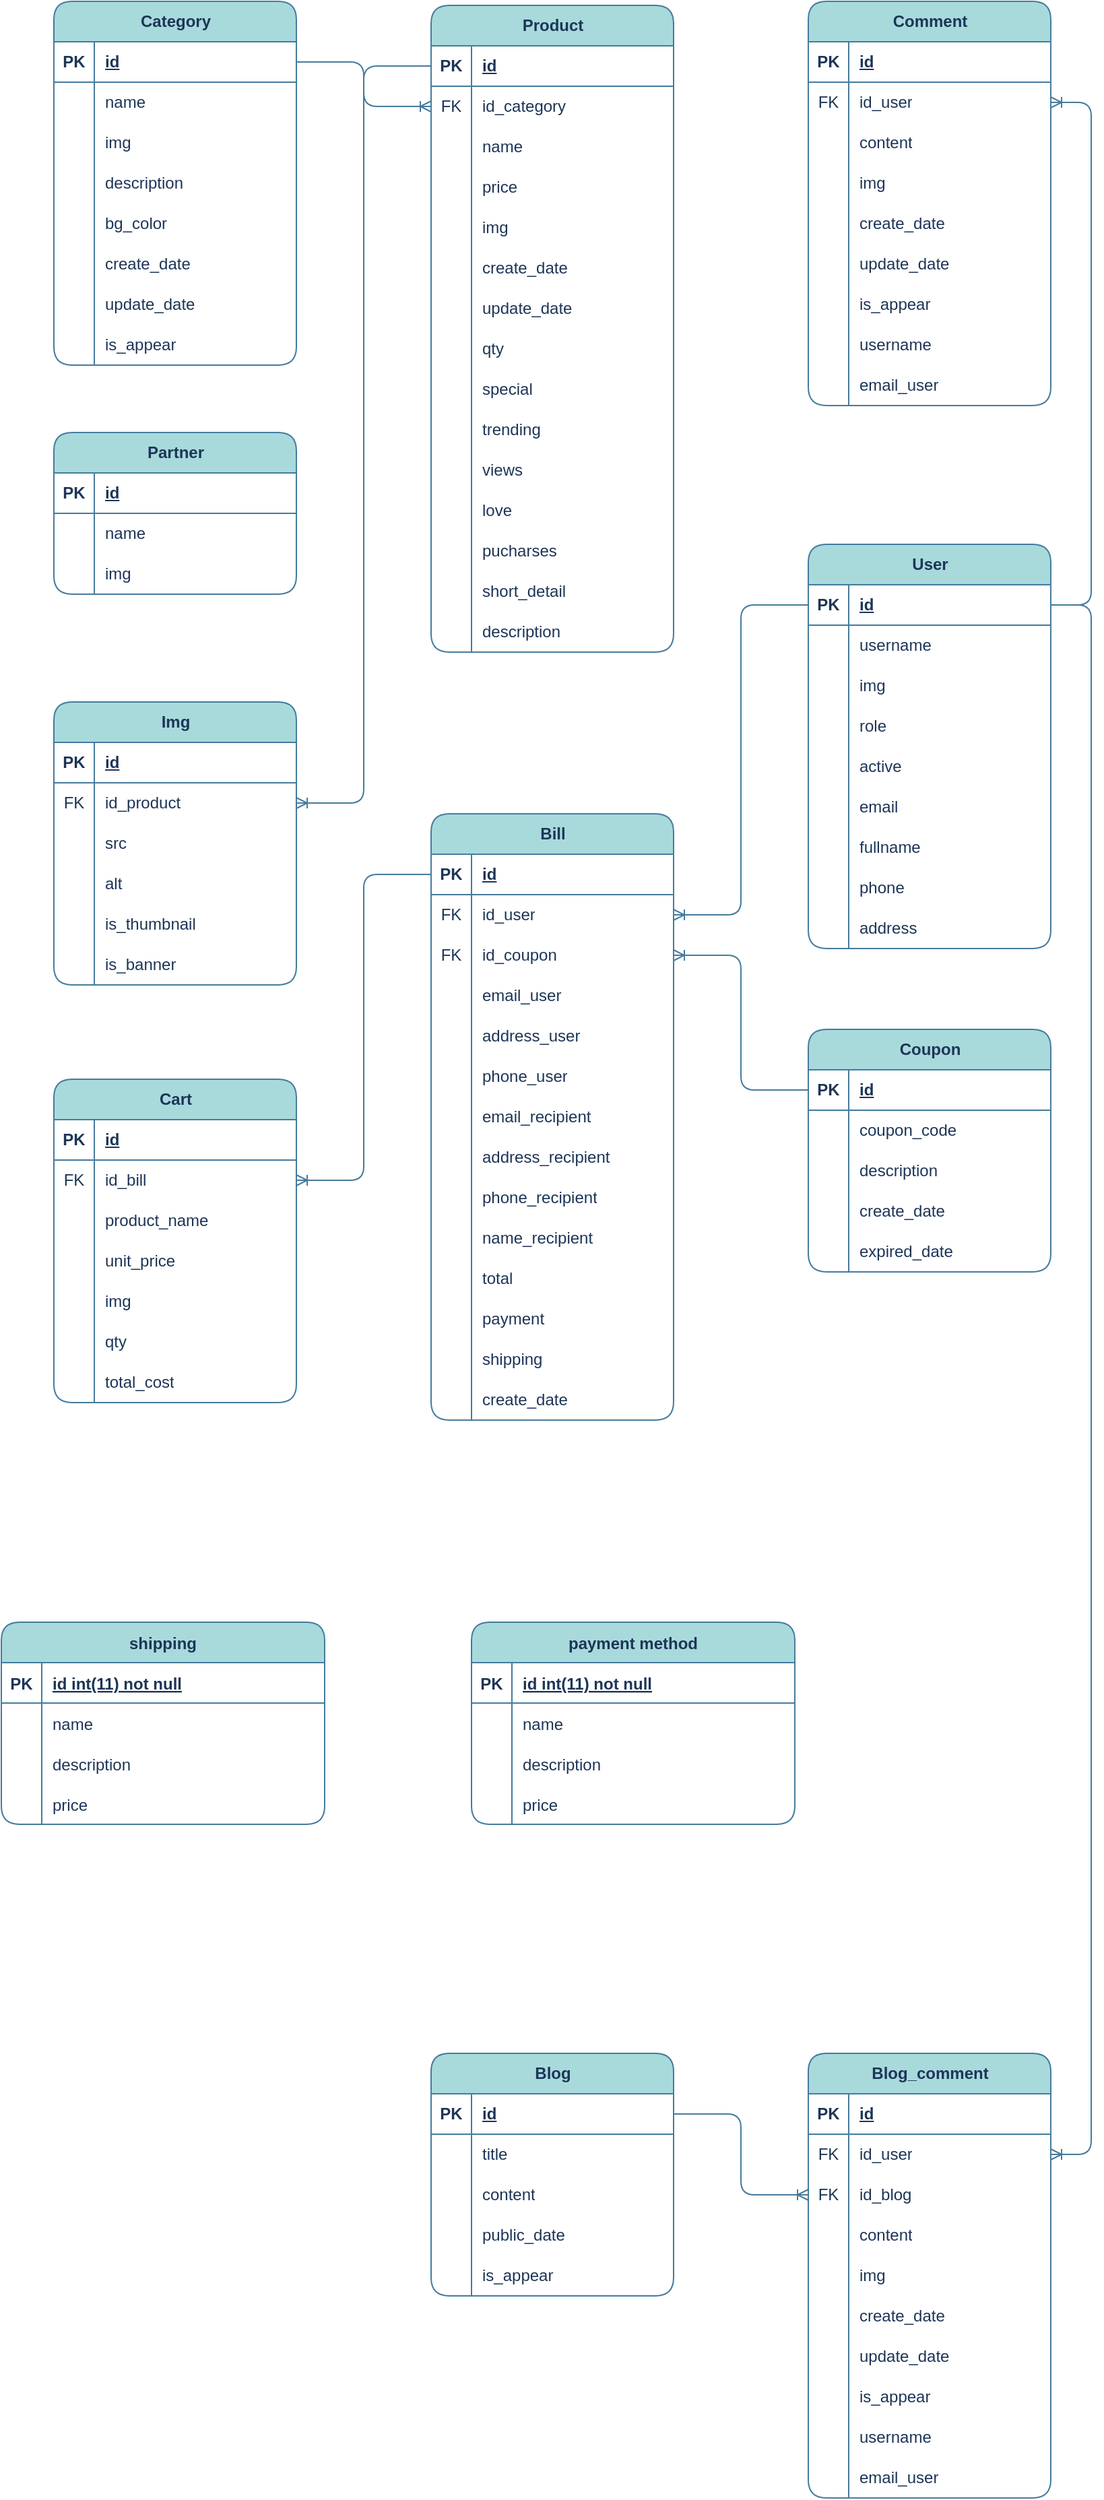 <mxfile version="22.1.0" type="github" pages="3">
  <diagram name="ERD_Level-2" id="pAu8UCIuzO0xKMdAqkZU">
    <mxGraphModel dx="1997" dy="626" grid="1" gridSize="10" guides="1" tooltips="1" connect="1" arrows="1" fold="1" page="1" pageScale="1" pageWidth="850" pageHeight="1100" math="0" shadow="0">
      <root>
        <mxCell id="0" />
        <mxCell id="1" parent="0" />
        <mxCell id="6frguf9b-faxBY4mL0oF-1" value="&lt;div&gt;Product&lt;br&gt;&lt;/div&gt;" style="shape=table;startSize=30;container=1;collapsible=1;childLayout=tableLayout;fixedRows=1;rowLines=0;fontStyle=1;align=center;resizeLast=1;html=1;labelBackgroundColor=none;fillColor=#A8DADC;strokeColor=#457B9D;fontColor=#1D3557;rounded=1;" parent="1" vertex="1">
          <mxGeometry x="200" y="240" width="180" height="480" as="geometry" />
        </mxCell>
        <mxCell id="6frguf9b-faxBY4mL0oF-2" value="" style="shape=tableRow;horizontal=0;startSize=0;swimlaneHead=0;swimlaneBody=0;fillColor=none;collapsible=0;dropTarget=0;points=[[0,0.5],[1,0.5]];portConstraint=eastwest;top=0;left=0;right=0;bottom=1;labelBackgroundColor=none;strokeColor=#457B9D;fontColor=#1D3557;rounded=1;" parent="6frguf9b-faxBY4mL0oF-1" vertex="1">
          <mxGeometry y="30" width="180" height="30" as="geometry" />
        </mxCell>
        <mxCell id="6frguf9b-faxBY4mL0oF-3" value="PK" style="shape=partialRectangle;connectable=0;fillColor=none;top=0;left=0;bottom=0;right=0;fontStyle=1;overflow=hidden;whiteSpace=wrap;html=1;labelBackgroundColor=none;strokeColor=#457B9D;fontColor=#1D3557;rounded=1;" parent="6frguf9b-faxBY4mL0oF-2" vertex="1">
          <mxGeometry width="30" height="30" as="geometry">
            <mxRectangle width="30" height="30" as="alternateBounds" />
          </mxGeometry>
        </mxCell>
        <mxCell id="6frguf9b-faxBY4mL0oF-4" value="id" style="shape=partialRectangle;connectable=0;fillColor=none;top=0;left=0;bottom=0;right=0;align=left;spacingLeft=6;fontStyle=5;overflow=hidden;whiteSpace=wrap;html=1;labelBackgroundColor=none;strokeColor=#457B9D;fontColor=#1D3557;rounded=1;" parent="6frguf9b-faxBY4mL0oF-2" vertex="1">
          <mxGeometry x="30" width="150" height="30" as="geometry">
            <mxRectangle width="150" height="30" as="alternateBounds" />
          </mxGeometry>
        </mxCell>
        <mxCell id="6frguf9b-faxBY4mL0oF-44" value="" style="shape=tableRow;horizontal=0;startSize=0;swimlaneHead=0;swimlaneBody=0;fillColor=none;collapsible=0;dropTarget=0;points=[[0,0.5],[1,0.5]];portConstraint=eastwest;top=0;left=0;right=0;bottom=0;labelBackgroundColor=none;strokeColor=#457B9D;fontColor=#1D3557;rounded=1;" parent="6frguf9b-faxBY4mL0oF-1" vertex="1">
          <mxGeometry y="60" width="180" height="30" as="geometry" />
        </mxCell>
        <mxCell id="6frguf9b-faxBY4mL0oF-45" value="FK" style="shape=partialRectangle;connectable=0;fillColor=none;top=0;left=0;bottom=0;right=0;fontStyle=0;overflow=hidden;whiteSpace=wrap;html=1;labelBackgroundColor=none;strokeColor=#457B9D;fontColor=#1D3557;rounded=1;" parent="6frguf9b-faxBY4mL0oF-44" vertex="1">
          <mxGeometry width="30" height="30" as="geometry">
            <mxRectangle width="30" height="30" as="alternateBounds" />
          </mxGeometry>
        </mxCell>
        <mxCell id="6frguf9b-faxBY4mL0oF-46" value="&lt;div&gt;id_category&lt;/div&gt;" style="shape=partialRectangle;connectable=0;fillColor=none;top=0;left=0;bottom=0;right=0;align=left;spacingLeft=6;fontStyle=0;overflow=hidden;whiteSpace=wrap;html=1;labelBackgroundColor=none;strokeColor=#457B9D;fontColor=#1D3557;rounded=1;" parent="6frguf9b-faxBY4mL0oF-44" vertex="1">
          <mxGeometry x="30" width="150" height="30" as="geometry">
            <mxRectangle width="150" height="30" as="alternateBounds" />
          </mxGeometry>
        </mxCell>
        <mxCell id="6frguf9b-faxBY4mL0oF-5" value="" style="shape=tableRow;horizontal=0;startSize=0;swimlaneHead=0;swimlaneBody=0;fillColor=none;collapsible=0;dropTarget=0;points=[[0,0.5],[1,0.5]];portConstraint=eastwest;top=0;left=0;right=0;bottom=0;labelBackgroundColor=none;strokeColor=#457B9D;fontColor=#1D3557;rounded=1;" parent="6frguf9b-faxBY4mL0oF-1" vertex="1">
          <mxGeometry y="90" width="180" height="30" as="geometry" />
        </mxCell>
        <mxCell id="6frguf9b-faxBY4mL0oF-6" value="" style="shape=partialRectangle;connectable=0;fillColor=none;top=0;left=0;bottom=0;right=0;editable=1;overflow=hidden;whiteSpace=wrap;html=1;labelBackgroundColor=none;strokeColor=#457B9D;fontColor=#1D3557;rounded=1;" parent="6frguf9b-faxBY4mL0oF-5" vertex="1">
          <mxGeometry width="30" height="30" as="geometry">
            <mxRectangle width="30" height="30" as="alternateBounds" />
          </mxGeometry>
        </mxCell>
        <mxCell id="6frguf9b-faxBY4mL0oF-7" value="&lt;div&gt;name&lt;/div&gt;" style="shape=partialRectangle;connectable=0;fillColor=none;top=0;left=0;bottom=0;right=0;align=left;spacingLeft=6;overflow=hidden;whiteSpace=wrap;html=1;labelBackgroundColor=none;strokeColor=#457B9D;fontColor=#1D3557;rounded=1;" parent="6frguf9b-faxBY4mL0oF-5" vertex="1">
          <mxGeometry x="30" width="150" height="30" as="geometry">
            <mxRectangle width="150" height="30" as="alternateBounds" />
          </mxGeometry>
        </mxCell>
        <mxCell id="6frguf9b-faxBY4mL0oF-8" value="" style="shape=tableRow;horizontal=0;startSize=0;swimlaneHead=0;swimlaneBody=0;fillColor=none;collapsible=0;dropTarget=0;points=[[0,0.5],[1,0.5]];portConstraint=eastwest;top=0;left=0;right=0;bottom=0;labelBackgroundColor=none;strokeColor=#457B9D;fontColor=#1D3557;rounded=1;" parent="6frguf9b-faxBY4mL0oF-1" vertex="1">
          <mxGeometry y="120" width="180" height="30" as="geometry" />
        </mxCell>
        <mxCell id="6frguf9b-faxBY4mL0oF-9" value="" style="shape=partialRectangle;connectable=0;fillColor=none;top=0;left=0;bottom=0;right=0;editable=1;overflow=hidden;whiteSpace=wrap;html=1;labelBackgroundColor=none;strokeColor=#457B9D;fontColor=#1D3557;rounded=1;" parent="6frguf9b-faxBY4mL0oF-8" vertex="1">
          <mxGeometry width="30" height="30" as="geometry">
            <mxRectangle width="30" height="30" as="alternateBounds" />
          </mxGeometry>
        </mxCell>
        <mxCell id="6frguf9b-faxBY4mL0oF-10" value="price" style="shape=partialRectangle;connectable=0;fillColor=none;top=0;left=0;bottom=0;right=0;align=left;spacingLeft=6;overflow=hidden;whiteSpace=wrap;html=1;labelBackgroundColor=none;strokeColor=#457B9D;fontColor=#1D3557;rounded=1;" parent="6frguf9b-faxBY4mL0oF-8" vertex="1">
          <mxGeometry x="30" width="150" height="30" as="geometry">
            <mxRectangle width="150" height="30" as="alternateBounds" />
          </mxGeometry>
        </mxCell>
        <mxCell id="6frguf9b-faxBY4mL0oF-35" value="" style="shape=tableRow;horizontal=0;startSize=0;swimlaneHead=0;swimlaneBody=0;fillColor=none;collapsible=0;dropTarget=0;points=[[0,0.5],[1,0.5]];portConstraint=eastwest;top=0;left=0;right=0;bottom=0;labelBackgroundColor=none;strokeColor=#457B9D;fontColor=#1D3557;rounded=1;" parent="6frguf9b-faxBY4mL0oF-1" vertex="1">
          <mxGeometry y="150" width="180" height="30" as="geometry" />
        </mxCell>
        <mxCell id="6frguf9b-faxBY4mL0oF-36" value="" style="shape=partialRectangle;connectable=0;fillColor=none;top=0;left=0;bottom=0;right=0;editable=1;overflow=hidden;whiteSpace=wrap;html=1;labelBackgroundColor=none;strokeColor=#457B9D;fontColor=#1D3557;rounded=1;" parent="6frguf9b-faxBY4mL0oF-35" vertex="1">
          <mxGeometry width="30" height="30" as="geometry">
            <mxRectangle width="30" height="30" as="alternateBounds" />
          </mxGeometry>
        </mxCell>
        <mxCell id="6frguf9b-faxBY4mL0oF-37" value="img" style="shape=partialRectangle;connectable=0;fillColor=none;top=0;left=0;bottom=0;right=0;align=left;spacingLeft=6;overflow=hidden;whiteSpace=wrap;html=1;labelBackgroundColor=none;strokeColor=#457B9D;fontColor=#1D3557;rounded=1;" parent="6frguf9b-faxBY4mL0oF-35" vertex="1">
          <mxGeometry x="30" width="150" height="30" as="geometry">
            <mxRectangle width="150" height="30" as="alternateBounds" />
          </mxGeometry>
        </mxCell>
        <mxCell id="6frguf9b-faxBY4mL0oF-11" value="" style="shape=tableRow;horizontal=0;startSize=0;swimlaneHead=0;swimlaneBody=0;fillColor=none;collapsible=0;dropTarget=0;points=[[0,0.5],[1,0.5]];portConstraint=eastwest;top=0;left=0;right=0;bottom=0;labelBackgroundColor=none;strokeColor=#457B9D;fontColor=#1D3557;rounded=1;" parent="6frguf9b-faxBY4mL0oF-1" vertex="1">
          <mxGeometry y="180" width="180" height="30" as="geometry" />
        </mxCell>
        <mxCell id="6frguf9b-faxBY4mL0oF-12" value="" style="shape=partialRectangle;connectable=0;fillColor=none;top=0;left=0;bottom=0;right=0;editable=1;overflow=hidden;whiteSpace=wrap;html=1;labelBackgroundColor=none;strokeColor=#457B9D;fontColor=#1D3557;rounded=1;" parent="6frguf9b-faxBY4mL0oF-11" vertex="1">
          <mxGeometry width="30" height="30" as="geometry">
            <mxRectangle width="30" height="30" as="alternateBounds" />
          </mxGeometry>
        </mxCell>
        <mxCell id="6frguf9b-faxBY4mL0oF-13" value="create_date" style="shape=partialRectangle;connectable=0;fillColor=none;top=0;left=0;bottom=0;right=0;align=left;spacingLeft=6;overflow=hidden;whiteSpace=wrap;html=1;labelBackgroundColor=none;strokeColor=#457B9D;fontColor=#1D3557;rounded=1;" parent="6frguf9b-faxBY4mL0oF-11" vertex="1">
          <mxGeometry x="30" width="150" height="30" as="geometry">
            <mxRectangle width="150" height="30" as="alternateBounds" />
          </mxGeometry>
        </mxCell>
        <mxCell id="6frguf9b-faxBY4mL0oF-14" value="" style="shape=tableRow;horizontal=0;startSize=0;swimlaneHead=0;swimlaneBody=0;fillColor=none;collapsible=0;dropTarget=0;points=[[0,0.5],[1,0.5]];portConstraint=eastwest;top=0;left=0;right=0;bottom=0;labelBackgroundColor=none;strokeColor=#457B9D;fontColor=#1D3557;rounded=1;" parent="6frguf9b-faxBY4mL0oF-1" vertex="1">
          <mxGeometry y="210" width="180" height="30" as="geometry" />
        </mxCell>
        <mxCell id="6frguf9b-faxBY4mL0oF-15" value="" style="shape=partialRectangle;connectable=0;fillColor=none;top=0;left=0;bottom=0;right=0;editable=1;overflow=hidden;whiteSpace=wrap;html=1;labelBackgroundColor=none;strokeColor=#457B9D;fontColor=#1D3557;rounded=1;" parent="6frguf9b-faxBY4mL0oF-14" vertex="1">
          <mxGeometry width="30" height="30" as="geometry">
            <mxRectangle width="30" height="30" as="alternateBounds" />
          </mxGeometry>
        </mxCell>
        <mxCell id="6frguf9b-faxBY4mL0oF-16" value="update_date&lt;span style=&quot;white-space: pre;&quot;&gt;&#x9;&lt;/span&gt;" style="shape=partialRectangle;connectable=0;fillColor=none;top=0;left=0;bottom=0;right=0;align=left;spacingLeft=6;overflow=hidden;whiteSpace=wrap;html=1;labelBackgroundColor=none;strokeColor=#457B9D;fontColor=#1D3557;rounded=1;" parent="6frguf9b-faxBY4mL0oF-14" vertex="1">
          <mxGeometry x="30" width="150" height="30" as="geometry">
            <mxRectangle width="150" height="30" as="alternateBounds" />
          </mxGeometry>
        </mxCell>
        <mxCell id="6frguf9b-faxBY4mL0oF-17" value="" style="shape=tableRow;horizontal=0;startSize=0;swimlaneHead=0;swimlaneBody=0;fillColor=none;collapsible=0;dropTarget=0;points=[[0,0.5],[1,0.5]];portConstraint=eastwest;top=0;left=0;right=0;bottom=0;labelBackgroundColor=none;strokeColor=#457B9D;fontColor=#1D3557;rounded=1;" parent="6frguf9b-faxBY4mL0oF-1" vertex="1">
          <mxGeometry y="240" width="180" height="30" as="geometry" />
        </mxCell>
        <mxCell id="6frguf9b-faxBY4mL0oF-18" value="" style="shape=partialRectangle;connectable=0;fillColor=none;top=0;left=0;bottom=0;right=0;editable=1;overflow=hidden;whiteSpace=wrap;html=1;labelBackgroundColor=none;strokeColor=#457B9D;fontColor=#1D3557;rounded=1;" parent="6frguf9b-faxBY4mL0oF-17" vertex="1">
          <mxGeometry width="30" height="30" as="geometry">
            <mxRectangle width="30" height="30" as="alternateBounds" />
          </mxGeometry>
        </mxCell>
        <mxCell id="6frguf9b-faxBY4mL0oF-19" value="qty&lt;span style=&quot;white-space: pre;&quot;&gt;&#x9;&lt;/span&gt;" style="shape=partialRectangle;connectable=0;fillColor=none;top=0;left=0;bottom=0;right=0;align=left;spacingLeft=6;overflow=hidden;whiteSpace=wrap;html=1;labelBackgroundColor=none;strokeColor=#457B9D;fontColor=#1D3557;rounded=1;" parent="6frguf9b-faxBY4mL0oF-17" vertex="1">
          <mxGeometry x="30" width="150" height="30" as="geometry">
            <mxRectangle width="150" height="30" as="alternateBounds" />
          </mxGeometry>
        </mxCell>
        <mxCell id="6frguf9b-faxBY4mL0oF-20" value="" style="shape=tableRow;horizontal=0;startSize=0;swimlaneHead=0;swimlaneBody=0;fillColor=none;collapsible=0;dropTarget=0;points=[[0,0.5],[1,0.5]];portConstraint=eastwest;top=0;left=0;right=0;bottom=0;labelBackgroundColor=none;strokeColor=#457B9D;fontColor=#1D3557;rounded=1;" parent="6frguf9b-faxBY4mL0oF-1" vertex="1">
          <mxGeometry y="270" width="180" height="30" as="geometry" />
        </mxCell>
        <mxCell id="6frguf9b-faxBY4mL0oF-21" value="" style="shape=partialRectangle;connectable=0;fillColor=none;top=0;left=0;bottom=0;right=0;editable=1;overflow=hidden;whiteSpace=wrap;html=1;labelBackgroundColor=none;strokeColor=#457B9D;fontColor=#1D3557;rounded=1;" parent="6frguf9b-faxBY4mL0oF-20" vertex="1">
          <mxGeometry width="30" height="30" as="geometry">
            <mxRectangle width="30" height="30" as="alternateBounds" />
          </mxGeometry>
        </mxCell>
        <mxCell id="6frguf9b-faxBY4mL0oF-22" value="special&lt;span style=&quot;white-space: pre;&quot;&gt;&#x9;&lt;/span&gt;" style="shape=partialRectangle;connectable=0;fillColor=none;top=0;left=0;bottom=0;right=0;align=left;spacingLeft=6;overflow=hidden;whiteSpace=wrap;html=1;labelBackgroundColor=none;strokeColor=#457B9D;fontColor=#1D3557;rounded=1;" parent="6frguf9b-faxBY4mL0oF-20" vertex="1">
          <mxGeometry x="30" width="150" height="30" as="geometry">
            <mxRectangle width="150" height="30" as="alternateBounds" />
          </mxGeometry>
        </mxCell>
        <mxCell id="6frguf9b-faxBY4mL0oF-23" value="" style="shape=tableRow;horizontal=0;startSize=0;swimlaneHead=0;swimlaneBody=0;fillColor=none;collapsible=0;dropTarget=0;points=[[0,0.5],[1,0.5]];portConstraint=eastwest;top=0;left=0;right=0;bottom=0;labelBackgroundColor=none;strokeColor=#457B9D;fontColor=#1D3557;rounded=1;" parent="6frguf9b-faxBY4mL0oF-1" vertex="1">
          <mxGeometry y="300" width="180" height="30" as="geometry" />
        </mxCell>
        <mxCell id="6frguf9b-faxBY4mL0oF-24" value="" style="shape=partialRectangle;connectable=0;fillColor=none;top=0;left=0;bottom=0;right=0;editable=1;overflow=hidden;whiteSpace=wrap;html=1;labelBackgroundColor=none;strokeColor=#457B9D;fontColor=#1D3557;rounded=1;" parent="6frguf9b-faxBY4mL0oF-23" vertex="1">
          <mxGeometry width="30" height="30" as="geometry">
            <mxRectangle width="30" height="30" as="alternateBounds" />
          </mxGeometry>
        </mxCell>
        <mxCell id="6frguf9b-faxBY4mL0oF-25" value="trending" style="shape=partialRectangle;connectable=0;fillColor=none;top=0;left=0;bottom=0;right=0;align=left;spacingLeft=6;overflow=hidden;whiteSpace=wrap;html=1;labelBackgroundColor=none;strokeColor=#457B9D;fontColor=#1D3557;rounded=1;" parent="6frguf9b-faxBY4mL0oF-23" vertex="1">
          <mxGeometry x="30" width="150" height="30" as="geometry">
            <mxRectangle width="150" height="30" as="alternateBounds" />
          </mxGeometry>
        </mxCell>
        <mxCell id="6frguf9b-faxBY4mL0oF-26" value="" style="shape=tableRow;horizontal=0;startSize=0;swimlaneHead=0;swimlaneBody=0;fillColor=none;collapsible=0;dropTarget=0;points=[[0,0.5],[1,0.5]];portConstraint=eastwest;top=0;left=0;right=0;bottom=0;labelBackgroundColor=none;strokeColor=#457B9D;fontColor=#1D3557;rounded=1;" parent="6frguf9b-faxBY4mL0oF-1" vertex="1">
          <mxGeometry y="330" width="180" height="30" as="geometry" />
        </mxCell>
        <mxCell id="6frguf9b-faxBY4mL0oF-27" value="" style="shape=partialRectangle;connectable=0;fillColor=none;top=0;left=0;bottom=0;right=0;editable=1;overflow=hidden;whiteSpace=wrap;html=1;labelBackgroundColor=none;strokeColor=#457B9D;fontColor=#1D3557;rounded=1;" parent="6frguf9b-faxBY4mL0oF-26" vertex="1">
          <mxGeometry width="30" height="30" as="geometry">
            <mxRectangle width="30" height="30" as="alternateBounds" />
          </mxGeometry>
        </mxCell>
        <mxCell id="6frguf9b-faxBY4mL0oF-28" value="views" style="shape=partialRectangle;connectable=0;fillColor=none;top=0;left=0;bottom=0;right=0;align=left;spacingLeft=6;overflow=hidden;whiteSpace=wrap;html=1;labelBackgroundColor=none;strokeColor=#457B9D;fontColor=#1D3557;rounded=1;" parent="6frguf9b-faxBY4mL0oF-26" vertex="1">
          <mxGeometry x="30" width="150" height="30" as="geometry">
            <mxRectangle width="150" height="30" as="alternateBounds" />
          </mxGeometry>
        </mxCell>
        <mxCell id="6frguf9b-faxBY4mL0oF-29" value="" style="shape=tableRow;horizontal=0;startSize=0;swimlaneHead=0;swimlaneBody=0;fillColor=none;collapsible=0;dropTarget=0;points=[[0,0.5],[1,0.5]];portConstraint=eastwest;top=0;left=0;right=0;bottom=0;labelBackgroundColor=none;strokeColor=#457B9D;fontColor=#1D3557;rounded=1;" parent="6frguf9b-faxBY4mL0oF-1" vertex="1">
          <mxGeometry y="360" width="180" height="30" as="geometry" />
        </mxCell>
        <mxCell id="6frguf9b-faxBY4mL0oF-30" value="" style="shape=partialRectangle;connectable=0;fillColor=none;top=0;left=0;bottom=0;right=0;editable=1;overflow=hidden;whiteSpace=wrap;html=1;labelBackgroundColor=none;strokeColor=#457B9D;fontColor=#1D3557;rounded=1;" parent="6frguf9b-faxBY4mL0oF-29" vertex="1">
          <mxGeometry width="30" height="30" as="geometry">
            <mxRectangle width="30" height="30" as="alternateBounds" />
          </mxGeometry>
        </mxCell>
        <mxCell id="6frguf9b-faxBY4mL0oF-31" value="love" style="shape=partialRectangle;connectable=0;fillColor=none;top=0;left=0;bottom=0;right=0;align=left;spacingLeft=6;overflow=hidden;whiteSpace=wrap;html=1;labelBackgroundColor=none;strokeColor=#457B9D;fontColor=#1D3557;rounded=1;" parent="6frguf9b-faxBY4mL0oF-29" vertex="1">
          <mxGeometry x="30" width="150" height="30" as="geometry">
            <mxRectangle width="150" height="30" as="alternateBounds" />
          </mxGeometry>
        </mxCell>
        <mxCell id="6frguf9b-faxBY4mL0oF-32" value="" style="shape=tableRow;horizontal=0;startSize=0;swimlaneHead=0;swimlaneBody=0;fillColor=none;collapsible=0;dropTarget=0;points=[[0,0.5],[1,0.5]];portConstraint=eastwest;top=0;left=0;right=0;bottom=0;labelBackgroundColor=none;strokeColor=#457B9D;fontColor=#1D3557;rounded=1;" parent="6frguf9b-faxBY4mL0oF-1" vertex="1">
          <mxGeometry y="390" width="180" height="30" as="geometry" />
        </mxCell>
        <mxCell id="6frguf9b-faxBY4mL0oF-33" value="" style="shape=partialRectangle;connectable=0;fillColor=none;top=0;left=0;bottom=0;right=0;editable=1;overflow=hidden;whiteSpace=wrap;html=1;labelBackgroundColor=none;strokeColor=#457B9D;fontColor=#1D3557;rounded=1;" parent="6frguf9b-faxBY4mL0oF-32" vertex="1">
          <mxGeometry width="30" height="30" as="geometry">
            <mxRectangle width="30" height="30" as="alternateBounds" />
          </mxGeometry>
        </mxCell>
        <mxCell id="6frguf9b-faxBY4mL0oF-34" value="pucharses" style="shape=partialRectangle;connectable=0;fillColor=none;top=0;left=0;bottom=0;right=0;align=left;spacingLeft=6;overflow=hidden;whiteSpace=wrap;html=1;labelBackgroundColor=none;strokeColor=#457B9D;fontColor=#1D3557;rounded=1;" parent="6frguf9b-faxBY4mL0oF-32" vertex="1">
          <mxGeometry x="30" width="150" height="30" as="geometry">
            <mxRectangle width="150" height="30" as="alternateBounds" />
          </mxGeometry>
        </mxCell>
        <mxCell id="6frguf9b-faxBY4mL0oF-104" value="" style="shape=tableRow;horizontal=0;startSize=0;swimlaneHead=0;swimlaneBody=0;fillColor=none;collapsible=0;dropTarget=0;points=[[0,0.5],[1,0.5]];portConstraint=eastwest;top=0;left=0;right=0;bottom=0;labelBackgroundColor=none;strokeColor=#457B9D;fontColor=#1D3557;rounded=1;" parent="6frguf9b-faxBY4mL0oF-1" vertex="1">
          <mxGeometry y="420" width="180" height="30" as="geometry" />
        </mxCell>
        <mxCell id="6frguf9b-faxBY4mL0oF-105" value="" style="shape=partialRectangle;connectable=0;fillColor=none;top=0;left=0;bottom=0;right=0;editable=1;overflow=hidden;whiteSpace=wrap;html=1;labelBackgroundColor=none;strokeColor=#457B9D;fontColor=#1D3557;rounded=1;" parent="6frguf9b-faxBY4mL0oF-104" vertex="1">
          <mxGeometry width="30" height="30" as="geometry">
            <mxRectangle width="30" height="30" as="alternateBounds" />
          </mxGeometry>
        </mxCell>
        <mxCell id="6frguf9b-faxBY4mL0oF-106" value="short_detail" style="shape=partialRectangle;connectable=0;fillColor=none;top=0;left=0;bottom=0;right=0;align=left;spacingLeft=6;overflow=hidden;whiteSpace=wrap;html=1;labelBackgroundColor=none;strokeColor=#457B9D;fontColor=#1D3557;rounded=1;" parent="6frguf9b-faxBY4mL0oF-104" vertex="1">
          <mxGeometry x="30" width="150" height="30" as="geometry">
            <mxRectangle width="150" height="30" as="alternateBounds" />
          </mxGeometry>
        </mxCell>
        <mxCell id="6frguf9b-faxBY4mL0oF-107" value="" style="shape=tableRow;horizontal=0;startSize=0;swimlaneHead=0;swimlaneBody=0;fillColor=none;collapsible=0;dropTarget=0;points=[[0,0.5],[1,0.5]];portConstraint=eastwest;top=0;left=0;right=0;bottom=0;labelBackgroundColor=none;strokeColor=#457B9D;fontColor=#1D3557;rounded=1;" parent="6frguf9b-faxBY4mL0oF-1" vertex="1">
          <mxGeometry y="450" width="180" height="30" as="geometry" />
        </mxCell>
        <mxCell id="6frguf9b-faxBY4mL0oF-108" value="" style="shape=partialRectangle;connectable=0;fillColor=none;top=0;left=0;bottom=0;right=0;editable=1;overflow=hidden;whiteSpace=wrap;html=1;labelBackgroundColor=none;strokeColor=#457B9D;fontColor=#1D3557;rounded=1;" parent="6frguf9b-faxBY4mL0oF-107" vertex="1">
          <mxGeometry width="30" height="30" as="geometry">
            <mxRectangle width="30" height="30" as="alternateBounds" />
          </mxGeometry>
        </mxCell>
        <mxCell id="6frguf9b-faxBY4mL0oF-109" value="description" style="shape=partialRectangle;connectable=0;fillColor=none;top=0;left=0;bottom=0;right=0;align=left;spacingLeft=6;overflow=hidden;whiteSpace=wrap;html=1;labelBackgroundColor=none;strokeColor=#457B9D;fontColor=#1D3557;rounded=1;" parent="6frguf9b-faxBY4mL0oF-107" vertex="1">
          <mxGeometry x="30" width="150" height="30" as="geometry">
            <mxRectangle width="150" height="30" as="alternateBounds" />
          </mxGeometry>
        </mxCell>
        <mxCell id="6frguf9b-faxBY4mL0oF-47" value="Category" style="shape=table;startSize=30;container=1;collapsible=1;childLayout=tableLayout;fixedRows=1;rowLines=0;fontStyle=1;align=center;resizeLast=1;html=1;labelBackgroundColor=none;fillColor=#A8DADC;strokeColor=#457B9D;fontColor=#1D3557;rounded=1;" parent="1" vertex="1">
          <mxGeometry x="-80" y="237" width="180" height="270" as="geometry" />
        </mxCell>
        <mxCell id="6frguf9b-faxBY4mL0oF-48" value="" style="shape=tableRow;horizontal=0;startSize=0;swimlaneHead=0;swimlaneBody=0;fillColor=none;collapsible=0;dropTarget=0;points=[[0,0.5],[1,0.5]];portConstraint=eastwest;top=0;left=0;right=0;bottom=1;labelBackgroundColor=none;strokeColor=#457B9D;fontColor=#1D3557;rounded=1;" parent="6frguf9b-faxBY4mL0oF-47" vertex="1">
          <mxGeometry y="30" width="180" height="30" as="geometry" />
        </mxCell>
        <mxCell id="6frguf9b-faxBY4mL0oF-49" value="PK" style="shape=partialRectangle;connectable=0;fillColor=none;top=0;left=0;bottom=0;right=0;fontStyle=1;overflow=hidden;whiteSpace=wrap;html=1;labelBackgroundColor=none;strokeColor=#457B9D;fontColor=#1D3557;rounded=1;" parent="6frguf9b-faxBY4mL0oF-48" vertex="1">
          <mxGeometry width="30" height="30" as="geometry">
            <mxRectangle width="30" height="30" as="alternateBounds" />
          </mxGeometry>
        </mxCell>
        <mxCell id="6frguf9b-faxBY4mL0oF-50" value="id" style="shape=partialRectangle;connectable=0;fillColor=none;top=0;left=0;bottom=0;right=0;align=left;spacingLeft=6;fontStyle=5;overflow=hidden;whiteSpace=wrap;html=1;labelBackgroundColor=none;strokeColor=#457B9D;fontColor=#1D3557;rounded=1;" parent="6frguf9b-faxBY4mL0oF-48" vertex="1">
          <mxGeometry x="30" width="150" height="30" as="geometry">
            <mxRectangle width="150" height="30" as="alternateBounds" />
          </mxGeometry>
        </mxCell>
        <mxCell id="6frguf9b-faxBY4mL0oF-51" value="" style="shape=tableRow;horizontal=0;startSize=0;swimlaneHead=0;swimlaneBody=0;fillColor=none;collapsible=0;dropTarget=0;points=[[0,0.5],[1,0.5]];portConstraint=eastwest;top=0;left=0;right=0;bottom=0;labelBackgroundColor=none;strokeColor=#457B9D;fontColor=#1D3557;rounded=1;" parent="6frguf9b-faxBY4mL0oF-47" vertex="1">
          <mxGeometry y="60" width="180" height="30" as="geometry" />
        </mxCell>
        <mxCell id="6frguf9b-faxBY4mL0oF-52" value="" style="shape=partialRectangle;connectable=0;fillColor=none;top=0;left=0;bottom=0;right=0;editable=1;overflow=hidden;whiteSpace=wrap;html=1;labelBackgroundColor=none;strokeColor=#457B9D;fontColor=#1D3557;rounded=1;" parent="6frguf9b-faxBY4mL0oF-51" vertex="1">
          <mxGeometry width="30" height="30" as="geometry">
            <mxRectangle width="30" height="30" as="alternateBounds" />
          </mxGeometry>
        </mxCell>
        <mxCell id="6frguf9b-faxBY4mL0oF-53" value="name&lt;span style=&quot;white-space: pre;&quot;&gt;&#x9;&lt;/span&gt;" style="shape=partialRectangle;connectable=0;fillColor=none;top=0;left=0;bottom=0;right=0;align=left;spacingLeft=6;overflow=hidden;whiteSpace=wrap;html=1;labelBackgroundColor=none;strokeColor=#457B9D;fontColor=#1D3557;rounded=1;" parent="6frguf9b-faxBY4mL0oF-51" vertex="1">
          <mxGeometry x="30" width="150" height="30" as="geometry">
            <mxRectangle width="150" height="30" as="alternateBounds" />
          </mxGeometry>
        </mxCell>
        <mxCell id="6frguf9b-faxBY4mL0oF-79" value="" style="shape=tableRow;horizontal=0;startSize=0;swimlaneHead=0;swimlaneBody=0;fillColor=none;collapsible=0;dropTarget=0;points=[[0,0.5],[1,0.5]];portConstraint=eastwest;top=0;left=0;right=0;bottom=0;labelBackgroundColor=none;strokeColor=#457B9D;fontColor=#1D3557;rounded=1;" parent="6frguf9b-faxBY4mL0oF-47" vertex="1">
          <mxGeometry y="90" width="180" height="30" as="geometry" />
        </mxCell>
        <mxCell id="6frguf9b-faxBY4mL0oF-80" value="" style="shape=partialRectangle;connectable=0;fillColor=none;top=0;left=0;bottom=0;right=0;editable=1;overflow=hidden;whiteSpace=wrap;html=1;labelBackgroundColor=none;strokeColor=#457B9D;fontColor=#1D3557;rounded=1;" parent="6frguf9b-faxBY4mL0oF-79" vertex="1">
          <mxGeometry width="30" height="30" as="geometry">
            <mxRectangle width="30" height="30" as="alternateBounds" />
          </mxGeometry>
        </mxCell>
        <mxCell id="6frguf9b-faxBY4mL0oF-81" value="img" style="shape=partialRectangle;connectable=0;fillColor=none;top=0;left=0;bottom=0;right=0;align=left;spacingLeft=6;overflow=hidden;whiteSpace=wrap;html=1;labelBackgroundColor=none;strokeColor=#457B9D;fontColor=#1D3557;rounded=1;" parent="6frguf9b-faxBY4mL0oF-79" vertex="1">
          <mxGeometry x="30" width="150" height="30" as="geometry">
            <mxRectangle width="150" height="30" as="alternateBounds" />
          </mxGeometry>
        </mxCell>
        <mxCell id="6frguf9b-faxBY4mL0oF-82" value="" style="shape=tableRow;horizontal=0;startSize=0;swimlaneHead=0;swimlaneBody=0;fillColor=none;collapsible=0;dropTarget=0;points=[[0,0.5],[1,0.5]];portConstraint=eastwest;top=0;left=0;right=0;bottom=0;labelBackgroundColor=none;strokeColor=#457B9D;fontColor=#1D3557;rounded=1;" parent="6frguf9b-faxBY4mL0oF-47" vertex="1">
          <mxGeometry y="120" width="180" height="30" as="geometry" />
        </mxCell>
        <mxCell id="6frguf9b-faxBY4mL0oF-83" value="" style="shape=partialRectangle;connectable=0;fillColor=none;top=0;left=0;bottom=0;right=0;editable=1;overflow=hidden;whiteSpace=wrap;html=1;labelBackgroundColor=none;strokeColor=#457B9D;fontColor=#1D3557;rounded=1;" parent="6frguf9b-faxBY4mL0oF-82" vertex="1">
          <mxGeometry width="30" height="30" as="geometry">
            <mxRectangle width="30" height="30" as="alternateBounds" />
          </mxGeometry>
        </mxCell>
        <mxCell id="6frguf9b-faxBY4mL0oF-84" value="description" style="shape=partialRectangle;connectable=0;fillColor=none;top=0;left=0;bottom=0;right=0;align=left;spacingLeft=6;overflow=hidden;whiteSpace=wrap;html=1;labelBackgroundColor=none;strokeColor=#457B9D;fontColor=#1D3557;rounded=1;" parent="6frguf9b-faxBY4mL0oF-82" vertex="1">
          <mxGeometry x="30" width="150" height="30" as="geometry">
            <mxRectangle width="150" height="30" as="alternateBounds" />
          </mxGeometry>
        </mxCell>
        <mxCell id="6frguf9b-faxBY4mL0oF-76" value="" style="shape=tableRow;horizontal=0;startSize=0;swimlaneHead=0;swimlaneBody=0;fillColor=none;collapsible=0;dropTarget=0;points=[[0,0.5],[1,0.5]];portConstraint=eastwest;top=0;left=0;right=0;bottom=0;labelBackgroundColor=none;strokeColor=#457B9D;fontColor=#1D3557;rounded=1;" parent="6frguf9b-faxBY4mL0oF-47" vertex="1">
          <mxGeometry y="150" width="180" height="30" as="geometry" />
        </mxCell>
        <mxCell id="6frguf9b-faxBY4mL0oF-77" value="" style="shape=partialRectangle;connectable=0;fillColor=none;top=0;left=0;bottom=0;right=0;editable=1;overflow=hidden;whiteSpace=wrap;html=1;labelBackgroundColor=none;strokeColor=#457B9D;fontColor=#1D3557;rounded=1;" parent="6frguf9b-faxBY4mL0oF-76" vertex="1">
          <mxGeometry width="30" height="30" as="geometry">
            <mxRectangle width="30" height="30" as="alternateBounds" />
          </mxGeometry>
        </mxCell>
        <mxCell id="6frguf9b-faxBY4mL0oF-78" value="bg_color" style="shape=partialRectangle;connectable=0;fillColor=none;top=0;left=0;bottom=0;right=0;align=left;spacingLeft=6;overflow=hidden;whiteSpace=wrap;html=1;labelBackgroundColor=none;strokeColor=#457B9D;fontColor=#1D3557;rounded=1;" parent="6frguf9b-faxBY4mL0oF-76" vertex="1">
          <mxGeometry x="30" width="150" height="30" as="geometry">
            <mxRectangle width="150" height="30" as="alternateBounds" />
          </mxGeometry>
        </mxCell>
        <mxCell id="6frguf9b-faxBY4mL0oF-54" value="" style="shape=tableRow;horizontal=0;startSize=0;swimlaneHead=0;swimlaneBody=0;fillColor=none;collapsible=0;dropTarget=0;points=[[0,0.5],[1,0.5]];portConstraint=eastwest;top=0;left=0;right=0;bottom=0;labelBackgroundColor=none;strokeColor=#457B9D;fontColor=#1D3557;rounded=1;" parent="6frguf9b-faxBY4mL0oF-47" vertex="1">
          <mxGeometry y="180" width="180" height="30" as="geometry" />
        </mxCell>
        <mxCell id="6frguf9b-faxBY4mL0oF-55" value="" style="shape=partialRectangle;connectable=0;fillColor=none;top=0;left=0;bottom=0;right=0;editable=1;overflow=hidden;whiteSpace=wrap;html=1;labelBackgroundColor=none;strokeColor=#457B9D;fontColor=#1D3557;rounded=1;" parent="6frguf9b-faxBY4mL0oF-54" vertex="1">
          <mxGeometry width="30" height="30" as="geometry">
            <mxRectangle width="30" height="30" as="alternateBounds" />
          </mxGeometry>
        </mxCell>
        <mxCell id="6frguf9b-faxBY4mL0oF-56" value="create_date&lt;span style=&quot;white-space: pre;&quot;&gt;&#x9;&lt;/span&gt;" style="shape=partialRectangle;connectable=0;fillColor=none;top=0;left=0;bottom=0;right=0;align=left;spacingLeft=6;overflow=hidden;whiteSpace=wrap;html=1;labelBackgroundColor=none;strokeColor=#457B9D;fontColor=#1D3557;rounded=1;" parent="6frguf9b-faxBY4mL0oF-54" vertex="1">
          <mxGeometry x="30" width="150" height="30" as="geometry">
            <mxRectangle width="150" height="30" as="alternateBounds" />
          </mxGeometry>
        </mxCell>
        <mxCell id="6frguf9b-faxBY4mL0oF-57" value="" style="shape=tableRow;horizontal=0;startSize=0;swimlaneHead=0;swimlaneBody=0;fillColor=none;collapsible=0;dropTarget=0;points=[[0,0.5],[1,0.5]];portConstraint=eastwest;top=0;left=0;right=0;bottom=0;labelBackgroundColor=none;strokeColor=#457B9D;fontColor=#1D3557;rounded=1;" parent="6frguf9b-faxBY4mL0oF-47" vertex="1">
          <mxGeometry y="210" width="180" height="30" as="geometry" />
        </mxCell>
        <mxCell id="6frguf9b-faxBY4mL0oF-58" value="" style="shape=partialRectangle;connectable=0;fillColor=none;top=0;left=0;bottom=0;right=0;editable=1;overflow=hidden;whiteSpace=wrap;html=1;labelBackgroundColor=none;strokeColor=#457B9D;fontColor=#1D3557;rounded=1;" parent="6frguf9b-faxBY4mL0oF-57" vertex="1">
          <mxGeometry width="30" height="30" as="geometry">
            <mxRectangle width="30" height="30" as="alternateBounds" />
          </mxGeometry>
        </mxCell>
        <mxCell id="6frguf9b-faxBY4mL0oF-59" value="update_date" style="shape=partialRectangle;connectable=0;fillColor=none;top=0;left=0;bottom=0;right=0;align=left;spacingLeft=6;overflow=hidden;whiteSpace=wrap;html=1;labelBackgroundColor=none;strokeColor=#457B9D;fontColor=#1D3557;rounded=1;" parent="6frguf9b-faxBY4mL0oF-57" vertex="1">
          <mxGeometry x="30" width="150" height="30" as="geometry">
            <mxRectangle width="150" height="30" as="alternateBounds" />
          </mxGeometry>
        </mxCell>
        <mxCell id="6frguf9b-faxBY4mL0oF-60" value="" style="shape=tableRow;horizontal=0;startSize=0;swimlaneHead=0;swimlaneBody=0;fillColor=none;collapsible=0;dropTarget=0;points=[[0,0.5],[1,0.5]];portConstraint=eastwest;top=0;left=0;right=0;bottom=0;labelBackgroundColor=none;strokeColor=#457B9D;fontColor=#1D3557;rounded=1;" parent="6frguf9b-faxBY4mL0oF-47" vertex="1">
          <mxGeometry y="240" width="180" height="30" as="geometry" />
        </mxCell>
        <mxCell id="6frguf9b-faxBY4mL0oF-61" value="" style="shape=partialRectangle;connectable=0;fillColor=none;top=0;left=0;bottom=0;right=0;editable=1;overflow=hidden;whiteSpace=wrap;html=1;labelBackgroundColor=none;strokeColor=#457B9D;fontColor=#1D3557;rounded=1;" parent="6frguf9b-faxBY4mL0oF-60" vertex="1">
          <mxGeometry width="30" height="30" as="geometry">
            <mxRectangle width="30" height="30" as="alternateBounds" />
          </mxGeometry>
        </mxCell>
        <mxCell id="6frguf9b-faxBY4mL0oF-62" value="is_appear" style="shape=partialRectangle;connectable=0;fillColor=none;top=0;left=0;bottom=0;right=0;align=left;spacingLeft=6;overflow=hidden;whiteSpace=wrap;html=1;labelBackgroundColor=none;strokeColor=#457B9D;fontColor=#1D3557;rounded=1;" parent="6frguf9b-faxBY4mL0oF-60" vertex="1">
          <mxGeometry x="30" width="150" height="30" as="geometry">
            <mxRectangle width="150" height="30" as="alternateBounds" />
          </mxGeometry>
        </mxCell>
        <mxCell id="6frguf9b-faxBY4mL0oF-63" value="Partner" style="shape=table;startSize=30;container=1;collapsible=1;childLayout=tableLayout;fixedRows=1;rowLines=0;fontStyle=1;align=center;resizeLast=1;html=1;labelBackgroundColor=none;fillColor=#A8DADC;strokeColor=#457B9D;fontColor=#1D3557;rounded=1;" parent="1" vertex="1">
          <mxGeometry x="-80" y="557" width="180" height="120" as="geometry" />
        </mxCell>
        <mxCell id="6frguf9b-faxBY4mL0oF-64" value="" style="shape=tableRow;horizontal=0;startSize=0;swimlaneHead=0;swimlaneBody=0;fillColor=none;collapsible=0;dropTarget=0;points=[[0,0.5],[1,0.5]];portConstraint=eastwest;top=0;left=0;right=0;bottom=1;labelBackgroundColor=none;strokeColor=#457B9D;fontColor=#1D3557;rounded=1;" parent="6frguf9b-faxBY4mL0oF-63" vertex="1">
          <mxGeometry y="30" width="180" height="30" as="geometry" />
        </mxCell>
        <mxCell id="6frguf9b-faxBY4mL0oF-65" value="PK" style="shape=partialRectangle;connectable=0;fillColor=none;top=0;left=0;bottom=0;right=0;fontStyle=1;overflow=hidden;whiteSpace=wrap;html=1;labelBackgroundColor=none;strokeColor=#457B9D;fontColor=#1D3557;rounded=1;" parent="6frguf9b-faxBY4mL0oF-64" vertex="1">
          <mxGeometry width="30" height="30" as="geometry">
            <mxRectangle width="30" height="30" as="alternateBounds" />
          </mxGeometry>
        </mxCell>
        <mxCell id="6frguf9b-faxBY4mL0oF-66" value="id" style="shape=partialRectangle;connectable=0;fillColor=none;top=0;left=0;bottom=0;right=0;align=left;spacingLeft=6;fontStyle=5;overflow=hidden;whiteSpace=wrap;html=1;labelBackgroundColor=none;strokeColor=#457B9D;fontColor=#1D3557;rounded=1;" parent="6frguf9b-faxBY4mL0oF-64" vertex="1">
          <mxGeometry x="30" width="150" height="30" as="geometry">
            <mxRectangle width="150" height="30" as="alternateBounds" />
          </mxGeometry>
        </mxCell>
        <mxCell id="6frguf9b-faxBY4mL0oF-67" value="" style="shape=tableRow;horizontal=0;startSize=0;swimlaneHead=0;swimlaneBody=0;fillColor=none;collapsible=0;dropTarget=0;points=[[0,0.5],[1,0.5]];portConstraint=eastwest;top=0;left=0;right=0;bottom=0;labelBackgroundColor=none;strokeColor=#457B9D;fontColor=#1D3557;rounded=1;" parent="6frguf9b-faxBY4mL0oF-63" vertex="1">
          <mxGeometry y="60" width="180" height="30" as="geometry" />
        </mxCell>
        <mxCell id="6frguf9b-faxBY4mL0oF-68" value="" style="shape=partialRectangle;connectable=0;fillColor=none;top=0;left=0;bottom=0;right=0;editable=1;overflow=hidden;whiteSpace=wrap;html=1;labelBackgroundColor=none;strokeColor=#457B9D;fontColor=#1D3557;rounded=1;" parent="6frguf9b-faxBY4mL0oF-67" vertex="1">
          <mxGeometry width="30" height="30" as="geometry">
            <mxRectangle width="30" height="30" as="alternateBounds" />
          </mxGeometry>
        </mxCell>
        <mxCell id="6frguf9b-faxBY4mL0oF-69" value="name&lt;span style=&quot;white-space: pre;&quot;&gt;&#x9;&lt;/span&gt;" style="shape=partialRectangle;connectable=0;fillColor=none;top=0;left=0;bottom=0;right=0;align=left;spacingLeft=6;overflow=hidden;whiteSpace=wrap;html=1;labelBackgroundColor=none;strokeColor=#457B9D;fontColor=#1D3557;rounded=1;" parent="6frguf9b-faxBY4mL0oF-67" vertex="1">
          <mxGeometry x="30" width="150" height="30" as="geometry">
            <mxRectangle width="150" height="30" as="alternateBounds" />
          </mxGeometry>
        </mxCell>
        <mxCell id="6frguf9b-faxBY4mL0oF-70" value="" style="shape=tableRow;horizontal=0;startSize=0;swimlaneHead=0;swimlaneBody=0;fillColor=none;collapsible=0;dropTarget=0;points=[[0,0.5],[1,0.5]];portConstraint=eastwest;top=0;left=0;right=0;bottom=0;labelBackgroundColor=none;strokeColor=#457B9D;fontColor=#1D3557;rounded=1;" parent="6frguf9b-faxBY4mL0oF-63" vertex="1">
          <mxGeometry y="90" width="180" height="30" as="geometry" />
        </mxCell>
        <mxCell id="6frguf9b-faxBY4mL0oF-71" value="" style="shape=partialRectangle;connectable=0;fillColor=none;top=0;left=0;bottom=0;right=0;editable=1;overflow=hidden;whiteSpace=wrap;html=1;labelBackgroundColor=none;strokeColor=#457B9D;fontColor=#1D3557;rounded=1;" parent="6frguf9b-faxBY4mL0oF-70" vertex="1">
          <mxGeometry width="30" height="30" as="geometry">
            <mxRectangle width="30" height="30" as="alternateBounds" />
          </mxGeometry>
        </mxCell>
        <mxCell id="6frguf9b-faxBY4mL0oF-72" value="img" style="shape=partialRectangle;connectable=0;fillColor=none;top=0;left=0;bottom=0;right=0;align=left;spacingLeft=6;overflow=hidden;whiteSpace=wrap;html=1;labelBackgroundColor=none;strokeColor=#457B9D;fontColor=#1D3557;rounded=1;" parent="6frguf9b-faxBY4mL0oF-70" vertex="1">
          <mxGeometry x="30" width="150" height="30" as="geometry">
            <mxRectangle width="150" height="30" as="alternateBounds" />
          </mxGeometry>
        </mxCell>
        <mxCell id="6frguf9b-faxBY4mL0oF-85" value="Img" style="shape=table;startSize=30;container=1;collapsible=1;childLayout=tableLayout;fixedRows=1;rowLines=0;fontStyle=1;align=center;resizeLast=1;html=1;labelBackgroundColor=none;fillColor=#A8DADC;strokeColor=#457B9D;fontColor=#1D3557;rounded=1;" parent="1" vertex="1">
          <mxGeometry x="-80" y="757" width="180" height="210" as="geometry" />
        </mxCell>
        <mxCell id="6frguf9b-faxBY4mL0oF-86" value="" style="shape=tableRow;horizontal=0;startSize=0;swimlaneHead=0;swimlaneBody=0;fillColor=none;collapsible=0;dropTarget=0;points=[[0,0.5],[1,0.5]];portConstraint=eastwest;top=0;left=0;right=0;bottom=1;labelBackgroundColor=none;strokeColor=#457B9D;fontColor=#1D3557;rounded=1;" parent="6frguf9b-faxBY4mL0oF-85" vertex="1">
          <mxGeometry y="30" width="180" height="30" as="geometry" />
        </mxCell>
        <mxCell id="6frguf9b-faxBY4mL0oF-87" value="PK" style="shape=partialRectangle;connectable=0;fillColor=none;top=0;left=0;bottom=0;right=0;fontStyle=1;overflow=hidden;whiteSpace=wrap;html=1;labelBackgroundColor=none;strokeColor=#457B9D;fontColor=#1D3557;rounded=1;" parent="6frguf9b-faxBY4mL0oF-86" vertex="1">
          <mxGeometry width="30" height="30" as="geometry">
            <mxRectangle width="30" height="30" as="alternateBounds" />
          </mxGeometry>
        </mxCell>
        <mxCell id="6frguf9b-faxBY4mL0oF-88" value="id" style="shape=partialRectangle;connectable=0;fillColor=none;top=0;left=0;bottom=0;right=0;align=left;spacingLeft=6;fontStyle=5;overflow=hidden;whiteSpace=wrap;html=1;labelBackgroundColor=none;strokeColor=#457B9D;fontColor=#1D3557;rounded=1;" parent="6frguf9b-faxBY4mL0oF-86" vertex="1">
          <mxGeometry x="30" width="150" height="30" as="geometry">
            <mxRectangle width="150" height="30" as="alternateBounds" />
          </mxGeometry>
        </mxCell>
        <mxCell id="LBwivA6WXX6de0ZrmVEh-1" value="" style="shape=tableRow;horizontal=0;startSize=0;swimlaneHead=0;swimlaneBody=0;fillColor=none;collapsible=0;dropTarget=0;points=[[0,0.5],[1,0.5]];portConstraint=eastwest;top=0;left=0;right=0;bottom=0;rounded=1;strokeColor=#457B9D;fontColor=#1D3557;" parent="6frguf9b-faxBY4mL0oF-85" vertex="1">
          <mxGeometry y="60" width="180" height="30" as="geometry" />
        </mxCell>
        <mxCell id="LBwivA6WXX6de0ZrmVEh-2" value="FK" style="shape=partialRectangle;connectable=0;fillColor=none;top=0;left=0;bottom=0;right=0;fontStyle=0;overflow=hidden;whiteSpace=wrap;html=1;rounded=1;strokeColor=#457B9D;fontColor=#1D3557;" parent="LBwivA6WXX6de0ZrmVEh-1" vertex="1">
          <mxGeometry width="30" height="30" as="geometry">
            <mxRectangle width="30" height="30" as="alternateBounds" />
          </mxGeometry>
        </mxCell>
        <mxCell id="LBwivA6WXX6de0ZrmVEh-3" value="id_product" style="shape=partialRectangle;connectable=0;fillColor=none;top=0;left=0;bottom=0;right=0;align=left;spacingLeft=6;fontStyle=0;overflow=hidden;whiteSpace=wrap;html=1;rounded=1;strokeColor=#457B9D;fontColor=#1D3557;" parent="LBwivA6WXX6de0ZrmVEh-1" vertex="1">
          <mxGeometry x="30" width="150" height="30" as="geometry">
            <mxRectangle width="150" height="30" as="alternateBounds" />
          </mxGeometry>
        </mxCell>
        <mxCell id="6frguf9b-faxBY4mL0oF-89" value="" style="shape=tableRow;horizontal=0;startSize=0;swimlaneHead=0;swimlaneBody=0;fillColor=none;collapsible=0;dropTarget=0;points=[[0,0.5],[1,0.5]];portConstraint=eastwest;top=0;left=0;right=0;bottom=0;labelBackgroundColor=none;strokeColor=#457B9D;fontColor=#1D3557;rounded=1;" parent="6frguf9b-faxBY4mL0oF-85" vertex="1">
          <mxGeometry y="90" width="180" height="30" as="geometry" />
        </mxCell>
        <mxCell id="6frguf9b-faxBY4mL0oF-90" value="" style="shape=partialRectangle;connectable=0;fillColor=none;top=0;left=0;bottom=0;right=0;editable=1;overflow=hidden;whiteSpace=wrap;html=1;labelBackgroundColor=none;strokeColor=#457B9D;fontColor=#1D3557;rounded=1;" parent="6frguf9b-faxBY4mL0oF-89" vertex="1">
          <mxGeometry width="30" height="30" as="geometry">
            <mxRectangle width="30" height="30" as="alternateBounds" />
          </mxGeometry>
        </mxCell>
        <mxCell id="6frguf9b-faxBY4mL0oF-91" value="src" style="shape=partialRectangle;connectable=0;fillColor=none;top=0;left=0;bottom=0;right=0;align=left;spacingLeft=6;overflow=hidden;whiteSpace=wrap;html=1;labelBackgroundColor=none;strokeColor=#457B9D;fontColor=#1D3557;rounded=1;" parent="6frguf9b-faxBY4mL0oF-89" vertex="1">
          <mxGeometry x="30" width="150" height="30" as="geometry">
            <mxRectangle width="150" height="30" as="alternateBounds" />
          </mxGeometry>
        </mxCell>
        <mxCell id="6frguf9b-faxBY4mL0oF-92" value="" style="shape=tableRow;horizontal=0;startSize=0;swimlaneHead=0;swimlaneBody=0;fillColor=none;collapsible=0;dropTarget=0;points=[[0,0.5],[1,0.5]];portConstraint=eastwest;top=0;left=0;right=0;bottom=0;labelBackgroundColor=none;strokeColor=#457B9D;fontColor=#1D3557;rounded=1;" parent="6frguf9b-faxBY4mL0oF-85" vertex="1">
          <mxGeometry y="120" width="180" height="30" as="geometry" />
        </mxCell>
        <mxCell id="6frguf9b-faxBY4mL0oF-93" value="" style="shape=partialRectangle;connectable=0;fillColor=none;top=0;left=0;bottom=0;right=0;editable=1;overflow=hidden;whiteSpace=wrap;html=1;labelBackgroundColor=none;strokeColor=#457B9D;fontColor=#1D3557;rounded=1;" parent="6frguf9b-faxBY4mL0oF-92" vertex="1">
          <mxGeometry width="30" height="30" as="geometry">
            <mxRectangle width="30" height="30" as="alternateBounds" />
          </mxGeometry>
        </mxCell>
        <mxCell id="6frguf9b-faxBY4mL0oF-94" value="alt" style="shape=partialRectangle;connectable=0;fillColor=none;top=0;left=0;bottom=0;right=0;align=left;spacingLeft=6;overflow=hidden;whiteSpace=wrap;html=1;labelBackgroundColor=none;strokeColor=#457B9D;fontColor=#1D3557;rounded=1;" parent="6frguf9b-faxBY4mL0oF-92" vertex="1">
          <mxGeometry x="30" width="150" height="30" as="geometry">
            <mxRectangle width="150" height="30" as="alternateBounds" />
          </mxGeometry>
        </mxCell>
        <mxCell id="6frguf9b-faxBY4mL0oF-95" value="" style="shape=tableRow;horizontal=0;startSize=0;swimlaneHead=0;swimlaneBody=0;fillColor=none;collapsible=0;dropTarget=0;points=[[0,0.5],[1,0.5]];portConstraint=eastwest;top=0;left=0;right=0;bottom=0;labelBackgroundColor=none;strokeColor=#457B9D;fontColor=#1D3557;rounded=1;" parent="6frguf9b-faxBY4mL0oF-85" vertex="1">
          <mxGeometry y="150" width="180" height="30" as="geometry" />
        </mxCell>
        <mxCell id="6frguf9b-faxBY4mL0oF-96" value="" style="shape=partialRectangle;connectable=0;fillColor=none;top=0;left=0;bottom=0;right=0;editable=1;overflow=hidden;whiteSpace=wrap;html=1;labelBackgroundColor=none;strokeColor=#457B9D;fontColor=#1D3557;rounded=1;" parent="6frguf9b-faxBY4mL0oF-95" vertex="1">
          <mxGeometry width="30" height="30" as="geometry">
            <mxRectangle width="30" height="30" as="alternateBounds" />
          </mxGeometry>
        </mxCell>
        <mxCell id="6frguf9b-faxBY4mL0oF-97" value="is_thumbnail" style="shape=partialRectangle;connectable=0;fillColor=none;top=0;left=0;bottom=0;right=0;align=left;spacingLeft=6;overflow=hidden;whiteSpace=wrap;html=1;labelBackgroundColor=none;strokeColor=#457B9D;fontColor=#1D3557;rounded=1;" parent="6frguf9b-faxBY4mL0oF-95" vertex="1">
          <mxGeometry x="30" width="150" height="30" as="geometry">
            <mxRectangle width="150" height="30" as="alternateBounds" />
          </mxGeometry>
        </mxCell>
        <mxCell id="6frguf9b-faxBY4mL0oF-98" value="" style="shape=tableRow;horizontal=0;startSize=0;swimlaneHead=0;swimlaneBody=0;fillColor=none;collapsible=0;dropTarget=0;points=[[0,0.5],[1,0.5]];portConstraint=eastwest;top=0;left=0;right=0;bottom=0;labelBackgroundColor=none;strokeColor=#457B9D;fontColor=#1D3557;rounded=1;" parent="6frguf9b-faxBY4mL0oF-85" vertex="1">
          <mxGeometry y="180" width="180" height="30" as="geometry" />
        </mxCell>
        <mxCell id="6frguf9b-faxBY4mL0oF-99" value="&lt;span style=&quot;white-space: pre;&quot;&gt;&#x9;&lt;/span&gt;&lt;span style=&quot;white-space: pre;&quot;&gt;&#x9;&lt;/span&gt;" style="shape=partialRectangle;connectable=0;fillColor=none;top=0;left=0;bottom=0;right=0;editable=1;overflow=hidden;whiteSpace=wrap;html=1;labelBackgroundColor=none;strokeColor=#457B9D;fontColor=#1D3557;rounded=1;" parent="6frguf9b-faxBY4mL0oF-98" vertex="1">
          <mxGeometry width="30" height="30" as="geometry">
            <mxRectangle width="30" height="30" as="alternateBounds" />
          </mxGeometry>
        </mxCell>
        <mxCell id="6frguf9b-faxBY4mL0oF-100" value="is_banner" style="shape=partialRectangle;connectable=0;fillColor=none;top=0;left=0;bottom=0;right=0;align=left;spacingLeft=6;overflow=hidden;whiteSpace=wrap;html=1;labelBackgroundColor=none;strokeColor=#457B9D;fontColor=#1D3557;rounded=1;" parent="6frguf9b-faxBY4mL0oF-98" vertex="1">
          <mxGeometry x="30" width="150" height="30" as="geometry">
            <mxRectangle width="150" height="30" as="alternateBounds" />
          </mxGeometry>
        </mxCell>
        <mxCell id="6frguf9b-faxBY4mL0oF-110" value="Cart" style="shape=table;startSize=30;container=1;collapsible=1;childLayout=tableLayout;fixedRows=1;rowLines=0;fontStyle=1;align=center;resizeLast=1;html=1;labelBackgroundColor=none;fillColor=#A8DADC;strokeColor=#457B9D;fontColor=#1D3557;rounded=1;" parent="1" vertex="1">
          <mxGeometry x="-80" y="1037" width="180" height="240" as="geometry" />
        </mxCell>
        <mxCell id="6frguf9b-faxBY4mL0oF-111" value="" style="shape=tableRow;horizontal=0;startSize=0;swimlaneHead=0;swimlaneBody=0;fillColor=none;collapsible=0;dropTarget=0;points=[[0,0.5],[1,0.5]];portConstraint=eastwest;top=0;left=0;right=0;bottom=1;labelBackgroundColor=none;strokeColor=#457B9D;fontColor=#1D3557;rounded=1;" parent="6frguf9b-faxBY4mL0oF-110" vertex="1">
          <mxGeometry y="30" width="180" height="30" as="geometry" />
        </mxCell>
        <mxCell id="6frguf9b-faxBY4mL0oF-112" value="PK" style="shape=partialRectangle;connectable=0;fillColor=none;top=0;left=0;bottom=0;right=0;fontStyle=1;overflow=hidden;whiteSpace=wrap;html=1;labelBackgroundColor=none;strokeColor=#457B9D;fontColor=#1D3557;rounded=1;" parent="6frguf9b-faxBY4mL0oF-111" vertex="1">
          <mxGeometry width="30" height="30" as="geometry">
            <mxRectangle width="30" height="30" as="alternateBounds" />
          </mxGeometry>
        </mxCell>
        <mxCell id="6frguf9b-faxBY4mL0oF-113" value="id" style="shape=partialRectangle;connectable=0;fillColor=none;top=0;left=0;bottom=0;right=0;align=left;spacingLeft=6;fontStyle=5;overflow=hidden;whiteSpace=wrap;html=1;labelBackgroundColor=none;strokeColor=#457B9D;fontColor=#1D3557;rounded=1;" parent="6frguf9b-faxBY4mL0oF-111" vertex="1">
          <mxGeometry x="30" width="150" height="30" as="geometry">
            <mxRectangle width="150" height="30" as="alternateBounds" />
          </mxGeometry>
        </mxCell>
        <mxCell id="6frguf9b-faxBY4mL0oF-135" value="" style="shape=tableRow;horizontal=0;startSize=0;swimlaneHead=0;swimlaneBody=0;fillColor=none;collapsible=0;dropTarget=0;points=[[0,0.5],[1,0.5]];portConstraint=eastwest;top=0;left=0;right=0;bottom=0;labelBackgroundColor=none;strokeColor=#457B9D;fontColor=#1D3557;rounded=1;" parent="6frguf9b-faxBY4mL0oF-110" vertex="1">
          <mxGeometry y="60" width="180" height="30" as="geometry" />
        </mxCell>
        <mxCell id="6frguf9b-faxBY4mL0oF-136" value="FK" style="shape=partialRectangle;connectable=0;fillColor=none;top=0;left=0;bottom=0;right=0;fontStyle=0;overflow=hidden;whiteSpace=wrap;html=1;labelBackgroundColor=none;strokeColor=#457B9D;fontColor=#1D3557;rounded=1;" parent="6frguf9b-faxBY4mL0oF-135" vertex="1">
          <mxGeometry width="30" height="30" as="geometry">
            <mxRectangle width="30" height="30" as="alternateBounds" />
          </mxGeometry>
        </mxCell>
        <mxCell id="6frguf9b-faxBY4mL0oF-137" value="id_bill" style="shape=partialRectangle;connectable=0;fillColor=none;top=0;left=0;bottom=0;right=0;align=left;spacingLeft=6;fontStyle=0;overflow=hidden;whiteSpace=wrap;html=1;labelBackgroundColor=none;strokeColor=#457B9D;fontColor=#1D3557;rounded=1;" parent="6frguf9b-faxBY4mL0oF-135" vertex="1">
          <mxGeometry x="30" width="150" height="30" as="geometry">
            <mxRectangle width="150" height="30" as="alternateBounds" />
          </mxGeometry>
        </mxCell>
        <mxCell id="6frguf9b-faxBY4mL0oF-114" value="" style="shape=tableRow;horizontal=0;startSize=0;swimlaneHead=0;swimlaneBody=0;fillColor=none;collapsible=0;dropTarget=0;points=[[0,0.5],[1,0.5]];portConstraint=eastwest;top=0;left=0;right=0;bottom=0;labelBackgroundColor=none;strokeColor=#457B9D;fontColor=#1D3557;rounded=1;" parent="6frguf9b-faxBY4mL0oF-110" vertex="1">
          <mxGeometry y="90" width="180" height="30" as="geometry" />
        </mxCell>
        <mxCell id="6frguf9b-faxBY4mL0oF-115" value="" style="shape=partialRectangle;connectable=0;fillColor=none;top=0;left=0;bottom=0;right=0;editable=1;overflow=hidden;whiteSpace=wrap;html=1;labelBackgroundColor=none;strokeColor=#457B9D;fontColor=#1D3557;rounded=1;" parent="6frguf9b-faxBY4mL0oF-114" vertex="1">
          <mxGeometry width="30" height="30" as="geometry">
            <mxRectangle width="30" height="30" as="alternateBounds" />
          </mxGeometry>
        </mxCell>
        <mxCell id="6frguf9b-faxBY4mL0oF-116" value="product_name" style="shape=partialRectangle;connectable=0;fillColor=none;top=0;left=0;bottom=0;right=0;align=left;spacingLeft=6;overflow=hidden;whiteSpace=wrap;html=1;labelBackgroundColor=none;strokeColor=#457B9D;fontColor=#1D3557;rounded=1;" parent="6frguf9b-faxBY4mL0oF-114" vertex="1">
          <mxGeometry x="30" width="150" height="30" as="geometry">
            <mxRectangle width="150" height="30" as="alternateBounds" />
          </mxGeometry>
        </mxCell>
        <mxCell id="6frguf9b-faxBY4mL0oF-117" value="" style="shape=tableRow;horizontal=0;startSize=0;swimlaneHead=0;swimlaneBody=0;fillColor=none;collapsible=0;dropTarget=0;points=[[0,0.5],[1,0.5]];portConstraint=eastwest;top=0;left=0;right=0;bottom=0;labelBackgroundColor=none;strokeColor=#457B9D;fontColor=#1D3557;rounded=1;" parent="6frguf9b-faxBY4mL0oF-110" vertex="1">
          <mxGeometry y="120" width="180" height="30" as="geometry" />
        </mxCell>
        <mxCell id="6frguf9b-faxBY4mL0oF-118" value="" style="shape=partialRectangle;connectable=0;fillColor=none;top=0;left=0;bottom=0;right=0;editable=1;overflow=hidden;whiteSpace=wrap;html=1;labelBackgroundColor=none;strokeColor=#457B9D;fontColor=#1D3557;rounded=1;" parent="6frguf9b-faxBY4mL0oF-117" vertex="1">
          <mxGeometry width="30" height="30" as="geometry">
            <mxRectangle width="30" height="30" as="alternateBounds" />
          </mxGeometry>
        </mxCell>
        <mxCell id="6frguf9b-faxBY4mL0oF-119" value="unit_price" style="shape=partialRectangle;connectable=0;fillColor=none;top=0;left=0;bottom=0;right=0;align=left;spacingLeft=6;overflow=hidden;whiteSpace=wrap;html=1;labelBackgroundColor=none;strokeColor=#457B9D;fontColor=#1D3557;rounded=1;" parent="6frguf9b-faxBY4mL0oF-117" vertex="1">
          <mxGeometry x="30" width="150" height="30" as="geometry">
            <mxRectangle width="150" height="30" as="alternateBounds" />
          </mxGeometry>
        </mxCell>
        <mxCell id="6frguf9b-faxBY4mL0oF-120" value="" style="shape=tableRow;horizontal=0;startSize=0;swimlaneHead=0;swimlaneBody=0;fillColor=none;collapsible=0;dropTarget=0;points=[[0,0.5],[1,0.5]];portConstraint=eastwest;top=0;left=0;right=0;bottom=0;labelBackgroundColor=none;strokeColor=#457B9D;fontColor=#1D3557;rounded=1;" parent="6frguf9b-faxBY4mL0oF-110" vertex="1">
          <mxGeometry y="150" width="180" height="30" as="geometry" />
        </mxCell>
        <mxCell id="6frguf9b-faxBY4mL0oF-121" value="" style="shape=partialRectangle;connectable=0;fillColor=none;top=0;left=0;bottom=0;right=0;editable=1;overflow=hidden;whiteSpace=wrap;html=1;labelBackgroundColor=none;strokeColor=#457B9D;fontColor=#1D3557;rounded=1;" parent="6frguf9b-faxBY4mL0oF-120" vertex="1">
          <mxGeometry width="30" height="30" as="geometry">
            <mxRectangle width="30" height="30" as="alternateBounds" />
          </mxGeometry>
        </mxCell>
        <mxCell id="6frguf9b-faxBY4mL0oF-122" value="img" style="shape=partialRectangle;connectable=0;fillColor=none;top=0;left=0;bottom=0;right=0;align=left;spacingLeft=6;overflow=hidden;whiteSpace=wrap;html=1;labelBackgroundColor=none;strokeColor=#457B9D;fontColor=#1D3557;rounded=1;" parent="6frguf9b-faxBY4mL0oF-120" vertex="1">
          <mxGeometry x="30" width="150" height="30" as="geometry">
            <mxRectangle width="150" height="30" as="alternateBounds" />
          </mxGeometry>
        </mxCell>
        <mxCell id="6frguf9b-faxBY4mL0oF-126" value="" style="shape=tableRow;horizontal=0;startSize=0;swimlaneHead=0;swimlaneBody=0;fillColor=none;collapsible=0;dropTarget=0;points=[[0,0.5],[1,0.5]];portConstraint=eastwest;top=0;left=0;right=0;bottom=0;labelBackgroundColor=none;strokeColor=#457B9D;fontColor=#1D3557;rounded=1;" parent="6frguf9b-faxBY4mL0oF-110" vertex="1">
          <mxGeometry y="180" width="180" height="30" as="geometry" />
        </mxCell>
        <mxCell id="6frguf9b-faxBY4mL0oF-127" value="" style="shape=partialRectangle;connectable=0;fillColor=none;top=0;left=0;bottom=0;right=0;editable=1;overflow=hidden;whiteSpace=wrap;html=1;labelBackgroundColor=none;strokeColor=#457B9D;fontColor=#1D3557;rounded=1;" parent="6frguf9b-faxBY4mL0oF-126" vertex="1">
          <mxGeometry width="30" height="30" as="geometry">
            <mxRectangle width="30" height="30" as="alternateBounds" />
          </mxGeometry>
        </mxCell>
        <mxCell id="6frguf9b-faxBY4mL0oF-128" value="qty" style="shape=partialRectangle;connectable=0;fillColor=none;top=0;left=0;bottom=0;right=0;align=left;spacingLeft=6;overflow=hidden;whiteSpace=wrap;html=1;labelBackgroundColor=none;strokeColor=#457B9D;fontColor=#1D3557;rounded=1;" parent="6frguf9b-faxBY4mL0oF-126" vertex="1">
          <mxGeometry x="30" width="150" height="30" as="geometry">
            <mxRectangle width="150" height="30" as="alternateBounds" />
          </mxGeometry>
        </mxCell>
        <mxCell id="6frguf9b-faxBY4mL0oF-129" value="" style="shape=tableRow;horizontal=0;startSize=0;swimlaneHead=0;swimlaneBody=0;fillColor=none;collapsible=0;dropTarget=0;points=[[0,0.5],[1,0.5]];portConstraint=eastwest;top=0;left=0;right=0;bottom=0;labelBackgroundColor=none;strokeColor=#457B9D;fontColor=#1D3557;rounded=1;" parent="6frguf9b-faxBY4mL0oF-110" vertex="1">
          <mxGeometry y="210" width="180" height="30" as="geometry" />
        </mxCell>
        <mxCell id="6frguf9b-faxBY4mL0oF-130" value="" style="shape=partialRectangle;connectable=0;fillColor=none;top=0;left=0;bottom=0;right=0;editable=1;overflow=hidden;whiteSpace=wrap;html=1;labelBackgroundColor=none;strokeColor=#457B9D;fontColor=#1D3557;rounded=1;" parent="6frguf9b-faxBY4mL0oF-129" vertex="1">
          <mxGeometry width="30" height="30" as="geometry">
            <mxRectangle width="30" height="30" as="alternateBounds" />
          </mxGeometry>
        </mxCell>
        <mxCell id="6frguf9b-faxBY4mL0oF-131" value="total_cost" style="shape=partialRectangle;connectable=0;fillColor=none;top=0;left=0;bottom=0;right=0;align=left;spacingLeft=6;overflow=hidden;whiteSpace=wrap;html=1;labelBackgroundColor=none;strokeColor=#457B9D;fontColor=#1D3557;rounded=1;" parent="6frguf9b-faxBY4mL0oF-129" vertex="1">
          <mxGeometry x="30" width="150" height="30" as="geometry">
            <mxRectangle width="150" height="30" as="alternateBounds" />
          </mxGeometry>
        </mxCell>
        <mxCell id="6frguf9b-faxBY4mL0oF-138" value="Bill" style="shape=table;startSize=30;container=1;collapsible=1;childLayout=tableLayout;fixedRows=1;rowLines=0;fontStyle=1;align=center;resizeLast=1;html=1;labelBackgroundColor=none;fillColor=#A8DADC;strokeColor=#457B9D;fontColor=#1D3557;rounded=1;" parent="1" vertex="1">
          <mxGeometry x="200" y="840" width="180" height="450" as="geometry" />
        </mxCell>
        <mxCell id="6frguf9b-faxBY4mL0oF-139" value="" style="shape=tableRow;horizontal=0;startSize=0;swimlaneHead=0;swimlaneBody=0;fillColor=none;collapsible=0;dropTarget=0;points=[[0,0.5],[1,0.5]];portConstraint=eastwest;top=0;left=0;right=0;bottom=1;labelBackgroundColor=none;strokeColor=#457B9D;fontColor=#1D3557;rounded=1;" parent="6frguf9b-faxBY4mL0oF-138" vertex="1">
          <mxGeometry y="30" width="180" height="30" as="geometry" />
        </mxCell>
        <mxCell id="6frguf9b-faxBY4mL0oF-140" value="PK" style="shape=partialRectangle;connectable=0;fillColor=none;top=0;left=0;bottom=0;right=0;fontStyle=1;overflow=hidden;whiteSpace=wrap;html=1;labelBackgroundColor=none;strokeColor=#457B9D;fontColor=#1D3557;rounded=1;" parent="6frguf9b-faxBY4mL0oF-139" vertex="1">
          <mxGeometry width="30" height="30" as="geometry">
            <mxRectangle width="30" height="30" as="alternateBounds" />
          </mxGeometry>
        </mxCell>
        <mxCell id="6frguf9b-faxBY4mL0oF-141" value="id" style="shape=partialRectangle;connectable=0;fillColor=none;top=0;left=0;bottom=0;right=0;align=left;spacingLeft=6;fontStyle=5;overflow=hidden;whiteSpace=wrap;html=1;labelBackgroundColor=none;strokeColor=#457B9D;fontColor=#1D3557;rounded=1;" parent="6frguf9b-faxBY4mL0oF-139" vertex="1">
          <mxGeometry x="30" width="150" height="30" as="geometry">
            <mxRectangle width="150" height="30" as="alternateBounds" />
          </mxGeometry>
        </mxCell>
        <mxCell id="6frguf9b-faxBY4mL0oF-276" value="" style="shape=tableRow;horizontal=0;startSize=0;swimlaneHead=0;swimlaneBody=0;fillColor=none;collapsible=0;dropTarget=0;points=[[0,0.5],[1,0.5]];portConstraint=eastwest;top=0;left=0;right=0;bottom=0;labelBackgroundColor=none;strokeColor=#457B9D;fontColor=#1D3557;rounded=1;" parent="6frguf9b-faxBY4mL0oF-138" vertex="1">
          <mxGeometry y="60" width="180" height="30" as="geometry" />
        </mxCell>
        <mxCell id="6frguf9b-faxBY4mL0oF-277" value="FK" style="shape=partialRectangle;connectable=0;fillColor=none;top=0;left=0;bottom=0;right=0;fontStyle=0;overflow=hidden;whiteSpace=wrap;html=1;labelBackgroundColor=none;strokeColor=#457B9D;fontColor=#1D3557;rounded=1;" parent="6frguf9b-faxBY4mL0oF-276" vertex="1">
          <mxGeometry width="30" height="30" as="geometry">
            <mxRectangle width="30" height="30" as="alternateBounds" />
          </mxGeometry>
        </mxCell>
        <mxCell id="6frguf9b-faxBY4mL0oF-278" value="id_user" style="shape=partialRectangle;connectable=0;fillColor=none;top=0;left=0;bottom=0;right=0;align=left;spacingLeft=6;fontStyle=0;overflow=hidden;whiteSpace=wrap;html=1;labelBackgroundColor=none;strokeColor=#457B9D;fontColor=#1D3557;rounded=1;" parent="6frguf9b-faxBY4mL0oF-276" vertex="1">
          <mxGeometry x="30" width="150" height="30" as="geometry">
            <mxRectangle width="150" height="30" as="alternateBounds" />
          </mxGeometry>
        </mxCell>
        <mxCell id="6frguf9b-faxBY4mL0oF-279" value="" style="shape=tableRow;horizontal=0;startSize=0;swimlaneHead=0;swimlaneBody=0;fillColor=none;collapsible=0;dropTarget=0;points=[[0,0.5],[1,0.5]];portConstraint=eastwest;top=0;left=0;right=0;bottom=0;labelBackgroundColor=none;strokeColor=#457B9D;fontColor=#1D3557;rounded=1;" parent="6frguf9b-faxBY4mL0oF-138" vertex="1">
          <mxGeometry y="90" width="180" height="30" as="geometry" />
        </mxCell>
        <mxCell id="6frguf9b-faxBY4mL0oF-280" value="FK" style="shape=partialRectangle;connectable=0;fillColor=none;top=0;left=0;bottom=0;right=0;fontStyle=0;overflow=hidden;whiteSpace=wrap;html=1;labelBackgroundColor=none;strokeColor=#457B9D;fontColor=#1D3557;rounded=1;" parent="6frguf9b-faxBY4mL0oF-279" vertex="1">
          <mxGeometry width="30" height="30" as="geometry">
            <mxRectangle width="30" height="30" as="alternateBounds" />
          </mxGeometry>
        </mxCell>
        <mxCell id="6frguf9b-faxBY4mL0oF-281" value="id_coupon" style="shape=partialRectangle;connectable=0;fillColor=none;top=0;left=0;bottom=0;right=0;align=left;spacingLeft=6;fontStyle=0;overflow=hidden;whiteSpace=wrap;html=1;labelBackgroundColor=none;strokeColor=#457B9D;fontColor=#1D3557;rounded=1;" parent="6frguf9b-faxBY4mL0oF-279" vertex="1">
          <mxGeometry x="30" width="150" height="30" as="geometry">
            <mxRectangle width="150" height="30" as="alternateBounds" />
          </mxGeometry>
        </mxCell>
        <mxCell id="6frguf9b-faxBY4mL0oF-145" value="" style="shape=tableRow;horizontal=0;startSize=0;swimlaneHead=0;swimlaneBody=0;fillColor=none;collapsible=0;dropTarget=0;points=[[0,0.5],[1,0.5]];portConstraint=eastwest;top=0;left=0;right=0;bottom=0;labelBackgroundColor=none;strokeColor=#457B9D;fontColor=#1D3557;rounded=1;" parent="6frguf9b-faxBY4mL0oF-138" vertex="1">
          <mxGeometry y="120" width="180" height="30" as="geometry" />
        </mxCell>
        <mxCell id="6frguf9b-faxBY4mL0oF-146" value="" style="shape=partialRectangle;connectable=0;fillColor=none;top=0;left=0;bottom=0;right=0;editable=1;overflow=hidden;whiteSpace=wrap;html=1;labelBackgroundColor=none;strokeColor=#457B9D;fontColor=#1D3557;rounded=1;" parent="6frguf9b-faxBY4mL0oF-145" vertex="1">
          <mxGeometry width="30" height="30" as="geometry">
            <mxRectangle width="30" height="30" as="alternateBounds" />
          </mxGeometry>
        </mxCell>
        <mxCell id="6frguf9b-faxBY4mL0oF-147" value="email_user" style="shape=partialRectangle;connectable=0;fillColor=none;top=0;left=0;bottom=0;right=0;align=left;spacingLeft=6;overflow=hidden;whiteSpace=wrap;html=1;labelBackgroundColor=none;strokeColor=#457B9D;fontColor=#1D3557;rounded=1;" parent="6frguf9b-faxBY4mL0oF-145" vertex="1">
          <mxGeometry x="30" width="150" height="30" as="geometry">
            <mxRectangle width="150" height="30" as="alternateBounds" />
          </mxGeometry>
        </mxCell>
        <mxCell id="6frguf9b-faxBY4mL0oF-148" value="" style="shape=tableRow;horizontal=0;startSize=0;swimlaneHead=0;swimlaneBody=0;fillColor=none;collapsible=0;dropTarget=0;points=[[0,0.5],[1,0.5]];portConstraint=eastwest;top=0;left=0;right=0;bottom=0;labelBackgroundColor=none;strokeColor=#457B9D;fontColor=#1D3557;rounded=1;" parent="6frguf9b-faxBY4mL0oF-138" vertex="1">
          <mxGeometry y="150" width="180" height="30" as="geometry" />
        </mxCell>
        <mxCell id="6frguf9b-faxBY4mL0oF-149" value="" style="shape=partialRectangle;connectable=0;fillColor=none;top=0;left=0;bottom=0;right=0;editable=1;overflow=hidden;whiteSpace=wrap;html=1;labelBackgroundColor=none;strokeColor=#457B9D;fontColor=#1D3557;rounded=1;" parent="6frguf9b-faxBY4mL0oF-148" vertex="1">
          <mxGeometry width="30" height="30" as="geometry">
            <mxRectangle width="30" height="30" as="alternateBounds" />
          </mxGeometry>
        </mxCell>
        <mxCell id="6frguf9b-faxBY4mL0oF-150" value="address_user" style="shape=partialRectangle;connectable=0;fillColor=none;top=0;left=0;bottom=0;right=0;align=left;spacingLeft=6;overflow=hidden;whiteSpace=wrap;html=1;labelBackgroundColor=none;strokeColor=#457B9D;fontColor=#1D3557;rounded=1;" parent="6frguf9b-faxBY4mL0oF-148" vertex="1">
          <mxGeometry x="30" width="150" height="30" as="geometry">
            <mxRectangle width="150" height="30" as="alternateBounds" />
          </mxGeometry>
        </mxCell>
        <mxCell id="6frguf9b-faxBY4mL0oF-155" value="" style="shape=tableRow;horizontal=0;startSize=0;swimlaneHead=0;swimlaneBody=0;fillColor=none;collapsible=0;dropTarget=0;points=[[0,0.5],[1,0.5]];portConstraint=eastwest;top=0;left=0;right=0;bottom=0;labelBackgroundColor=none;strokeColor=#457B9D;fontColor=#1D3557;rounded=1;" parent="6frguf9b-faxBY4mL0oF-138" vertex="1">
          <mxGeometry y="180" width="180" height="30" as="geometry" />
        </mxCell>
        <mxCell id="6frguf9b-faxBY4mL0oF-156" value="" style="shape=partialRectangle;connectable=0;fillColor=none;top=0;left=0;bottom=0;right=0;editable=1;overflow=hidden;whiteSpace=wrap;html=1;labelBackgroundColor=none;strokeColor=#457B9D;fontColor=#1D3557;rounded=1;" parent="6frguf9b-faxBY4mL0oF-155" vertex="1">
          <mxGeometry width="30" height="30" as="geometry">
            <mxRectangle width="30" height="30" as="alternateBounds" />
          </mxGeometry>
        </mxCell>
        <mxCell id="6frguf9b-faxBY4mL0oF-157" value="phone_user" style="shape=partialRectangle;connectable=0;fillColor=none;top=0;left=0;bottom=0;right=0;align=left;spacingLeft=6;overflow=hidden;whiteSpace=wrap;html=1;labelBackgroundColor=none;strokeColor=#457B9D;fontColor=#1D3557;rounded=1;" parent="6frguf9b-faxBY4mL0oF-155" vertex="1">
          <mxGeometry x="30" width="150" height="30" as="geometry">
            <mxRectangle width="150" height="30" as="alternateBounds" />
          </mxGeometry>
        </mxCell>
        <mxCell id="6frguf9b-faxBY4mL0oF-158" value="" style="shape=tableRow;horizontal=0;startSize=0;swimlaneHead=0;swimlaneBody=0;fillColor=none;collapsible=0;dropTarget=0;points=[[0,0.5],[1,0.5]];portConstraint=eastwest;top=0;left=0;right=0;bottom=0;labelBackgroundColor=none;strokeColor=#457B9D;fontColor=#1D3557;rounded=1;" parent="6frguf9b-faxBY4mL0oF-138" vertex="1">
          <mxGeometry y="210" width="180" height="30" as="geometry" />
        </mxCell>
        <mxCell id="6frguf9b-faxBY4mL0oF-159" value="" style="shape=partialRectangle;connectable=0;fillColor=none;top=0;left=0;bottom=0;right=0;editable=1;overflow=hidden;whiteSpace=wrap;html=1;labelBackgroundColor=none;strokeColor=#457B9D;fontColor=#1D3557;rounded=1;" parent="6frguf9b-faxBY4mL0oF-158" vertex="1">
          <mxGeometry width="30" height="30" as="geometry">
            <mxRectangle width="30" height="30" as="alternateBounds" />
          </mxGeometry>
        </mxCell>
        <mxCell id="6frguf9b-faxBY4mL0oF-160" value="email_recipient" style="shape=partialRectangle;connectable=0;fillColor=none;top=0;left=0;bottom=0;right=0;align=left;spacingLeft=6;overflow=hidden;whiteSpace=wrap;html=1;labelBackgroundColor=none;strokeColor=#457B9D;fontColor=#1D3557;rounded=1;" parent="6frguf9b-faxBY4mL0oF-158" vertex="1">
          <mxGeometry x="30" width="150" height="30" as="geometry">
            <mxRectangle width="150" height="30" as="alternateBounds" />
          </mxGeometry>
        </mxCell>
        <mxCell id="6frguf9b-faxBY4mL0oF-161" value="" style="shape=tableRow;horizontal=0;startSize=0;swimlaneHead=0;swimlaneBody=0;fillColor=none;collapsible=0;dropTarget=0;points=[[0,0.5],[1,0.5]];portConstraint=eastwest;top=0;left=0;right=0;bottom=0;labelBackgroundColor=none;strokeColor=#457B9D;fontColor=#1D3557;rounded=1;" parent="6frguf9b-faxBY4mL0oF-138" vertex="1">
          <mxGeometry y="240" width="180" height="30" as="geometry" />
        </mxCell>
        <mxCell id="6frguf9b-faxBY4mL0oF-162" value="" style="shape=partialRectangle;connectable=0;fillColor=none;top=0;left=0;bottom=0;right=0;editable=1;overflow=hidden;whiteSpace=wrap;html=1;labelBackgroundColor=none;strokeColor=#457B9D;fontColor=#1D3557;rounded=1;" parent="6frguf9b-faxBY4mL0oF-161" vertex="1">
          <mxGeometry width="30" height="30" as="geometry">
            <mxRectangle width="30" height="30" as="alternateBounds" />
          </mxGeometry>
        </mxCell>
        <mxCell id="6frguf9b-faxBY4mL0oF-163" value="address_recipient" style="shape=partialRectangle;connectable=0;fillColor=none;top=0;left=0;bottom=0;right=0;align=left;spacingLeft=6;overflow=hidden;whiteSpace=wrap;html=1;labelBackgroundColor=none;strokeColor=#457B9D;fontColor=#1D3557;rounded=1;" parent="6frguf9b-faxBY4mL0oF-161" vertex="1">
          <mxGeometry x="30" width="150" height="30" as="geometry">
            <mxRectangle width="150" height="30" as="alternateBounds" />
          </mxGeometry>
        </mxCell>
        <mxCell id="6frguf9b-faxBY4mL0oF-164" value="" style="shape=tableRow;horizontal=0;startSize=0;swimlaneHead=0;swimlaneBody=0;fillColor=none;collapsible=0;dropTarget=0;points=[[0,0.5],[1,0.5]];portConstraint=eastwest;top=0;left=0;right=0;bottom=0;labelBackgroundColor=none;strokeColor=#457B9D;fontColor=#1D3557;rounded=1;" parent="6frguf9b-faxBY4mL0oF-138" vertex="1">
          <mxGeometry y="270" width="180" height="30" as="geometry" />
        </mxCell>
        <mxCell id="6frguf9b-faxBY4mL0oF-165" value="" style="shape=partialRectangle;connectable=0;fillColor=none;top=0;left=0;bottom=0;right=0;editable=1;overflow=hidden;whiteSpace=wrap;html=1;labelBackgroundColor=none;strokeColor=#457B9D;fontColor=#1D3557;rounded=1;" parent="6frguf9b-faxBY4mL0oF-164" vertex="1">
          <mxGeometry width="30" height="30" as="geometry">
            <mxRectangle width="30" height="30" as="alternateBounds" />
          </mxGeometry>
        </mxCell>
        <mxCell id="6frguf9b-faxBY4mL0oF-166" value="phone_recipient" style="shape=partialRectangle;connectable=0;fillColor=none;top=0;left=0;bottom=0;right=0;align=left;spacingLeft=6;overflow=hidden;whiteSpace=wrap;html=1;labelBackgroundColor=none;strokeColor=#457B9D;fontColor=#1D3557;rounded=1;" parent="6frguf9b-faxBY4mL0oF-164" vertex="1">
          <mxGeometry x="30" width="150" height="30" as="geometry">
            <mxRectangle width="150" height="30" as="alternateBounds" />
          </mxGeometry>
        </mxCell>
        <mxCell id="6frguf9b-faxBY4mL0oF-182" value="" style="shape=tableRow;horizontal=0;startSize=0;swimlaneHead=0;swimlaneBody=0;fillColor=none;collapsible=0;dropTarget=0;points=[[0,0.5],[1,0.5]];portConstraint=eastwest;top=0;left=0;right=0;bottom=0;labelBackgroundColor=none;strokeColor=#457B9D;fontColor=#1D3557;rounded=1;" parent="6frguf9b-faxBY4mL0oF-138" vertex="1">
          <mxGeometry y="300" width="180" height="30" as="geometry" />
        </mxCell>
        <mxCell id="6frguf9b-faxBY4mL0oF-183" value="" style="shape=partialRectangle;connectable=0;fillColor=none;top=0;left=0;bottom=0;right=0;editable=1;overflow=hidden;whiteSpace=wrap;html=1;labelBackgroundColor=none;strokeColor=#457B9D;fontColor=#1D3557;rounded=1;" parent="6frguf9b-faxBY4mL0oF-182" vertex="1">
          <mxGeometry width="30" height="30" as="geometry">
            <mxRectangle width="30" height="30" as="alternateBounds" />
          </mxGeometry>
        </mxCell>
        <mxCell id="6frguf9b-faxBY4mL0oF-184" value="name_recipient" style="shape=partialRectangle;connectable=0;fillColor=none;top=0;left=0;bottom=0;right=0;align=left;spacingLeft=6;overflow=hidden;whiteSpace=wrap;html=1;labelBackgroundColor=none;strokeColor=#457B9D;fontColor=#1D3557;rounded=1;" parent="6frguf9b-faxBY4mL0oF-182" vertex="1">
          <mxGeometry x="30" width="150" height="30" as="geometry">
            <mxRectangle width="150" height="30" as="alternateBounds" />
          </mxGeometry>
        </mxCell>
        <mxCell id="6frguf9b-faxBY4mL0oF-167" value="" style="shape=tableRow;horizontal=0;startSize=0;swimlaneHead=0;swimlaneBody=0;fillColor=none;collapsible=0;dropTarget=0;points=[[0,0.5],[1,0.5]];portConstraint=eastwest;top=0;left=0;right=0;bottom=0;labelBackgroundColor=none;strokeColor=#457B9D;fontColor=#1D3557;rounded=1;" parent="6frguf9b-faxBY4mL0oF-138" vertex="1">
          <mxGeometry y="330" width="180" height="30" as="geometry" />
        </mxCell>
        <mxCell id="6frguf9b-faxBY4mL0oF-168" value="" style="shape=partialRectangle;connectable=0;fillColor=none;top=0;left=0;bottom=0;right=0;editable=1;overflow=hidden;whiteSpace=wrap;html=1;labelBackgroundColor=none;strokeColor=#457B9D;fontColor=#1D3557;rounded=1;" parent="6frguf9b-faxBY4mL0oF-167" vertex="1">
          <mxGeometry width="30" height="30" as="geometry">
            <mxRectangle width="30" height="30" as="alternateBounds" />
          </mxGeometry>
        </mxCell>
        <mxCell id="6frguf9b-faxBY4mL0oF-169" value="total" style="shape=partialRectangle;connectable=0;fillColor=none;top=0;left=0;bottom=0;right=0;align=left;spacingLeft=6;overflow=hidden;whiteSpace=wrap;html=1;labelBackgroundColor=none;strokeColor=#457B9D;fontColor=#1D3557;rounded=1;" parent="6frguf9b-faxBY4mL0oF-167" vertex="1">
          <mxGeometry x="30" width="150" height="30" as="geometry">
            <mxRectangle width="150" height="30" as="alternateBounds" />
          </mxGeometry>
        </mxCell>
        <mxCell id="6frguf9b-faxBY4mL0oF-170" value="" style="shape=tableRow;horizontal=0;startSize=0;swimlaneHead=0;swimlaneBody=0;fillColor=none;collapsible=0;dropTarget=0;points=[[0,0.5],[1,0.5]];portConstraint=eastwest;top=0;left=0;right=0;bottom=0;labelBackgroundColor=none;strokeColor=#457B9D;fontColor=#1D3557;rounded=1;" parent="6frguf9b-faxBY4mL0oF-138" vertex="1">
          <mxGeometry y="360" width="180" height="30" as="geometry" />
        </mxCell>
        <mxCell id="6frguf9b-faxBY4mL0oF-171" value="" style="shape=partialRectangle;connectable=0;fillColor=none;top=0;left=0;bottom=0;right=0;editable=1;overflow=hidden;whiteSpace=wrap;html=1;labelBackgroundColor=none;strokeColor=#457B9D;fontColor=#1D3557;rounded=1;" parent="6frguf9b-faxBY4mL0oF-170" vertex="1">
          <mxGeometry width="30" height="30" as="geometry">
            <mxRectangle width="30" height="30" as="alternateBounds" />
          </mxGeometry>
        </mxCell>
        <mxCell id="6frguf9b-faxBY4mL0oF-172" value="payment" style="shape=partialRectangle;connectable=0;fillColor=none;top=0;left=0;bottom=0;right=0;align=left;spacingLeft=6;overflow=hidden;whiteSpace=wrap;html=1;labelBackgroundColor=none;strokeColor=#457B9D;fontColor=#1D3557;rounded=1;" parent="6frguf9b-faxBY4mL0oF-170" vertex="1">
          <mxGeometry x="30" width="150" height="30" as="geometry">
            <mxRectangle width="150" height="30" as="alternateBounds" />
          </mxGeometry>
        </mxCell>
        <mxCell id="6frguf9b-faxBY4mL0oF-173" value="" style="shape=tableRow;horizontal=0;startSize=0;swimlaneHead=0;swimlaneBody=0;fillColor=none;collapsible=0;dropTarget=0;points=[[0,0.5],[1,0.5]];portConstraint=eastwest;top=0;left=0;right=0;bottom=0;labelBackgroundColor=none;strokeColor=#457B9D;fontColor=#1D3557;rounded=1;" parent="6frguf9b-faxBY4mL0oF-138" vertex="1">
          <mxGeometry y="390" width="180" height="30" as="geometry" />
        </mxCell>
        <mxCell id="6frguf9b-faxBY4mL0oF-174" value="" style="shape=partialRectangle;connectable=0;fillColor=none;top=0;left=0;bottom=0;right=0;editable=1;overflow=hidden;whiteSpace=wrap;html=1;labelBackgroundColor=none;strokeColor=#457B9D;fontColor=#1D3557;rounded=1;" parent="6frguf9b-faxBY4mL0oF-173" vertex="1">
          <mxGeometry width="30" height="30" as="geometry">
            <mxRectangle width="30" height="30" as="alternateBounds" />
          </mxGeometry>
        </mxCell>
        <mxCell id="6frguf9b-faxBY4mL0oF-175" value="shipping" style="shape=partialRectangle;connectable=0;fillColor=none;top=0;left=0;bottom=0;right=0;align=left;spacingLeft=6;overflow=hidden;whiteSpace=wrap;html=1;labelBackgroundColor=none;strokeColor=#457B9D;fontColor=#1D3557;rounded=1;" parent="6frguf9b-faxBY4mL0oF-173" vertex="1">
          <mxGeometry x="30" width="150" height="30" as="geometry">
            <mxRectangle width="150" height="30" as="alternateBounds" />
          </mxGeometry>
        </mxCell>
        <mxCell id="6frguf9b-faxBY4mL0oF-176" value="" style="shape=tableRow;horizontal=0;startSize=0;swimlaneHead=0;swimlaneBody=0;fillColor=none;collapsible=0;dropTarget=0;points=[[0,0.5],[1,0.5]];portConstraint=eastwest;top=0;left=0;right=0;bottom=0;labelBackgroundColor=none;strokeColor=#457B9D;fontColor=#1D3557;rounded=1;" parent="6frguf9b-faxBY4mL0oF-138" vertex="1">
          <mxGeometry y="420" width="180" height="30" as="geometry" />
        </mxCell>
        <mxCell id="6frguf9b-faxBY4mL0oF-177" value="" style="shape=partialRectangle;connectable=0;fillColor=none;top=0;left=0;bottom=0;right=0;editable=1;overflow=hidden;whiteSpace=wrap;html=1;labelBackgroundColor=none;strokeColor=#457B9D;fontColor=#1D3557;rounded=1;" parent="6frguf9b-faxBY4mL0oF-176" vertex="1">
          <mxGeometry width="30" height="30" as="geometry">
            <mxRectangle width="30" height="30" as="alternateBounds" />
          </mxGeometry>
        </mxCell>
        <mxCell id="6frguf9b-faxBY4mL0oF-178" value="create_date" style="shape=partialRectangle;connectable=0;fillColor=none;top=0;left=0;bottom=0;right=0;align=left;spacingLeft=6;overflow=hidden;whiteSpace=wrap;html=1;labelBackgroundColor=none;strokeColor=#457B9D;fontColor=#1D3557;rounded=1;" parent="6frguf9b-faxBY4mL0oF-176" vertex="1">
          <mxGeometry x="30" width="150" height="30" as="geometry">
            <mxRectangle width="150" height="30" as="alternateBounds" />
          </mxGeometry>
        </mxCell>
        <mxCell id="6frguf9b-faxBY4mL0oF-185" value="User" style="shape=table;startSize=30;container=1;collapsible=1;childLayout=tableLayout;fixedRows=1;rowLines=0;fontStyle=1;align=center;resizeLast=1;html=1;labelBackgroundColor=none;fillColor=#A8DADC;strokeColor=#457B9D;fontColor=#1D3557;rounded=1;" parent="1" vertex="1">
          <mxGeometry x="480" y="640" width="180" height="300" as="geometry" />
        </mxCell>
        <mxCell id="6frguf9b-faxBY4mL0oF-186" value="" style="shape=tableRow;horizontal=0;startSize=0;swimlaneHead=0;swimlaneBody=0;fillColor=none;collapsible=0;dropTarget=0;points=[[0,0.5],[1,0.5]];portConstraint=eastwest;top=0;left=0;right=0;bottom=1;labelBackgroundColor=none;strokeColor=#457B9D;fontColor=#1D3557;rounded=1;" parent="6frguf9b-faxBY4mL0oF-185" vertex="1">
          <mxGeometry y="30" width="180" height="30" as="geometry" />
        </mxCell>
        <mxCell id="6frguf9b-faxBY4mL0oF-187" value="PK" style="shape=partialRectangle;connectable=0;fillColor=none;top=0;left=0;bottom=0;right=0;fontStyle=1;overflow=hidden;whiteSpace=wrap;html=1;labelBackgroundColor=none;strokeColor=#457B9D;fontColor=#1D3557;rounded=1;" parent="6frguf9b-faxBY4mL0oF-186" vertex="1">
          <mxGeometry width="30" height="30" as="geometry">
            <mxRectangle width="30" height="30" as="alternateBounds" />
          </mxGeometry>
        </mxCell>
        <mxCell id="6frguf9b-faxBY4mL0oF-188" value="id" style="shape=partialRectangle;connectable=0;fillColor=none;top=0;left=0;bottom=0;right=0;align=left;spacingLeft=6;fontStyle=5;overflow=hidden;whiteSpace=wrap;html=1;labelBackgroundColor=none;strokeColor=#457B9D;fontColor=#1D3557;rounded=1;" parent="6frguf9b-faxBY4mL0oF-186" vertex="1">
          <mxGeometry x="30" width="150" height="30" as="geometry">
            <mxRectangle width="150" height="30" as="alternateBounds" />
          </mxGeometry>
        </mxCell>
        <mxCell id="6frguf9b-faxBY4mL0oF-189" value="" style="shape=tableRow;horizontal=0;startSize=0;swimlaneHead=0;swimlaneBody=0;fillColor=none;collapsible=0;dropTarget=0;points=[[0,0.5],[1,0.5]];portConstraint=eastwest;top=0;left=0;right=0;bottom=0;labelBackgroundColor=none;strokeColor=#457B9D;fontColor=#1D3557;rounded=1;" parent="6frguf9b-faxBY4mL0oF-185" vertex="1">
          <mxGeometry y="60" width="180" height="30" as="geometry" />
        </mxCell>
        <mxCell id="6frguf9b-faxBY4mL0oF-190" value="" style="shape=partialRectangle;connectable=0;fillColor=none;top=0;left=0;bottom=0;right=0;editable=1;overflow=hidden;whiteSpace=wrap;html=1;labelBackgroundColor=none;strokeColor=#457B9D;fontColor=#1D3557;rounded=1;" parent="6frguf9b-faxBY4mL0oF-189" vertex="1">
          <mxGeometry width="30" height="30" as="geometry">
            <mxRectangle width="30" height="30" as="alternateBounds" />
          </mxGeometry>
        </mxCell>
        <mxCell id="6frguf9b-faxBY4mL0oF-191" value="username" style="shape=partialRectangle;connectable=0;fillColor=none;top=0;left=0;bottom=0;right=0;align=left;spacingLeft=6;overflow=hidden;whiteSpace=wrap;html=1;labelBackgroundColor=none;strokeColor=#457B9D;fontColor=#1D3557;rounded=1;" parent="6frguf9b-faxBY4mL0oF-189" vertex="1">
          <mxGeometry x="30" width="150" height="30" as="geometry">
            <mxRectangle width="150" height="30" as="alternateBounds" />
          </mxGeometry>
        </mxCell>
        <mxCell id="6frguf9b-faxBY4mL0oF-192" value="" style="shape=tableRow;horizontal=0;startSize=0;swimlaneHead=0;swimlaneBody=0;fillColor=none;collapsible=0;dropTarget=0;points=[[0,0.5],[1,0.5]];portConstraint=eastwest;top=0;left=0;right=0;bottom=0;labelBackgroundColor=none;strokeColor=#457B9D;fontColor=#1D3557;rounded=1;" parent="6frguf9b-faxBY4mL0oF-185" vertex="1">
          <mxGeometry y="90" width="180" height="30" as="geometry" />
        </mxCell>
        <mxCell id="6frguf9b-faxBY4mL0oF-193" value="" style="shape=partialRectangle;connectable=0;fillColor=none;top=0;left=0;bottom=0;right=0;editable=1;overflow=hidden;whiteSpace=wrap;html=1;labelBackgroundColor=none;strokeColor=#457B9D;fontColor=#1D3557;rounded=1;" parent="6frguf9b-faxBY4mL0oF-192" vertex="1">
          <mxGeometry width="30" height="30" as="geometry">
            <mxRectangle width="30" height="30" as="alternateBounds" />
          </mxGeometry>
        </mxCell>
        <mxCell id="6frguf9b-faxBY4mL0oF-194" value="img" style="shape=partialRectangle;connectable=0;fillColor=none;top=0;left=0;bottom=0;right=0;align=left;spacingLeft=6;overflow=hidden;whiteSpace=wrap;html=1;labelBackgroundColor=none;strokeColor=#457B9D;fontColor=#1D3557;rounded=1;" parent="6frguf9b-faxBY4mL0oF-192" vertex="1">
          <mxGeometry x="30" width="150" height="30" as="geometry">
            <mxRectangle width="150" height="30" as="alternateBounds" />
          </mxGeometry>
        </mxCell>
        <mxCell id="6frguf9b-faxBY4mL0oF-195" value="" style="shape=tableRow;horizontal=0;startSize=0;swimlaneHead=0;swimlaneBody=0;fillColor=none;collapsible=0;dropTarget=0;points=[[0,0.5],[1,0.5]];portConstraint=eastwest;top=0;left=0;right=0;bottom=0;labelBackgroundColor=none;strokeColor=#457B9D;fontColor=#1D3557;rounded=1;" parent="6frguf9b-faxBY4mL0oF-185" vertex="1">
          <mxGeometry y="120" width="180" height="30" as="geometry" />
        </mxCell>
        <mxCell id="6frguf9b-faxBY4mL0oF-196" value="" style="shape=partialRectangle;connectable=0;fillColor=none;top=0;left=0;bottom=0;right=0;editable=1;overflow=hidden;whiteSpace=wrap;html=1;labelBackgroundColor=none;strokeColor=#457B9D;fontColor=#1D3557;rounded=1;" parent="6frguf9b-faxBY4mL0oF-195" vertex="1">
          <mxGeometry width="30" height="30" as="geometry">
            <mxRectangle width="30" height="30" as="alternateBounds" />
          </mxGeometry>
        </mxCell>
        <mxCell id="6frguf9b-faxBY4mL0oF-197" value="role" style="shape=partialRectangle;connectable=0;fillColor=none;top=0;left=0;bottom=0;right=0;align=left;spacingLeft=6;overflow=hidden;whiteSpace=wrap;html=1;labelBackgroundColor=none;strokeColor=#457B9D;fontColor=#1D3557;rounded=1;" parent="6frguf9b-faxBY4mL0oF-195" vertex="1">
          <mxGeometry x="30" width="150" height="30" as="geometry">
            <mxRectangle width="150" height="30" as="alternateBounds" />
          </mxGeometry>
        </mxCell>
        <mxCell id="6frguf9b-faxBY4mL0oF-198" value="" style="shape=tableRow;horizontal=0;startSize=0;swimlaneHead=0;swimlaneBody=0;fillColor=none;collapsible=0;dropTarget=0;points=[[0,0.5],[1,0.5]];portConstraint=eastwest;top=0;left=0;right=0;bottom=0;labelBackgroundColor=none;strokeColor=#457B9D;fontColor=#1D3557;rounded=1;" parent="6frguf9b-faxBY4mL0oF-185" vertex="1">
          <mxGeometry y="150" width="180" height="30" as="geometry" />
        </mxCell>
        <mxCell id="6frguf9b-faxBY4mL0oF-199" value="" style="shape=partialRectangle;connectable=0;fillColor=none;top=0;left=0;bottom=0;right=0;editable=1;overflow=hidden;whiteSpace=wrap;html=1;labelBackgroundColor=none;strokeColor=#457B9D;fontColor=#1D3557;rounded=1;" parent="6frguf9b-faxBY4mL0oF-198" vertex="1">
          <mxGeometry width="30" height="30" as="geometry">
            <mxRectangle width="30" height="30" as="alternateBounds" />
          </mxGeometry>
        </mxCell>
        <mxCell id="6frguf9b-faxBY4mL0oF-200" value="active" style="shape=partialRectangle;connectable=0;fillColor=none;top=0;left=0;bottom=0;right=0;align=left;spacingLeft=6;overflow=hidden;whiteSpace=wrap;html=1;labelBackgroundColor=none;strokeColor=#457B9D;fontColor=#1D3557;rounded=1;" parent="6frguf9b-faxBY4mL0oF-198" vertex="1">
          <mxGeometry x="30" width="150" height="30" as="geometry">
            <mxRectangle width="150" height="30" as="alternateBounds" />
          </mxGeometry>
        </mxCell>
        <mxCell id="6frguf9b-faxBY4mL0oF-201" value="" style="shape=tableRow;horizontal=0;startSize=0;swimlaneHead=0;swimlaneBody=0;fillColor=none;collapsible=0;dropTarget=0;points=[[0,0.5],[1,0.5]];portConstraint=eastwest;top=0;left=0;right=0;bottom=0;labelBackgroundColor=none;strokeColor=#457B9D;fontColor=#1D3557;rounded=1;" parent="6frguf9b-faxBY4mL0oF-185" vertex="1">
          <mxGeometry y="180" width="180" height="30" as="geometry" />
        </mxCell>
        <mxCell id="6frguf9b-faxBY4mL0oF-202" value="" style="shape=partialRectangle;connectable=0;fillColor=none;top=0;left=0;bottom=0;right=0;editable=1;overflow=hidden;whiteSpace=wrap;html=1;labelBackgroundColor=none;strokeColor=#457B9D;fontColor=#1D3557;rounded=1;" parent="6frguf9b-faxBY4mL0oF-201" vertex="1">
          <mxGeometry width="30" height="30" as="geometry">
            <mxRectangle width="30" height="30" as="alternateBounds" />
          </mxGeometry>
        </mxCell>
        <mxCell id="6frguf9b-faxBY4mL0oF-203" value="email&lt;span style=&quot;white-space: pre;&quot;&gt;&#x9;&lt;/span&gt;" style="shape=partialRectangle;connectable=0;fillColor=none;top=0;left=0;bottom=0;right=0;align=left;spacingLeft=6;overflow=hidden;whiteSpace=wrap;html=1;labelBackgroundColor=none;strokeColor=#457B9D;fontColor=#1D3557;rounded=1;" parent="6frguf9b-faxBY4mL0oF-201" vertex="1">
          <mxGeometry x="30" width="150" height="30" as="geometry">
            <mxRectangle width="150" height="30" as="alternateBounds" />
          </mxGeometry>
        </mxCell>
        <mxCell id="6frguf9b-faxBY4mL0oF-204" value="" style="shape=tableRow;horizontal=0;startSize=0;swimlaneHead=0;swimlaneBody=0;fillColor=none;collapsible=0;dropTarget=0;points=[[0,0.5],[1,0.5]];portConstraint=eastwest;top=0;left=0;right=0;bottom=0;labelBackgroundColor=none;strokeColor=#457B9D;fontColor=#1D3557;rounded=1;" parent="6frguf9b-faxBY4mL0oF-185" vertex="1">
          <mxGeometry y="210" width="180" height="30" as="geometry" />
        </mxCell>
        <mxCell id="6frguf9b-faxBY4mL0oF-205" value="" style="shape=partialRectangle;connectable=0;fillColor=none;top=0;left=0;bottom=0;right=0;editable=1;overflow=hidden;whiteSpace=wrap;html=1;labelBackgroundColor=none;strokeColor=#457B9D;fontColor=#1D3557;rounded=1;" parent="6frguf9b-faxBY4mL0oF-204" vertex="1">
          <mxGeometry width="30" height="30" as="geometry">
            <mxRectangle width="30" height="30" as="alternateBounds" />
          </mxGeometry>
        </mxCell>
        <mxCell id="6frguf9b-faxBY4mL0oF-206" value="fullname" style="shape=partialRectangle;connectable=0;fillColor=none;top=0;left=0;bottom=0;right=0;align=left;spacingLeft=6;overflow=hidden;whiteSpace=wrap;html=1;labelBackgroundColor=none;strokeColor=#457B9D;fontColor=#1D3557;rounded=1;" parent="6frguf9b-faxBY4mL0oF-204" vertex="1">
          <mxGeometry x="30" width="150" height="30" as="geometry">
            <mxRectangle width="150" height="30" as="alternateBounds" />
          </mxGeometry>
        </mxCell>
        <mxCell id="6frguf9b-faxBY4mL0oF-207" value="" style="shape=tableRow;horizontal=0;startSize=0;swimlaneHead=0;swimlaneBody=0;fillColor=none;collapsible=0;dropTarget=0;points=[[0,0.5],[1,0.5]];portConstraint=eastwest;top=0;left=0;right=0;bottom=0;labelBackgroundColor=none;strokeColor=#457B9D;fontColor=#1D3557;rounded=1;" parent="6frguf9b-faxBY4mL0oF-185" vertex="1">
          <mxGeometry y="240" width="180" height="30" as="geometry" />
        </mxCell>
        <mxCell id="6frguf9b-faxBY4mL0oF-208" value="" style="shape=partialRectangle;connectable=0;fillColor=none;top=0;left=0;bottom=0;right=0;editable=1;overflow=hidden;whiteSpace=wrap;html=1;labelBackgroundColor=none;strokeColor=#457B9D;fontColor=#1D3557;rounded=1;" parent="6frguf9b-faxBY4mL0oF-207" vertex="1">
          <mxGeometry width="30" height="30" as="geometry">
            <mxRectangle width="30" height="30" as="alternateBounds" />
          </mxGeometry>
        </mxCell>
        <mxCell id="6frguf9b-faxBY4mL0oF-209" value="phone" style="shape=partialRectangle;connectable=0;fillColor=none;top=0;left=0;bottom=0;right=0;align=left;spacingLeft=6;overflow=hidden;whiteSpace=wrap;html=1;labelBackgroundColor=none;strokeColor=#457B9D;fontColor=#1D3557;rounded=1;" parent="6frguf9b-faxBY4mL0oF-207" vertex="1">
          <mxGeometry x="30" width="150" height="30" as="geometry">
            <mxRectangle width="150" height="30" as="alternateBounds" />
          </mxGeometry>
        </mxCell>
        <mxCell id="6frguf9b-faxBY4mL0oF-210" value="" style="shape=tableRow;horizontal=0;startSize=0;swimlaneHead=0;swimlaneBody=0;fillColor=none;collapsible=0;dropTarget=0;points=[[0,0.5],[1,0.5]];portConstraint=eastwest;top=0;left=0;right=0;bottom=0;labelBackgroundColor=none;strokeColor=#457B9D;fontColor=#1D3557;rounded=1;" parent="6frguf9b-faxBY4mL0oF-185" vertex="1">
          <mxGeometry y="270" width="180" height="30" as="geometry" />
        </mxCell>
        <mxCell id="6frguf9b-faxBY4mL0oF-211" value="" style="shape=partialRectangle;connectable=0;fillColor=none;top=0;left=0;bottom=0;right=0;editable=1;overflow=hidden;whiteSpace=wrap;html=1;labelBackgroundColor=none;strokeColor=#457B9D;fontColor=#1D3557;rounded=1;" parent="6frguf9b-faxBY4mL0oF-210" vertex="1">
          <mxGeometry width="30" height="30" as="geometry">
            <mxRectangle width="30" height="30" as="alternateBounds" />
          </mxGeometry>
        </mxCell>
        <mxCell id="6frguf9b-faxBY4mL0oF-212" value="address" style="shape=partialRectangle;connectable=0;fillColor=none;top=0;left=0;bottom=0;right=0;align=left;spacingLeft=6;overflow=hidden;whiteSpace=wrap;html=1;labelBackgroundColor=none;strokeColor=#457B9D;fontColor=#1D3557;rounded=1;" parent="6frguf9b-faxBY4mL0oF-210" vertex="1">
          <mxGeometry x="30" width="150" height="30" as="geometry">
            <mxRectangle width="150" height="30" as="alternateBounds" />
          </mxGeometry>
        </mxCell>
        <mxCell id="6frguf9b-faxBY4mL0oF-228" value="Comment" style="shape=table;startSize=30;container=1;collapsible=1;childLayout=tableLayout;fixedRows=1;rowLines=0;fontStyle=1;align=center;resizeLast=1;html=1;labelBackgroundColor=none;fillColor=#A8DADC;strokeColor=#457B9D;fontColor=#1D3557;rounded=1;" parent="1" vertex="1">
          <mxGeometry x="480" y="237" width="180" height="300" as="geometry" />
        </mxCell>
        <mxCell id="6frguf9b-faxBY4mL0oF-229" value="" style="shape=tableRow;horizontal=0;startSize=0;swimlaneHead=0;swimlaneBody=0;fillColor=none;collapsible=0;dropTarget=0;points=[[0,0.5],[1,0.5]];portConstraint=eastwest;top=0;left=0;right=0;bottom=1;labelBackgroundColor=none;strokeColor=#457B9D;fontColor=#1D3557;rounded=1;" parent="6frguf9b-faxBY4mL0oF-228" vertex="1">
          <mxGeometry y="30" width="180" height="30" as="geometry" />
        </mxCell>
        <mxCell id="6frguf9b-faxBY4mL0oF-230" value="PK" style="shape=partialRectangle;connectable=0;fillColor=none;top=0;left=0;bottom=0;right=0;fontStyle=1;overflow=hidden;whiteSpace=wrap;html=1;labelBackgroundColor=none;strokeColor=#457B9D;fontColor=#1D3557;rounded=1;" parent="6frguf9b-faxBY4mL0oF-229" vertex="1">
          <mxGeometry width="30" height="30" as="geometry">
            <mxRectangle width="30" height="30" as="alternateBounds" />
          </mxGeometry>
        </mxCell>
        <mxCell id="6frguf9b-faxBY4mL0oF-231" value="id" style="shape=partialRectangle;connectable=0;fillColor=none;top=0;left=0;bottom=0;right=0;align=left;spacingLeft=6;fontStyle=5;overflow=hidden;whiteSpace=wrap;html=1;labelBackgroundColor=none;strokeColor=#457B9D;fontColor=#1D3557;rounded=1;" parent="6frguf9b-faxBY4mL0oF-229" vertex="1">
          <mxGeometry x="30" width="150" height="30" as="geometry">
            <mxRectangle width="150" height="30" as="alternateBounds" />
          </mxGeometry>
        </mxCell>
        <mxCell id="6frguf9b-faxBY4mL0oF-256" value="" style="shape=tableRow;horizontal=0;startSize=0;swimlaneHead=0;swimlaneBody=0;fillColor=none;collapsible=0;dropTarget=0;points=[[0,0.5],[1,0.5]];portConstraint=eastwest;top=0;left=0;right=0;bottom=0;labelBackgroundColor=none;strokeColor=#457B9D;fontColor=#1D3557;rounded=1;" parent="6frguf9b-faxBY4mL0oF-228" vertex="1">
          <mxGeometry y="60" width="180" height="30" as="geometry" />
        </mxCell>
        <mxCell id="6frguf9b-faxBY4mL0oF-257" value="FK" style="shape=partialRectangle;connectable=0;fillColor=none;top=0;left=0;bottom=0;right=0;fontStyle=0;overflow=hidden;whiteSpace=wrap;html=1;labelBackgroundColor=none;strokeColor=#457B9D;fontColor=#1D3557;rounded=1;" parent="6frguf9b-faxBY4mL0oF-256" vertex="1">
          <mxGeometry width="30" height="30" as="geometry">
            <mxRectangle width="30" height="30" as="alternateBounds" />
          </mxGeometry>
        </mxCell>
        <mxCell id="6frguf9b-faxBY4mL0oF-258" value="id_user" style="shape=partialRectangle;connectable=0;fillColor=none;top=0;left=0;bottom=0;right=0;align=left;spacingLeft=6;fontStyle=0;overflow=hidden;whiteSpace=wrap;html=1;labelBackgroundColor=none;strokeColor=#457B9D;fontColor=#1D3557;rounded=1;" parent="6frguf9b-faxBY4mL0oF-256" vertex="1">
          <mxGeometry x="30" width="150" height="30" as="geometry">
            <mxRectangle width="150" height="30" as="alternateBounds" />
          </mxGeometry>
        </mxCell>
        <mxCell id="6frguf9b-faxBY4mL0oF-232" value="" style="shape=tableRow;horizontal=0;startSize=0;swimlaneHead=0;swimlaneBody=0;fillColor=none;collapsible=0;dropTarget=0;points=[[0,0.5],[1,0.5]];portConstraint=eastwest;top=0;left=0;right=0;bottom=0;labelBackgroundColor=none;strokeColor=#457B9D;fontColor=#1D3557;rounded=1;" parent="6frguf9b-faxBY4mL0oF-228" vertex="1">
          <mxGeometry y="90" width="180" height="30" as="geometry" />
        </mxCell>
        <mxCell id="6frguf9b-faxBY4mL0oF-233" value="" style="shape=partialRectangle;connectable=0;fillColor=none;top=0;left=0;bottom=0;right=0;editable=1;overflow=hidden;whiteSpace=wrap;html=1;labelBackgroundColor=none;strokeColor=#457B9D;fontColor=#1D3557;rounded=1;" parent="6frguf9b-faxBY4mL0oF-232" vertex="1">
          <mxGeometry width="30" height="30" as="geometry">
            <mxRectangle width="30" height="30" as="alternateBounds" />
          </mxGeometry>
        </mxCell>
        <mxCell id="6frguf9b-faxBY4mL0oF-234" value="content" style="shape=partialRectangle;connectable=0;fillColor=none;top=0;left=0;bottom=0;right=0;align=left;spacingLeft=6;overflow=hidden;whiteSpace=wrap;html=1;labelBackgroundColor=none;strokeColor=#457B9D;fontColor=#1D3557;rounded=1;" parent="6frguf9b-faxBY4mL0oF-232" vertex="1">
          <mxGeometry x="30" width="150" height="30" as="geometry">
            <mxRectangle width="150" height="30" as="alternateBounds" />
          </mxGeometry>
        </mxCell>
        <mxCell id="6frguf9b-faxBY4mL0oF-235" value="" style="shape=tableRow;horizontal=0;startSize=0;swimlaneHead=0;swimlaneBody=0;fillColor=none;collapsible=0;dropTarget=0;points=[[0,0.5],[1,0.5]];portConstraint=eastwest;top=0;left=0;right=0;bottom=0;labelBackgroundColor=none;strokeColor=#457B9D;fontColor=#1D3557;rounded=1;" parent="6frguf9b-faxBY4mL0oF-228" vertex="1">
          <mxGeometry y="120" width="180" height="30" as="geometry" />
        </mxCell>
        <mxCell id="6frguf9b-faxBY4mL0oF-236" value="" style="shape=partialRectangle;connectable=0;fillColor=none;top=0;left=0;bottom=0;right=0;editable=1;overflow=hidden;whiteSpace=wrap;html=1;labelBackgroundColor=none;strokeColor=#457B9D;fontColor=#1D3557;rounded=1;" parent="6frguf9b-faxBY4mL0oF-235" vertex="1">
          <mxGeometry width="30" height="30" as="geometry">
            <mxRectangle width="30" height="30" as="alternateBounds" />
          </mxGeometry>
        </mxCell>
        <mxCell id="6frguf9b-faxBY4mL0oF-237" value="img" style="shape=partialRectangle;connectable=0;fillColor=none;top=0;left=0;bottom=0;right=0;align=left;spacingLeft=6;overflow=hidden;whiteSpace=wrap;html=1;labelBackgroundColor=none;strokeColor=#457B9D;fontColor=#1D3557;rounded=1;" parent="6frguf9b-faxBY4mL0oF-235" vertex="1">
          <mxGeometry x="30" width="150" height="30" as="geometry">
            <mxRectangle width="150" height="30" as="alternateBounds" />
          </mxGeometry>
        </mxCell>
        <mxCell id="6frguf9b-faxBY4mL0oF-238" value="" style="shape=tableRow;horizontal=0;startSize=0;swimlaneHead=0;swimlaneBody=0;fillColor=none;collapsible=0;dropTarget=0;points=[[0,0.5],[1,0.5]];portConstraint=eastwest;top=0;left=0;right=0;bottom=0;labelBackgroundColor=none;strokeColor=#457B9D;fontColor=#1D3557;rounded=1;" parent="6frguf9b-faxBY4mL0oF-228" vertex="1">
          <mxGeometry y="150" width="180" height="30" as="geometry" />
        </mxCell>
        <mxCell id="6frguf9b-faxBY4mL0oF-239" value="" style="shape=partialRectangle;connectable=0;fillColor=none;top=0;left=0;bottom=0;right=0;editable=1;overflow=hidden;whiteSpace=wrap;html=1;labelBackgroundColor=none;strokeColor=#457B9D;fontColor=#1D3557;rounded=1;" parent="6frguf9b-faxBY4mL0oF-238" vertex="1">
          <mxGeometry width="30" height="30" as="geometry">
            <mxRectangle width="30" height="30" as="alternateBounds" />
          </mxGeometry>
        </mxCell>
        <mxCell id="6frguf9b-faxBY4mL0oF-240" value="create_date" style="shape=partialRectangle;connectable=0;fillColor=none;top=0;left=0;bottom=0;right=0;align=left;spacingLeft=6;overflow=hidden;whiteSpace=wrap;html=1;labelBackgroundColor=none;strokeColor=#457B9D;fontColor=#1D3557;rounded=1;" parent="6frguf9b-faxBY4mL0oF-238" vertex="1">
          <mxGeometry x="30" width="150" height="30" as="geometry">
            <mxRectangle width="150" height="30" as="alternateBounds" />
          </mxGeometry>
        </mxCell>
        <mxCell id="6frguf9b-faxBY4mL0oF-241" value="" style="shape=tableRow;horizontal=0;startSize=0;swimlaneHead=0;swimlaneBody=0;fillColor=none;collapsible=0;dropTarget=0;points=[[0,0.5],[1,0.5]];portConstraint=eastwest;top=0;left=0;right=0;bottom=0;labelBackgroundColor=none;strokeColor=#457B9D;fontColor=#1D3557;rounded=1;" parent="6frguf9b-faxBY4mL0oF-228" vertex="1">
          <mxGeometry y="180" width="180" height="30" as="geometry" />
        </mxCell>
        <mxCell id="6frguf9b-faxBY4mL0oF-242" value="" style="shape=partialRectangle;connectable=0;fillColor=none;top=0;left=0;bottom=0;right=0;editable=1;overflow=hidden;whiteSpace=wrap;html=1;labelBackgroundColor=none;strokeColor=#457B9D;fontColor=#1D3557;rounded=1;" parent="6frguf9b-faxBY4mL0oF-241" vertex="1">
          <mxGeometry width="30" height="30" as="geometry">
            <mxRectangle width="30" height="30" as="alternateBounds" />
          </mxGeometry>
        </mxCell>
        <mxCell id="6frguf9b-faxBY4mL0oF-243" value="update_date" style="shape=partialRectangle;connectable=0;fillColor=none;top=0;left=0;bottom=0;right=0;align=left;spacingLeft=6;overflow=hidden;whiteSpace=wrap;html=1;labelBackgroundColor=none;strokeColor=#457B9D;fontColor=#1D3557;rounded=1;" parent="6frguf9b-faxBY4mL0oF-241" vertex="1">
          <mxGeometry x="30" width="150" height="30" as="geometry">
            <mxRectangle width="150" height="30" as="alternateBounds" />
          </mxGeometry>
        </mxCell>
        <mxCell id="6frguf9b-faxBY4mL0oF-244" value="" style="shape=tableRow;horizontal=0;startSize=0;swimlaneHead=0;swimlaneBody=0;fillColor=none;collapsible=0;dropTarget=0;points=[[0,0.5],[1,0.5]];portConstraint=eastwest;top=0;left=0;right=0;bottom=0;labelBackgroundColor=none;strokeColor=#457B9D;fontColor=#1D3557;rounded=1;" parent="6frguf9b-faxBY4mL0oF-228" vertex="1">
          <mxGeometry y="210" width="180" height="30" as="geometry" />
        </mxCell>
        <mxCell id="6frguf9b-faxBY4mL0oF-245" value="" style="shape=partialRectangle;connectable=0;fillColor=none;top=0;left=0;bottom=0;right=0;editable=1;overflow=hidden;whiteSpace=wrap;html=1;labelBackgroundColor=none;strokeColor=#457B9D;fontColor=#1D3557;rounded=1;" parent="6frguf9b-faxBY4mL0oF-244" vertex="1">
          <mxGeometry width="30" height="30" as="geometry">
            <mxRectangle width="30" height="30" as="alternateBounds" />
          </mxGeometry>
        </mxCell>
        <mxCell id="6frguf9b-faxBY4mL0oF-246" value="is_appear" style="shape=partialRectangle;connectable=0;fillColor=none;top=0;left=0;bottom=0;right=0;align=left;spacingLeft=6;overflow=hidden;whiteSpace=wrap;html=1;labelBackgroundColor=none;strokeColor=#457B9D;fontColor=#1D3557;rounded=1;" parent="6frguf9b-faxBY4mL0oF-244" vertex="1">
          <mxGeometry x="30" width="150" height="30" as="geometry">
            <mxRectangle width="150" height="30" as="alternateBounds" />
          </mxGeometry>
        </mxCell>
        <mxCell id="6frguf9b-faxBY4mL0oF-259" value="" style="shape=tableRow;horizontal=0;startSize=0;swimlaneHead=0;swimlaneBody=0;fillColor=none;collapsible=0;dropTarget=0;points=[[0,0.5],[1,0.5]];portConstraint=eastwest;top=0;left=0;right=0;bottom=0;labelBackgroundColor=none;strokeColor=#457B9D;fontColor=#1D3557;rounded=1;" parent="6frguf9b-faxBY4mL0oF-228" vertex="1">
          <mxGeometry y="240" width="180" height="30" as="geometry" />
        </mxCell>
        <mxCell id="6frguf9b-faxBY4mL0oF-260" value="" style="shape=partialRectangle;connectable=0;fillColor=none;top=0;left=0;bottom=0;right=0;editable=1;overflow=hidden;whiteSpace=wrap;html=1;labelBackgroundColor=none;strokeColor=#457B9D;fontColor=#1D3557;rounded=1;" parent="6frguf9b-faxBY4mL0oF-259" vertex="1">
          <mxGeometry width="30" height="30" as="geometry">
            <mxRectangle width="30" height="30" as="alternateBounds" />
          </mxGeometry>
        </mxCell>
        <mxCell id="6frguf9b-faxBY4mL0oF-261" value="username" style="shape=partialRectangle;connectable=0;fillColor=none;top=0;left=0;bottom=0;right=0;align=left;spacingLeft=6;overflow=hidden;whiteSpace=wrap;html=1;labelBackgroundColor=none;strokeColor=#457B9D;fontColor=#1D3557;rounded=1;" parent="6frguf9b-faxBY4mL0oF-259" vertex="1">
          <mxGeometry x="30" width="150" height="30" as="geometry">
            <mxRectangle width="150" height="30" as="alternateBounds" />
          </mxGeometry>
        </mxCell>
        <mxCell id="6frguf9b-faxBY4mL0oF-262" value="" style="shape=tableRow;horizontal=0;startSize=0;swimlaneHead=0;swimlaneBody=0;fillColor=none;collapsible=0;dropTarget=0;points=[[0,0.5],[1,0.5]];portConstraint=eastwest;top=0;left=0;right=0;bottom=0;labelBackgroundColor=none;strokeColor=#457B9D;fontColor=#1D3557;rounded=1;" parent="6frguf9b-faxBY4mL0oF-228" vertex="1">
          <mxGeometry y="270" width="180" height="30" as="geometry" />
        </mxCell>
        <mxCell id="6frguf9b-faxBY4mL0oF-263" value="&lt;span style=&quot;white-space: pre;&quot;&gt;&#x9;&lt;/span&gt;" style="shape=partialRectangle;connectable=0;fillColor=none;top=0;left=0;bottom=0;right=0;editable=1;overflow=hidden;whiteSpace=wrap;html=1;labelBackgroundColor=none;strokeColor=#457B9D;fontColor=#1D3557;rounded=1;" parent="6frguf9b-faxBY4mL0oF-262" vertex="1">
          <mxGeometry width="30" height="30" as="geometry">
            <mxRectangle width="30" height="30" as="alternateBounds" />
          </mxGeometry>
        </mxCell>
        <mxCell id="6frguf9b-faxBY4mL0oF-264" value="email_user" style="shape=partialRectangle;connectable=0;fillColor=none;top=0;left=0;bottom=0;right=0;align=left;spacingLeft=6;overflow=hidden;whiteSpace=wrap;html=1;labelBackgroundColor=none;strokeColor=#457B9D;fontColor=#1D3557;rounded=1;" parent="6frguf9b-faxBY4mL0oF-262" vertex="1">
          <mxGeometry x="30" width="150" height="30" as="geometry">
            <mxRectangle width="150" height="30" as="alternateBounds" />
          </mxGeometry>
        </mxCell>
        <mxCell id="6frguf9b-faxBY4mL0oF-282" value="Coupon" style="shape=table;startSize=30;container=1;collapsible=1;childLayout=tableLayout;fixedRows=1;rowLines=0;fontStyle=1;align=center;resizeLast=1;html=1;labelBackgroundColor=none;fillColor=#A8DADC;strokeColor=#457B9D;fontColor=#1D3557;rounded=1;" parent="1" vertex="1">
          <mxGeometry x="480" y="1000" width="180" height="180" as="geometry" />
        </mxCell>
        <mxCell id="6frguf9b-faxBY4mL0oF-283" value="" style="shape=tableRow;horizontal=0;startSize=0;swimlaneHead=0;swimlaneBody=0;fillColor=none;collapsible=0;dropTarget=0;points=[[0,0.5],[1,0.5]];portConstraint=eastwest;top=0;left=0;right=0;bottom=1;labelBackgroundColor=none;strokeColor=#457B9D;fontColor=#1D3557;rounded=1;" parent="6frguf9b-faxBY4mL0oF-282" vertex="1">
          <mxGeometry y="30" width="180" height="30" as="geometry" />
        </mxCell>
        <mxCell id="6frguf9b-faxBY4mL0oF-284" value="PK" style="shape=partialRectangle;connectable=0;fillColor=none;top=0;left=0;bottom=0;right=0;fontStyle=1;overflow=hidden;whiteSpace=wrap;html=1;labelBackgroundColor=none;strokeColor=#457B9D;fontColor=#1D3557;rounded=1;" parent="6frguf9b-faxBY4mL0oF-283" vertex="1">
          <mxGeometry width="30" height="30" as="geometry">
            <mxRectangle width="30" height="30" as="alternateBounds" />
          </mxGeometry>
        </mxCell>
        <mxCell id="6frguf9b-faxBY4mL0oF-285" value="id" style="shape=partialRectangle;connectable=0;fillColor=none;top=0;left=0;bottom=0;right=0;align=left;spacingLeft=6;fontStyle=5;overflow=hidden;whiteSpace=wrap;html=1;labelBackgroundColor=none;strokeColor=#457B9D;fontColor=#1D3557;rounded=1;" parent="6frguf9b-faxBY4mL0oF-283" vertex="1">
          <mxGeometry x="30" width="150" height="30" as="geometry">
            <mxRectangle width="150" height="30" as="alternateBounds" />
          </mxGeometry>
        </mxCell>
        <mxCell id="6frguf9b-faxBY4mL0oF-286" value="" style="shape=tableRow;horizontal=0;startSize=0;swimlaneHead=0;swimlaneBody=0;fillColor=none;collapsible=0;dropTarget=0;points=[[0,0.5],[1,0.5]];portConstraint=eastwest;top=0;left=0;right=0;bottom=0;labelBackgroundColor=none;strokeColor=#457B9D;fontColor=#1D3557;rounded=1;" parent="6frguf9b-faxBY4mL0oF-282" vertex="1">
          <mxGeometry y="60" width="180" height="30" as="geometry" />
        </mxCell>
        <mxCell id="6frguf9b-faxBY4mL0oF-287" value="" style="shape=partialRectangle;connectable=0;fillColor=none;top=0;left=0;bottom=0;right=0;editable=1;overflow=hidden;whiteSpace=wrap;html=1;labelBackgroundColor=none;strokeColor=#457B9D;fontColor=#1D3557;rounded=1;" parent="6frguf9b-faxBY4mL0oF-286" vertex="1">
          <mxGeometry width="30" height="30" as="geometry">
            <mxRectangle width="30" height="30" as="alternateBounds" />
          </mxGeometry>
        </mxCell>
        <mxCell id="6frguf9b-faxBY4mL0oF-288" value="coupon_code" style="shape=partialRectangle;connectable=0;fillColor=none;top=0;left=0;bottom=0;right=0;align=left;spacingLeft=6;overflow=hidden;whiteSpace=wrap;html=1;labelBackgroundColor=none;strokeColor=#457B9D;fontColor=#1D3557;rounded=1;" parent="6frguf9b-faxBY4mL0oF-286" vertex="1">
          <mxGeometry x="30" width="150" height="30" as="geometry">
            <mxRectangle width="150" height="30" as="alternateBounds" />
          </mxGeometry>
        </mxCell>
        <mxCell id="6frguf9b-faxBY4mL0oF-295" value="" style="shape=tableRow;horizontal=0;startSize=0;swimlaneHead=0;swimlaneBody=0;fillColor=none;collapsible=0;dropTarget=0;points=[[0,0.5],[1,0.5]];portConstraint=eastwest;top=0;left=0;right=0;bottom=0;labelBackgroundColor=none;strokeColor=#457B9D;fontColor=#1D3557;rounded=1;" parent="6frguf9b-faxBY4mL0oF-282" vertex="1">
          <mxGeometry y="90" width="180" height="30" as="geometry" />
        </mxCell>
        <mxCell id="6frguf9b-faxBY4mL0oF-296" value="" style="shape=partialRectangle;connectable=0;fillColor=none;top=0;left=0;bottom=0;right=0;editable=1;overflow=hidden;whiteSpace=wrap;html=1;labelBackgroundColor=none;strokeColor=#457B9D;fontColor=#1D3557;rounded=1;" parent="6frguf9b-faxBY4mL0oF-295" vertex="1">
          <mxGeometry width="30" height="30" as="geometry">
            <mxRectangle width="30" height="30" as="alternateBounds" />
          </mxGeometry>
        </mxCell>
        <mxCell id="6frguf9b-faxBY4mL0oF-297" value="description" style="shape=partialRectangle;connectable=0;fillColor=none;top=0;left=0;bottom=0;right=0;align=left;spacingLeft=6;overflow=hidden;whiteSpace=wrap;html=1;labelBackgroundColor=none;strokeColor=#457B9D;fontColor=#1D3557;rounded=1;" parent="6frguf9b-faxBY4mL0oF-295" vertex="1">
          <mxGeometry x="30" width="150" height="30" as="geometry">
            <mxRectangle width="150" height="30" as="alternateBounds" />
          </mxGeometry>
        </mxCell>
        <mxCell id="6frguf9b-faxBY4mL0oF-289" value="" style="shape=tableRow;horizontal=0;startSize=0;swimlaneHead=0;swimlaneBody=0;fillColor=none;collapsible=0;dropTarget=0;points=[[0,0.5],[1,0.5]];portConstraint=eastwest;top=0;left=0;right=0;bottom=0;labelBackgroundColor=none;strokeColor=#457B9D;fontColor=#1D3557;rounded=1;" parent="6frguf9b-faxBY4mL0oF-282" vertex="1">
          <mxGeometry y="120" width="180" height="30" as="geometry" />
        </mxCell>
        <mxCell id="6frguf9b-faxBY4mL0oF-290" value="" style="shape=partialRectangle;connectable=0;fillColor=none;top=0;left=0;bottom=0;right=0;editable=1;overflow=hidden;whiteSpace=wrap;html=1;labelBackgroundColor=none;strokeColor=#457B9D;fontColor=#1D3557;rounded=1;" parent="6frguf9b-faxBY4mL0oF-289" vertex="1">
          <mxGeometry width="30" height="30" as="geometry">
            <mxRectangle width="30" height="30" as="alternateBounds" />
          </mxGeometry>
        </mxCell>
        <mxCell id="6frguf9b-faxBY4mL0oF-291" value="create_date" style="shape=partialRectangle;connectable=0;fillColor=none;top=0;left=0;bottom=0;right=0;align=left;spacingLeft=6;overflow=hidden;whiteSpace=wrap;html=1;labelBackgroundColor=none;strokeColor=#457B9D;fontColor=#1D3557;rounded=1;" parent="6frguf9b-faxBY4mL0oF-289" vertex="1">
          <mxGeometry x="30" width="150" height="30" as="geometry">
            <mxRectangle width="150" height="30" as="alternateBounds" />
          </mxGeometry>
        </mxCell>
        <mxCell id="6frguf9b-faxBY4mL0oF-292" value="" style="shape=tableRow;horizontal=0;startSize=0;swimlaneHead=0;swimlaneBody=0;fillColor=none;collapsible=0;dropTarget=0;points=[[0,0.5],[1,0.5]];portConstraint=eastwest;top=0;left=0;right=0;bottom=0;labelBackgroundColor=none;strokeColor=#457B9D;fontColor=#1D3557;rounded=1;" parent="6frguf9b-faxBY4mL0oF-282" vertex="1">
          <mxGeometry y="150" width="180" height="30" as="geometry" />
        </mxCell>
        <mxCell id="6frguf9b-faxBY4mL0oF-293" value="" style="shape=partialRectangle;connectable=0;fillColor=none;top=0;left=0;bottom=0;right=0;editable=1;overflow=hidden;whiteSpace=wrap;html=1;labelBackgroundColor=none;strokeColor=#457B9D;fontColor=#1D3557;rounded=1;" parent="6frguf9b-faxBY4mL0oF-292" vertex="1">
          <mxGeometry width="30" height="30" as="geometry">
            <mxRectangle width="30" height="30" as="alternateBounds" />
          </mxGeometry>
        </mxCell>
        <mxCell id="6frguf9b-faxBY4mL0oF-294" value="expired_date" style="shape=partialRectangle;connectable=0;fillColor=none;top=0;left=0;bottom=0;right=0;align=left;spacingLeft=6;overflow=hidden;whiteSpace=wrap;html=1;labelBackgroundColor=none;strokeColor=#457B9D;fontColor=#1D3557;rounded=1;" parent="6frguf9b-faxBY4mL0oF-292" vertex="1">
          <mxGeometry x="30" width="150" height="30" as="geometry">
            <mxRectangle width="150" height="30" as="alternateBounds" />
          </mxGeometry>
        </mxCell>
        <mxCell id="6frguf9b-faxBY4mL0oF-298" value="Blog" style="shape=table;startSize=30;container=1;collapsible=1;childLayout=tableLayout;fixedRows=1;rowLines=0;fontStyle=1;align=center;resizeLast=1;html=1;labelBackgroundColor=none;fillColor=#A8DADC;strokeColor=#457B9D;fontColor=#1D3557;rounded=1;" parent="1" vertex="1">
          <mxGeometry x="200" y="1760" width="180" height="180" as="geometry" />
        </mxCell>
        <mxCell id="6frguf9b-faxBY4mL0oF-299" value="" style="shape=tableRow;horizontal=0;startSize=0;swimlaneHead=0;swimlaneBody=0;fillColor=none;collapsible=0;dropTarget=0;points=[[0,0.5],[1,0.5]];portConstraint=eastwest;top=0;left=0;right=0;bottom=1;labelBackgroundColor=none;strokeColor=#457B9D;fontColor=#1D3557;rounded=1;" parent="6frguf9b-faxBY4mL0oF-298" vertex="1">
          <mxGeometry y="30" width="180" height="30" as="geometry" />
        </mxCell>
        <mxCell id="6frguf9b-faxBY4mL0oF-300" value="PK" style="shape=partialRectangle;connectable=0;fillColor=none;top=0;left=0;bottom=0;right=0;fontStyle=1;overflow=hidden;whiteSpace=wrap;html=1;labelBackgroundColor=none;strokeColor=#457B9D;fontColor=#1D3557;rounded=1;" parent="6frguf9b-faxBY4mL0oF-299" vertex="1">
          <mxGeometry width="30" height="30" as="geometry">
            <mxRectangle width="30" height="30" as="alternateBounds" />
          </mxGeometry>
        </mxCell>
        <mxCell id="6frguf9b-faxBY4mL0oF-301" value="id" style="shape=partialRectangle;connectable=0;fillColor=none;top=0;left=0;bottom=0;right=0;align=left;spacingLeft=6;fontStyle=5;overflow=hidden;whiteSpace=wrap;html=1;labelBackgroundColor=none;strokeColor=#457B9D;fontColor=#1D3557;rounded=1;" parent="6frguf9b-faxBY4mL0oF-299" vertex="1">
          <mxGeometry x="30" width="150" height="30" as="geometry">
            <mxRectangle width="150" height="30" as="alternateBounds" />
          </mxGeometry>
        </mxCell>
        <mxCell id="6frguf9b-faxBY4mL0oF-302" value="" style="shape=tableRow;horizontal=0;startSize=0;swimlaneHead=0;swimlaneBody=0;fillColor=none;collapsible=0;dropTarget=0;points=[[0,0.5],[1,0.5]];portConstraint=eastwest;top=0;left=0;right=0;bottom=0;labelBackgroundColor=none;strokeColor=#457B9D;fontColor=#1D3557;rounded=1;" parent="6frguf9b-faxBY4mL0oF-298" vertex="1">
          <mxGeometry y="60" width="180" height="30" as="geometry" />
        </mxCell>
        <mxCell id="6frguf9b-faxBY4mL0oF-303" value="" style="shape=partialRectangle;connectable=0;fillColor=none;top=0;left=0;bottom=0;right=0;editable=1;overflow=hidden;whiteSpace=wrap;html=1;labelBackgroundColor=none;strokeColor=#457B9D;fontColor=#1D3557;rounded=1;" parent="6frguf9b-faxBY4mL0oF-302" vertex="1">
          <mxGeometry width="30" height="30" as="geometry">
            <mxRectangle width="30" height="30" as="alternateBounds" />
          </mxGeometry>
        </mxCell>
        <mxCell id="6frguf9b-faxBY4mL0oF-304" value="title" style="shape=partialRectangle;connectable=0;fillColor=none;top=0;left=0;bottom=0;right=0;align=left;spacingLeft=6;overflow=hidden;whiteSpace=wrap;html=1;labelBackgroundColor=none;strokeColor=#457B9D;fontColor=#1D3557;rounded=1;" parent="6frguf9b-faxBY4mL0oF-302" vertex="1">
          <mxGeometry x="30" width="150" height="30" as="geometry">
            <mxRectangle width="150" height="30" as="alternateBounds" />
          </mxGeometry>
        </mxCell>
        <mxCell id="6frguf9b-faxBY4mL0oF-305" value="" style="shape=tableRow;horizontal=0;startSize=0;swimlaneHead=0;swimlaneBody=0;fillColor=none;collapsible=0;dropTarget=0;points=[[0,0.5],[1,0.5]];portConstraint=eastwest;top=0;left=0;right=0;bottom=0;labelBackgroundColor=none;strokeColor=#457B9D;fontColor=#1D3557;rounded=1;" parent="6frguf9b-faxBY4mL0oF-298" vertex="1">
          <mxGeometry y="90" width="180" height="30" as="geometry" />
        </mxCell>
        <mxCell id="6frguf9b-faxBY4mL0oF-306" value="" style="shape=partialRectangle;connectable=0;fillColor=none;top=0;left=0;bottom=0;right=0;editable=1;overflow=hidden;whiteSpace=wrap;html=1;labelBackgroundColor=none;strokeColor=#457B9D;fontColor=#1D3557;rounded=1;" parent="6frguf9b-faxBY4mL0oF-305" vertex="1">
          <mxGeometry width="30" height="30" as="geometry">
            <mxRectangle width="30" height="30" as="alternateBounds" />
          </mxGeometry>
        </mxCell>
        <mxCell id="6frguf9b-faxBY4mL0oF-307" value="content" style="shape=partialRectangle;connectable=0;fillColor=none;top=0;left=0;bottom=0;right=0;align=left;spacingLeft=6;overflow=hidden;whiteSpace=wrap;html=1;labelBackgroundColor=none;strokeColor=#457B9D;fontColor=#1D3557;rounded=1;" parent="6frguf9b-faxBY4mL0oF-305" vertex="1">
          <mxGeometry x="30" width="150" height="30" as="geometry">
            <mxRectangle width="150" height="30" as="alternateBounds" />
          </mxGeometry>
        </mxCell>
        <mxCell id="6frguf9b-faxBY4mL0oF-308" value="" style="shape=tableRow;horizontal=0;startSize=0;swimlaneHead=0;swimlaneBody=0;fillColor=none;collapsible=0;dropTarget=0;points=[[0,0.5],[1,0.5]];portConstraint=eastwest;top=0;left=0;right=0;bottom=0;labelBackgroundColor=none;strokeColor=#457B9D;fontColor=#1D3557;rounded=1;" parent="6frguf9b-faxBY4mL0oF-298" vertex="1">
          <mxGeometry y="120" width="180" height="30" as="geometry" />
        </mxCell>
        <mxCell id="6frguf9b-faxBY4mL0oF-309" value="" style="shape=partialRectangle;connectable=0;fillColor=none;top=0;left=0;bottom=0;right=0;editable=1;overflow=hidden;whiteSpace=wrap;html=1;labelBackgroundColor=none;strokeColor=#457B9D;fontColor=#1D3557;rounded=1;" parent="6frguf9b-faxBY4mL0oF-308" vertex="1">
          <mxGeometry width="30" height="30" as="geometry">
            <mxRectangle width="30" height="30" as="alternateBounds" />
          </mxGeometry>
        </mxCell>
        <mxCell id="6frguf9b-faxBY4mL0oF-310" value="public_date" style="shape=partialRectangle;connectable=0;fillColor=none;top=0;left=0;bottom=0;right=0;align=left;spacingLeft=6;overflow=hidden;whiteSpace=wrap;html=1;labelBackgroundColor=none;strokeColor=#457B9D;fontColor=#1D3557;rounded=1;" parent="6frguf9b-faxBY4mL0oF-308" vertex="1">
          <mxGeometry x="30" width="150" height="30" as="geometry">
            <mxRectangle width="150" height="30" as="alternateBounds" />
          </mxGeometry>
        </mxCell>
        <mxCell id="6frguf9b-faxBY4mL0oF-311" value="" style="shape=tableRow;horizontal=0;startSize=0;swimlaneHead=0;swimlaneBody=0;fillColor=none;collapsible=0;dropTarget=0;points=[[0,0.5],[1,0.5]];portConstraint=eastwest;top=0;left=0;right=0;bottom=0;labelBackgroundColor=none;strokeColor=#457B9D;fontColor=#1D3557;rounded=1;" parent="6frguf9b-faxBY4mL0oF-298" vertex="1">
          <mxGeometry y="150" width="180" height="30" as="geometry" />
        </mxCell>
        <mxCell id="6frguf9b-faxBY4mL0oF-312" value="" style="shape=partialRectangle;connectable=0;fillColor=none;top=0;left=0;bottom=0;right=0;editable=1;overflow=hidden;whiteSpace=wrap;html=1;labelBackgroundColor=none;strokeColor=#457B9D;fontColor=#1D3557;rounded=1;" parent="6frguf9b-faxBY4mL0oF-311" vertex="1">
          <mxGeometry width="30" height="30" as="geometry">
            <mxRectangle width="30" height="30" as="alternateBounds" />
          </mxGeometry>
        </mxCell>
        <mxCell id="6frguf9b-faxBY4mL0oF-313" value="is_appear" style="shape=partialRectangle;connectable=0;fillColor=none;top=0;left=0;bottom=0;right=0;align=left;spacingLeft=6;overflow=hidden;whiteSpace=wrap;html=1;labelBackgroundColor=none;strokeColor=#457B9D;fontColor=#1D3557;rounded=1;" parent="6frguf9b-faxBY4mL0oF-311" vertex="1">
          <mxGeometry x="30" width="150" height="30" as="geometry">
            <mxRectangle width="150" height="30" as="alternateBounds" />
          </mxGeometry>
        </mxCell>
        <mxCell id="6frguf9b-faxBY4mL0oF-314" value="Blog_comment" style="shape=table;startSize=30;container=1;collapsible=1;childLayout=tableLayout;fixedRows=1;rowLines=0;fontStyle=1;align=center;resizeLast=1;html=1;labelBackgroundColor=none;fillColor=#A8DADC;strokeColor=#457B9D;fontColor=#1D3557;rounded=1;" parent="1" vertex="1">
          <mxGeometry x="480" y="1760" width="180" height="330" as="geometry" />
        </mxCell>
        <mxCell id="6frguf9b-faxBY4mL0oF-315" value="" style="shape=tableRow;horizontal=0;startSize=0;swimlaneHead=0;swimlaneBody=0;fillColor=none;collapsible=0;dropTarget=0;points=[[0,0.5],[1,0.5]];portConstraint=eastwest;top=0;left=0;right=0;bottom=1;labelBackgroundColor=none;strokeColor=#457B9D;fontColor=#1D3557;rounded=1;" parent="6frguf9b-faxBY4mL0oF-314" vertex="1">
          <mxGeometry y="30" width="180" height="30" as="geometry" />
        </mxCell>
        <mxCell id="6frguf9b-faxBY4mL0oF-316" value="PK" style="shape=partialRectangle;connectable=0;fillColor=none;top=0;left=0;bottom=0;right=0;fontStyle=1;overflow=hidden;whiteSpace=wrap;html=1;labelBackgroundColor=none;strokeColor=#457B9D;fontColor=#1D3557;rounded=1;" parent="6frguf9b-faxBY4mL0oF-315" vertex="1">
          <mxGeometry width="30" height="30" as="geometry">
            <mxRectangle width="30" height="30" as="alternateBounds" />
          </mxGeometry>
        </mxCell>
        <mxCell id="6frguf9b-faxBY4mL0oF-317" value="id" style="shape=partialRectangle;connectable=0;fillColor=none;top=0;left=0;bottom=0;right=0;align=left;spacingLeft=6;fontStyle=5;overflow=hidden;whiteSpace=wrap;html=1;labelBackgroundColor=none;strokeColor=#457B9D;fontColor=#1D3557;rounded=1;" parent="6frguf9b-faxBY4mL0oF-315" vertex="1">
          <mxGeometry x="30" width="150" height="30" as="geometry">
            <mxRectangle width="150" height="30" as="alternateBounds" />
          </mxGeometry>
        </mxCell>
        <mxCell id="6frguf9b-faxBY4mL0oF-318" value="" style="shape=tableRow;horizontal=0;startSize=0;swimlaneHead=0;swimlaneBody=0;fillColor=none;collapsible=0;dropTarget=0;points=[[0,0.5],[1,0.5]];portConstraint=eastwest;top=0;left=0;right=0;bottom=0;labelBackgroundColor=none;strokeColor=#457B9D;fontColor=#1D3557;rounded=1;" parent="6frguf9b-faxBY4mL0oF-314" vertex="1">
          <mxGeometry y="60" width="180" height="30" as="geometry" />
        </mxCell>
        <mxCell id="6frguf9b-faxBY4mL0oF-319" value="FK" style="shape=partialRectangle;connectable=0;fillColor=none;top=0;left=0;bottom=0;right=0;fontStyle=0;overflow=hidden;whiteSpace=wrap;html=1;labelBackgroundColor=none;strokeColor=#457B9D;fontColor=#1D3557;rounded=1;" parent="6frguf9b-faxBY4mL0oF-318" vertex="1">
          <mxGeometry width="30" height="30" as="geometry">
            <mxRectangle width="30" height="30" as="alternateBounds" />
          </mxGeometry>
        </mxCell>
        <mxCell id="6frguf9b-faxBY4mL0oF-320" value="id_user" style="shape=partialRectangle;connectable=0;fillColor=none;top=0;left=0;bottom=0;right=0;align=left;spacingLeft=6;fontStyle=0;overflow=hidden;whiteSpace=wrap;html=1;labelBackgroundColor=none;strokeColor=#457B9D;fontColor=#1D3557;rounded=1;" parent="6frguf9b-faxBY4mL0oF-318" vertex="1">
          <mxGeometry x="30" width="150" height="30" as="geometry">
            <mxRectangle width="150" height="30" as="alternateBounds" />
          </mxGeometry>
        </mxCell>
        <mxCell id="LBwivA6WXX6de0ZrmVEh-5" value="" style="shape=tableRow;horizontal=0;startSize=0;swimlaneHead=0;swimlaneBody=0;fillColor=none;collapsible=0;dropTarget=0;points=[[0,0.5],[1,0.5]];portConstraint=eastwest;top=0;left=0;right=0;bottom=0;labelBackgroundColor=none;strokeColor=#457B9D;fontColor=#1D3557;rounded=1;" parent="6frguf9b-faxBY4mL0oF-314" vertex="1">
          <mxGeometry y="90" width="180" height="30" as="geometry" />
        </mxCell>
        <mxCell id="LBwivA6WXX6de0ZrmVEh-6" value="FK" style="shape=partialRectangle;connectable=0;fillColor=none;top=0;left=0;bottom=0;right=0;fontStyle=0;overflow=hidden;whiteSpace=wrap;html=1;labelBackgroundColor=none;strokeColor=#457B9D;fontColor=#1D3557;rounded=1;" parent="LBwivA6WXX6de0ZrmVEh-5" vertex="1">
          <mxGeometry width="30" height="30" as="geometry">
            <mxRectangle width="30" height="30" as="alternateBounds" />
          </mxGeometry>
        </mxCell>
        <mxCell id="LBwivA6WXX6de0ZrmVEh-7" value="id_blog" style="shape=partialRectangle;connectable=0;fillColor=none;top=0;left=0;bottom=0;right=0;align=left;spacingLeft=6;fontStyle=0;overflow=hidden;whiteSpace=wrap;html=1;labelBackgroundColor=none;strokeColor=#457B9D;fontColor=#1D3557;rounded=1;" parent="LBwivA6WXX6de0ZrmVEh-5" vertex="1">
          <mxGeometry x="30" width="150" height="30" as="geometry">
            <mxRectangle width="150" height="30" as="alternateBounds" />
          </mxGeometry>
        </mxCell>
        <mxCell id="6frguf9b-faxBY4mL0oF-321" value="" style="shape=tableRow;horizontal=0;startSize=0;swimlaneHead=0;swimlaneBody=0;fillColor=none;collapsible=0;dropTarget=0;points=[[0,0.5],[1,0.5]];portConstraint=eastwest;top=0;left=0;right=0;bottom=0;labelBackgroundColor=none;strokeColor=#457B9D;fontColor=#1D3557;rounded=1;" parent="6frguf9b-faxBY4mL0oF-314" vertex="1">
          <mxGeometry y="120" width="180" height="30" as="geometry" />
        </mxCell>
        <mxCell id="6frguf9b-faxBY4mL0oF-322" value="" style="shape=partialRectangle;connectable=0;fillColor=none;top=0;left=0;bottom=0;right=0;editable=1;overflow=hidden;whiteSpace=wrap;html=1;labelBackgroundColor=none;strokeColor=#457B9D;fontColor=#1D3557;rounded=1;" parent="6frguf9b-faxBY4mL0oF-321" vertex="1">
          <mxGeometry width="30" height="30" as="geometry">
            <mxRectangle width="30" height="30" as="alternateBounds" />
          </mxGeometry>
        </mxCell>
        <mxCell id="6frguf9b-faxBY4mL0oF-323" value="content" style="shape=partialRectangle;connectable=0;fillColor=none;top=0;left=0;bottom=0;right=0;align=left;spacingLeft=6;overflow=hidden;whiteSpace=wrap;html=1;labelBackgroundColor=none;strokeColor=#457B9D;fontColor=#1D3557;rounded=1;" parent="6frguf9b-faxBY4mL0oF-321" vertex="1">
          <mxGeometry x="30" width="150" height="30" as="geometry">
            <mxRectangle width="150" height="30" as="alternateBounds" />
          </mxGeometry>
        </mxCell>
        <mxCell id="6frguf9b-faxBY4mL0oF-324" value="" style="shape=tableRow;horizontal=0;startSize=0;swimlaneHead=0;swimlaneBody=0;fillColor=none;collapsible=0;dropTarget=0;points=[[0,0.5],[1,0.5]];portConstraint=eastwest;top=0;left=0;right=0;bottom=0;labelBackgroundColor=none;strokeColor=#457B9D;fontColor=#1D3557;rounded=1;" parent="6frguf9b-faxBY4mL0oF-314" vertex="1">
          <mxGeometry y="150" width="180" height="30" as="geometry" />
        </mxCell>
        <mxCell id="6frguf9b-faxBY4mL0oF-325" value="" style="shape=partialRectangle;connectable=0;fillColor=none;top=0;left=0;bottom=0;right=0;editable=1;overflow=hidden;whiteSpace=wrap;html=1;labelBackgroundColor=none;strokeColor=#457B9D;fontColor=#1D3557;rounded=1;" parent="6frguf9b-faxBY4mL0oF-324" vertex="1">
          <mxGeometry width="30" height="30" as="geometry">
            <mxRectangle width="30" height="30" as="alternateBounds" />
          </mxGeometry>
        </mxCell>
        <mxCell id="6frguf9b-faxBY4mL0oF-326" value="img" style="shape=partialRectangle;connectable=0;fillColor=none;top=0;left=0;bottom=0;right=0;align=left;spacingLeft=6;overflow=hidden;whiteSpace=wrap;html=1;labelBackgroundColor=none;strokeColor=#457B9D;fontColor=#1D3557;rounded=1;" parent="6frguf9b-faxBY4mL0oF-324" vertex="1">
          <mxGeometry x="30" width="150" height="30" as="geometry">
            <mxRectangle width="150" height="30" as="alternateBounds" />
          </mxGeometry>
        </mxCell>
        <mxCell id="6frguf9b-faxBY4mL0oF-327" value="" style="shape=tableRow;horizontal=0;startSize=0;swimlaneHead=0;swimlaneBody=0;fillColor=none;collapsible=0;dropTarget=0;points=[[0,0.5],[1,0.5]];portConstraint=eastwest;top=0;left=0;right=0;bottom=0;labelBackgroundColor=none;strokeColor=#457B9D;fontColor=#1D3557;rounded=1;" parent="6frguf9b-faxBY4mL0oF-314" vertex="1">
          <mxGeometry y="180" width="180" height="30" as="geometry" />
        </mxCell>
        <mxCell id="6frguf9b-faxBY4mL0oF-328" value="" style="shape=partialRectangle;connectable=0;fillColor=none;top=0;left=0;bottom=0;right=0;editable=1;overflow=hidden;whiteSpace=wrap;html=1;labelBackgroundColor=none;strokeColor=#457B9D;fontColor=#1D3557;rounded=1;" parent="6frguf9b-faxBY4mL0oF-327" vertex="1">
          <mxGeometry width="30" height="30" as="geometry">
            <mxRectangle width="30" height="30" as="alternateBounds" />
          </mxGeometry>
        </mxCell>
        <mxCell id="6frguf9b-faxBY4mL0oF-329" value="create_date" style="shape=partialRectangle;connectable=0;fillColor=none;top=0;left=0;bottom=0;right=0;align=left;spacingLeft=6;overflow=hidden;whiteSpace=wrap;html=1;labelBackgroundColor=none;strokeColor=#457B9D;fontColor=#1D3557;rounded=1;" parent="6frguf9b-faxBY4mL0oF-327" vertex="1">
          <mxGeometry x="30" width="150" height="30" as="geometry">
            <mxRectangle width="150" height="30" as="alternateBounds" />
          </mxGeometry>
        </mxCell>
        <mxCell id="6frguf9b-faxBY4mL0oF-330" value="" style="shape=tableRow;horizontal=0;startSize=0;swimlaneHead=0;swimlaneBody=0;fillColor=none;collapsible=0;dropTarget=0;points=[[0,0.5],[1,0.5]];portConstraint=eastwest;top=0;left=0;right=0;bottom=0;labelBackgroundColor=none;strokeColor=#457B9D;fontColor=#1D3557;rounded=1;" parent="6frguf9b-faxBY4mL0oF-314" vertex="1">
          <mxGeometry y="210" width="180" height="30" as="geometry" />
        </mxCell>
        <mxCell id="6frguf9b-faxBY4mL0oF-331" value="" style="shape=partialRectangle;connectable=0;fillColor=none;top=0;left=0;bottom=0;right=0;editable=1;overflow=hidden;whiteSpace=wrap;html=1;labelBackgroundColor=none;strokeColor=#457B9D;fontColor=#1D3557;rounded=1;" parent="6frguf9b-faxBY4mL0oF-330" vertex="1">
          <mxGeometry width="30" height="30" as="geometry">
            <mxRectangle width="30" height="30" as="alternateBounds" />
          </mxGeometry>
        </mxCell>
        <mxCell id="6frguf9b-faxBY4mL0oF-332" value="update_date" style="shape=partialRectangle;connectable=0;fillColor=none;top=0;left=0;bottom=0;right=0;align=left;spacingLeft=6;overflow=hidden;whiteSpace=wrap;html=1;labelBackgroundColor=none;strokeColor=#457B9D;fontColor=#1D3557;rounded=1;" parent="6frguf9b-faxBY4mL0oF-330" vertex="1">
          <mxGeometry x="30" width="150" height="30" as="geometry">
            <mxRectangle width="150" height="30" as="alternateBounds" />
          </mxGeometry>
        </mxCell>
        <mxCell id="6frguf9b-faxBY4mL0oF-333" value="" style="shape=tableRow;horizontal=0;startSize=0;swimlaneHead=0;swimlaneBody=0;fillColor=none;collapsible=0;dropTarget=0;points=[[0,0.5],[1,0.5]];portConstraint=eastwest;top=0;left=0;right=0;bottom=0;labelBackgroundColor=none;strokeColor=#457B9D;fontColor=#1D3557;rounded=1;" parent="6frguf9b-faxBY4mL0oF-314" vertex="1">
          <mxGeometry y="240" width="180" height="30" as="geometry" />
        </mxCell>
        <mxCell id="6frguf9b-faxBY4mL0oF-334" value="" style="shape=partialRectangle;connectable=0;fillColor=none;top=0;left=0;bottom=0;right=0;editable=1;overflow=hidden;whiteSpace=wrap;html=1;labelBackgroundColor=none;strokeColor=#457B9D;fontColor=#1D3557;rounded=1;" parent="6frguf9b-faxBY4mL0oF-333" vertex="1">
          <mxGeometry width="30" height="30" as="geometry">
            <mxRectangle width="30" height="30" as="alternateBounds" />
          </mxGeometry>
        </mxCell>
        <mxCell id="6frguf9b-faxBY4mL0oF-335" value="is_appear" style="shape=partialRectangle;connectable=0;fillColor=none;top=0;left=0;bottom=0;right=0;align=left;spacingLeft=6;overflow=hidden;whiteSpace=wrap;html=1;labelBackgroundColor=none;strokeColor=#457B9D;fontColor=#1D3557;rounded=1;" parent="6frguf9b-faxBY4mL0oF-333" vertex="1">
          <mxGeometry x="30" width="150" height="30" as="geometry">
            <mxRectangle width="150" height="30" as="alternateBounds" />
          </mxGeometry>
        </mxCell>
        <mxCell id="6frguf9b-faxBY4mL0oF-336" value="" style="shape=tableRow;horizontal=0;startSize=0;swimlaneHead=0;swimlaneBody=0;fillColor=none;collapsible=0;dropTarget=0;points=[[0,0.5],[1,0.5]];portConstraint=eastwest;top=0;left=0;right=0;bottom=0;labelBackgroundColor=none;strokeColor=#457B9D;fontColor=#1D3557;rounded=1;" parent="6frguf9b-faxBY4mL0oF-314" vertex="1">
          <mxGeometry y="270" width="180" height="30" as="geometry" />
        </mxCell>
        <mxCell id="6frguf9b-faxBY4mL0oF-337" value="" style="shape=partialRectangle;connectable=0;fillColor=none;top=0;left=0;bottom=0;right=0;editable=1;overflow=hidden;whiteSpace=wrap;html=1;labelBackgroundColor=none;strokeColor=#457B9D;fontColor=#1D3557;rounded=1;" parent="6frguf9b-faxBY4mL0oF-336" vertex="1">
          <mxGeometry width="30" height="30" as="geometry">
            <mxRectangle width="30" height="30" as="alternateBounds" />
          </mxGeometry>
        </mxCell>
        <mxCell id="6frguf9b-faxBY4mL0oF-338" value="username" style="shape=partialRectangle;connectable=0;fillColor=none;top=0;left=0;bottom=0;right=0;align=left;spacingLeft=6;overflow=hidden;whiteSpace=wrap;html=1;labelBackgroundColor=none;strokeColor=#457B9D;fontColor=#1D3557;rounded=1;" parent="6frguf9b-faxBY4mL0oF-336" vertex="1">
          <mxGeometry x="30" width="150" height="30" as="geometry">
            <mxRectangle width="150" height="30" as="alternateBounds" />
          </mxGeometry>
        </mxCell>
        <mxCell id="6frguf9b-faxBY4mL0oF-339" value="" style="shape=tableRow;horizontal=0;startSize=0;swimlaneHead=0;swimlaneBody=0;fillColor=none;collapsible=0;dropTarget=0;points=[[0,0.5],[1,0.5]];portConstraint=eastwest;top=0;left=0;right=0;bottom=0;labelBackgroundColor=none;strokeColor=#457B9D;fontColor=#1D3557;rounded=1;" parent="6frguf9b-faxBY4mL0oF-314" vertex="1">
          <mxGeometry y="300" width="180" height="30" as="geometry" />
        </mxCell>
        <mxCell id="6frguf9b-faxBY4mL0oF-340" value="&lt;span style=&quot;white-space: pre;&quot;&gt;&#x9;&lt;/span&gt;" style="shape=partialRectangle;connectable=0;fillColor=none;top=0;left=0;bottom=0;right=0;editable=1;overflow=hidden;whiteSpace=wrap;html=1;labelBackgroundColor=none;strokeColor=#457B9D;fontColor=#1D3557;rounded=1;" parent="6frguf9b-faxBY4mL0oF-339" vertex="1">
          <mxGeometry width="30" height="30" as="geometry">
            <mxRectangle width="30" height="30" as="alternateBounds" />
          </mxGeometry>
        </mxCell>
        <mxCell id="6frguf9b-faxBY4mL0oF-341" value="email_user" style="shape=partialRectangle;connectable=0;fillColor=none;top=0;left=0;bottom=0;right=0;align=left;spacingLeft=6;overflow=hidden;whiteSpace=wrap;html=1;labelBackgroundColor=none;strokeColor=#457B9D;fontColor=#1D3557;rounded=1;" parent="6frguf9b-faxBY4mL0oF-339" vertex="1">
          <mxGeometry x="30" width="150" height="30" as="geometry">
            <mxRectangle width="150" height="30" as="alternateBounds" />
          </mxGeometry>
        </mxCell>
        <mxCell id="6frguf9b-faxBY4mL0oF-343" value="" style="edgeStyle=orthogonalEdgeStyle;fontSize=12;html=1;endArrow=ERoneToMany;rounded=1;entryX=0;entryY=0.5;entryDx=0;entryDy=0;labelBackgroundColor=none;strokeColor=#457B9D;fontColor=default;exitX=1;exitY=0.5;exitDx=0;exitDy=0;" parent="1" target="6frguf9b-faxBY4mL0oF-44" edge="1" source="6frguf9b-faxBY4mL0oF-48">
          <mxGeometry width="100" height="100" relative="1" as="geometry">
            <mxPoint x="140" y="280" as="sourcePoint" />
            <mxPoint x="200" y="180" as="targetPoint" />
          </mxGeometry>
        </mxCell>
        <mxCell id="OlTPLdvv8qd_L2_7Vaq7-2" value="" style="edgeStyle=entityRelationEdgeStyle;fontSize=12;html=1;endArrow=ERoneToMany;rounded=1;entryX=1;entryY=0.5;entryDx=0;entryDy=0;labelBackgroundColor=none;strokeColor=#457B9D;fontColor=default;" parent="1" source="6frguf9b-faxBY4mL0oF-186" target="6frguf9b-faxBY4mL0oF-256" edge="1">
          <mxGeometry width="100" height="100" relative="1" as="geometry">
            <mxPoint x="510" y="270" as="sourcePoint" />
            <mxPoint x="610" y="303" as="targetPoint" />
          </mxGeometry>
        </mxCell>
        <mxCell id="OlTPLdvv8qd_L2_7Vaq7-3" value="" style="edgeStyle=orthogonalEdgeStyle;fontSize=12;html=1;endArrow=ERoneToMany;rounded=1;exitX=0;exitY=0.5;exitDx=0;exitDy=0;entryX=1;entryY=0.5;entryDx=0;entryDy=0;labelBackgroundColor=none;strokeColor=#457B9D;fontColor=default;" parent="1" source="6frguf9b-faxBY4mL0oF-186" target="6frguf9b-faxBY4mL0oF-276" edge="1">
          <mxGeometry width="100" height="100" relative="1" as="geometry">
            <mxPoint x="670" y="895" as="sourcePoint" />
            <mxPoint x="420" y="810" as="targetPoint" />
          </mxGeometry>
        </mxCell>
        <mxCell id="OlTPLdvv8qd_L2_7Vaq7-4" value="" style="fontSize=12;html=1;endArrow=ERoneToMany;rounded=1;exitX=0;exitY=0.5;exitDx=0;exitDy=0;entryX=1;entryY=0.5;entryDx=0;entryDy=0;edgeStyle=orthogonalEdgeStyle;labelBackgroundColor=none;strokeColor=#457B9D;fontColor=default;" parent="1" source="6frguf9b-faxBY4mL0oF-283" target="6frguf9b-faxBY4mL0oF-279" edge="1">
          <mxGeometry width="100" height="100" relative="1" as="geometry">
            <mxPoint x="720" y="1050" as="sourcePoint" />
            <mxPoint x="440" y="950" as="targetPoint" />
          </mxGeometry>
        </mxCell>
        <mxCell id="OlTPLdvv8qd_L2_7Vaq7-5" value="" style="fontSize=12;html=1;endArrow=ERoneToMany;rounded=1;edgeStyle=orthogonalEdgeStyle;entryX=1;entryY=0.5;entryDx=0;entryDy=0;exitX=0;exitY=0.5;exitDx=0;exitDy=0;labelBackgroundColor=none;strokeColor=#457B9D;fontColor=default;" parent="1" source="6frguf9b-faxBY4mL0oF-139" target="6frguf9b-faxBY4mL0oF-135" edge="1">
          <mxGeometry width="100" height="100" relative="1" as="geometry">
            <mxPoint x="80" y="977" as="sourcePoint" />
            <mxPoint x="180" y="780" as="targetPoint" />
          </mxGeometry>
        </mxCell>
        <mxCell id="OlTPLdvv8qd_L2_7Vaq7-11" value="shipping" style="shape=table;startSize=30;container=1;collapsible=1;childLayout=tableLayout;fixedRows=1;rowLines=0;fontStyle=1;align=center;resizeLast=1;pointerEvents=0;labelBackgroundColor=none;fillColor=#A8DADC;strokeColor=#457B9D;fontColor=#1D3557;rounded=1;" parent="1" vertex="1">
          <mxGeometry x="-119" y="1440" width="240" height="150" as="geometry" />
        </mxCell>
        <mxCell id="OlTPLdvv8qd_L2_7Vaq7-12" value="" style="shape=tableRow;horizontal=0;startSize=0;swimlaneHead=0;swimlaneBody=0;fillColor=none;collapsible=0;dropTarget=0;points=[[0,0.5],[1,0.5]];portConstraint=eastwest;top=0;left=0;right=0;bottom=1;labelBackgroundColor=none;strokeColor=#457B9D;fontColor=#1D3557;rounded=1;" parent="OlTPLdvv8qd_L2_7Vaq7-11" vertex="1">
          <mxGeometry y="30" width="240" height="30" as="geometry" />
        </mxCell>
        <mxCell id="OlTPLdvv8qd_L2_7Vaq7-13" value="PK" style="shape=partialRectangle;connectable=0;fillColor=none;top=0;left=0;bottom=0;right=0;fontStyle=1;overflow=hidden;labelBackgroundColor=none;strokeColor=#457B9D;fontColor=#1D3557;rounded=1;" parent="OlTPLdvv8qd_L2_7Vaq7-12" vertex="1">
          <mxGeometry width="30" height="30" as="geometry">
            <mxRectangle width="30" height="30" as="alternateBounds" />
          </mxGeometry>
        </mxCell>
        <mxCell id="OlTPLdvv8qd_L2_7Vaq7-14" value="id int(11) not null" style="shape=partialRectangle;connectable=0;fillColor=none;top=0;left=0;bottom=0;right=0;align=left;spacingLeft=6;fontStyle=5;overflow=hidden;labelBackgroundColor=none;strokeColor=#457B9D;fontColor=#1D3557;rounded=1;" parent="OlTPLdvv8qd_L2_7Vaq7-12" vertex="1">
          <mxGeometry x="30" width="210" height="30" as="geometry">
            <mxRectangle width="210" height="30" as="alternateBounds" />
          </mxGeometry>
        </mxCell>
        <mxCell id="OlTPLdvv8qd_L2_7Vaq7-18" value="" style="shape=tableRow;horizontal=0;startSize=0;swimlaneHead=0;swimlaneBody=0;fillColor=none;collapsible=0;dropTarget=0;points=[[0,0.5],[1,0.5]];portConstraint=eastwest;top=0;left=0;right=0;bottom=0;labelBackgroundColor=none;strokeColor=#457B9D;fontColor=#1D3557;rounded=1;" parent="OlTPLdvv8qd_L2_7Vaq7-11" vertex="1">
          <mxGeometry y="60" width="240" height="30" as="geometry" />
        </mxCell>
        <mxCell id="OlTPLdvv8qd_L2_7Vaq7-19" value="" style="shape=partialRectangle;connectable=0;fillColor=none;top=0;left=0;bottom=0;right=0;editable=1;overflow=hidden;labelBackgroundColor=none;strokeColor=#457B9D;fontColor=#1D3557;rounded=1;" parent="OlTPLdvv8qd_L2_7Vaq7-18" vertex="1">
          <mxGeometry width="30" height="30" as="geometry">
            <mxRectangle width="30" height="30" as="alternateBounds" />
          </mxGeometry>
        </mxCell>
        <mxCell id="OlTPLdvv8qd_L2_7Vaq7-20" value="name" style="shape=partialRectangle;connectable=0;fillColor=none;top=0;left=0;bottom=0;right=0;align=left;spacingLeft=6;overflow=hidden;labelBackgroundColor=none;strokeColor=#457B9D;fontColor=#1D3557;rounded=1;" parent="OlTPLdvv8qd_L2_7Vaq7-18" vertex="1">
          <mxGeometry x="30" width="210" height="30" as="geometry">
            <mxRectangle width="210" height="30" as="alternateBounds" />
          </mxGeometry>
        </mxCell>
        <mxCell id="OlTPLdvv8qd_L2_7Vaq7-21" value="" style="shape=tableRow;horizontal=0;startSize=0;swimlaneHead=0;swimlaneBody=0;fillColor=none;collapsible=0;dropTarget=0;points=[[0,0.5],[1,0.5]];portConstraint=eastwest;top=0;left=0;right=0;bottom=0;labelBackgroundColor=none;strokeColor=#457B9D;fontColor=#1D3557;rounded=1;" parent="OlTPLdvv8qd_L2_7Vaq7-11" vertex="1">
          <mxGeometry y="90" width="240" height="30" as="geometry" />
        </mxCell>
        <mxCell id="OlTPLdvv8qd_L2_7Vaq7-22" value="" style="shape=partialRectangle;connectable=0;fillColor=none;top=0;left=0;bottom=0;right=0;editable=1;overflow=hidden;labelBackgroundColor=none;strokeColor=#457B9D;fontColor=#1D3557;rounded=1;" parent="OlTPLdvv8qd_L2_7Vaq7-21" vertex="1">
          <mxGeometry width="30" height="30" as="geometry">
            <mxRectangle width="30" height="30" as="alternateBounds" />
          </mxGeometry>
        </mxCell>
        <mxCell id="OlTPLdvv8qd_L2_7Vaq7-23" value="description" style="shape=partialRectangle;connectable=0;fillColor=none;top=0;left=0;bottom=0;right=0;align=left;spacingLeft=6;overflow=hidden;labelBackgroundColor=none;strokeColor=#457B9D;fontColor=#1D3557;rounded=1;" parent="OlTPLdvv8qd_L2_7Vaq7-21" vertex="1">
          <mxGeometry x="30" width="210" height="30" as="geometry">
            <mxRectangle width="210" height="30" as="alternateBounds" />
          </mxGeometry>
        </mxCell>
        <mxCell id="OlTPLdvv8qd_L2_7Vaq7-24" value="" style="shape=tableRow;horizontal=0;startSize=0;swimlaneHead=0;swimlaneBody=0;fillColor=none;collapsible=0;dropTarget=0;points=[[0,0.5],[1,0.5]];portConstraint=eastwest;top=0;left=0;right=0;bottom=0;labelBackgroundColor=none;strokeColor=#457B9D;fontColor=#1D3557;rounded=1;" parent="OlTPLdvv8qd_L2_7Vaq7-11" vertex="1">
          <mxGeometry y="120" width="240" height="30" as="geometry" />
        </mxCell>
        <mxCell id="OlTPLdvv8qd_L2_7Vaq7-25" value="" style="shape=partialRectangle;connectable=0;fillColor=none;top=0;left=0;bottom=0;right=0;editable=1;overflow=hidden;labelBackgroundColor=none;strokeColor=#457B9D;fontColor=#1D3557;rounded=1;" parent="OlTPLdvv8qd_L2_7Vaq7-24" vertex="1">
          <mxGeometry width="30" height="30" as="geometry">
            <mxRectangle width="30" height="30" as="alternateBounds" />
          </mxGeometry>
        </mxCell>
        <mxCell id="OlTPLdvv8qd_L2_7Vaq7-26" value="price" style="shape=partialRectangle;connectable=0;fillColor=none;top=0;left=0;bottom=0;right=0;align=left;spacingLeft=6;overflow=hidden;labelBackgroundColor=none;strokeColor=#457B9D;fontColor=#1D3557;rounded=1;" parent="OlTPLdvv8qd_L2_7Vaq7-24" vertex="1">
          <mxGeometry x="30" width="210" height="30" as="geometry">
            <mxRectangle width="210" height="30" as="alternateBounds" />
          </mxGeometry>
        </mxCell>
        <mxCell id="OlTPLdvv8qd_L2_7Vaq7-27" value="" style="edgeStyle=entityRelationEdgeStyle;fontSize=12;html=1;endArrow=ERoneToMany;rounded=1;entryX=1;entryY=0.5;entryDx=0;entryDy=0;exitX=1;exitY=0.5;exitDx=0;exitDy=0;labelBackgroundColor=none;strokeColor=#457B9D;fontColor=default;" parent="1" source="6frguf9b-faxBY4mL0oF-186" target="6frguf9b-faxBY4mL0oF-318" edge="1">
          <mxGeometry width="100" height="100" relative="1" as="geometry">
            <mxPoint x="770" y="1093" as="sourcePoint" />
            <mxPoint x="770" y="720" as="targetPoint" />
            <Array as="points">
              <mxPoint x="710" y="1100" />
            </Array>
          </mxGeometry>
        </mxCell>
        <mxCell id="OlTPLdvv8qd_L2_7Vaq7-28" value="payment method" style="shape=table;startSize=30;container=1;collapsible=1;childLayout=tableLayout;fixedRows=1;rowLines=0;fontStyle=1;align=center;resizeLast=1;pointerEvents=0;labelBackgroundColor=none;fillColor=#A8DADC;strokeColor=#457B9D;fontColor=#1D3557;rounded=1;" parent="1" vertex="1">
          <mxGeometry x="230" y="1440" width="240" height="150" as="geometry" />
        </mxCell>
        <mxCell id="OlTPLdvv8qd_L2_7Vaq7-29" value="" style="shape=tableRow;horizontal=0;startSize=0;swimlaneHead=0;swimlaneBody=0;fillColor=none;collapsible=0;dropTarget=0;points=[[0,0.5],[1,0.5]];portConstraint=eastwest;top=0;left=0;right=0;bottom=1;labelBackgroundColor=none;strokeColor=#457B9D;fontColor=#1D3557;rounded=1;" parent="OlTPLdvv8qd_L2_7Vaq7-28" vertex="1">
          <mxGeometry y="30" width="240" height="30" as="geometry" />
        </mxCell>
        <mxCell id="OlTPLdvv8qd_L2_7Vaq7-30" value="PK" style="shape=partialRectangle;connectable=0;fillColor=none;top=0;left=0;bottom=0;right=0;fontStyle=1;overflow=hidden;labelBackgroundColor=none;strokeColor=#457B9D;fontColor=#1D3557;rounded=1;" parent="OlTPLdvv8qd_L2_7Vaq7-29" vertex="1">
          <mxGeometry width="30" height="30" as="geometry">
            <mxRectangle width="30" height="30" as="alternateBounds" />
          </mxGeometry>
        </mxCell>
        <mxCell id="OlTPLdvv8qd_L2_7Vaq7-31" value="id int(11) not null" style="shape=partialRectangle;connectable=0;fillColor=none;top=0;left=0;bottom=0;right=0;align=left;spacingLeft=6;fontStyle=5;overflow=hidden;labelBackgroundColor=none;strokeColor=#457B9D;fontColor=#1D3557;rounded=1;" parent="OlTPLdvv8qd_L2_7Vaq7-29" vertex="1">
          <mxGeometry x="30" width="210" height="30" as="geometry">
            <mxRectangle width="210" height="30" as="alternateBounds" />
          </mxGeometry>
        </mxCell>
        <mxCell id="OlTPLdvv8qd_L2_7Vaq7-32" value="" style="shape=tableRow;horizontal=0;startSize=0;swimlaneHead=0;swimlaneBody=0;fillColor=none;collapsible=0;dropTarget=0;points=[[0,0.5],[1,0.5]];portConstraint=eastwest;top=0;left=0;right=0;bottom=0;labelBackgroundColor=none;strokeColor=#457B9D;fontColor=#1D3557;rounded=1;" parent="OlTPLdvv8qd_L2_7Vaq7-28" vertex="1">
          <mxGeometry y="60" width="240" height="30" as="geometry" />
        </mxCell>
        <mxCell id="OlTPLdvv8qd_L2_7Vaq7-33" value="" style="shape=partialRectangle;connectable=0;fillColor=none;top=0;left=0;bottom=0;right=0;editable=1;overflow=hidden;labelBackgroundColor=none;strokeColor=#457B9D;fontColor=#1D3557;rounded=1;" parent="OlTPLdvv8qd_L2_7Vaq7-32" vertex="1">
          <mxGeometry width="30" height="30" as="geometry">
            <mxRectangle width="30" height="30" as="alternateBounds" />
          </mxGeometry>
        </mxCell>
        <mxCell id="OlTPLdvv8qd_L2_7Vaq7-34" value="name" style="shape=partialRectangle;connectable=0;fillColor=none;top=0;left=0;bottom=0;right=0;align=left;spacingLeft=6;overflow=hidden;labelBackgroundColor=none;strokeColor=#457B9D;fontColor=#1D3557;rounded=1;" parent="OlTPLdvv8qd_L2_7Vaq7-32" vertex="1">
          <mxGeometry x="30" width="210" height="30" as="geometry">
            <mxRectangle width="210" height="30" as="alternateBounds" />
          </mxGeometry>
        </mxCell>
        <mxCell id="OlTPLdvv8qd_L2_7Vaq7-35" value="" style="shape=tableRow;horizontal=0;startSize=0;swimlaneHead=0;swimlaneBody=0;fillColor=none;collapsible=0;dropTarget=0;points=[[0,0.5],[1,0.5]];portConstraint=eastwest;top=0;left=0;right=0;bottom=0;labelBackgroundColor=none;strokeColor=#457B9D;fontColor=#1D3557;rounded=1;" parent="OlTPLdvv8qd_L2_7Vaq7-28" vertex="1">
          <mxGeometry y="90" width="240" height="30" as="geometry" />
        </mxCell>
        <mxCell id="OlTPLdvv8qd_L2_7Vaq7-36" value="" style="shape=partialRectangle;connectable=0;fillColor=none;top=0;left=0;bottom=0;right=0;editable=1;overflow=hidden;labelBackgroundColor=none;strokeColor=#457B9D;fontColor=#1D3557;rounded=1;" parent="OlTPLdvv8qd_L2_7Vaq7-35" vertex="1">
          <mxGeometry width="30" height="30" as="geometry">
            <mxRectangle width="30" height="30" as="alternateBounds" />
          </mxGeometry>
        </mxCell>
        <mxCell id="OlTPLdvv8qd_L2_7Vaq7-37" value="description" style="shape=partialRectangle;connectable=0;fillColor=none;top=0;left=0;bottom=0;right=0;align=left;spacingLeft=6;overflow=hidden;labelBackgroundColor=none;strokeColor=#457B9D;fontColor=#1D3557;rounded=1;" parent="OlTPLdvv8qd_L2_7Vaq7-35" vertex="1">
          <mxGeometry x="30" width="210" height="30" as="geometry">
            <mxRectangle width="210" height="30" as="alternateBounds" />
          </mxGeometry>
        </mxCell>
        <mxCell id="OlTPLdvv8qd_L2_7Vaq7-41" value="" style="shape=tableRow;horizontal=0;startSize=0;swimlaneHead=0;swimlaneBody=0;fillColor=none;collapsible=0;dropTarget=0;points=[[0,0.5],[1,0.5]];portConstraint=eastwest;top=0;left=0;right=0;bottom=0;labelBackgroundColor=none;strokeColor=#457B9D;fontColor=#1D3557;rounded=1;" parent="OlTPLdvv8qd_L2_7Vaq7-28" vertex="1">
          <mxGeometry y="120" width="240" height="30" as="geometry" />
        </mxCell>
        <mxCell id="OlTPLdvv8qd_L2_7Vaq7-42" value="" style="shape=partialRectangle;connectable=0;fillColor=none;top=0;left=0;bottom=0;right=0;editable=1;overflow=hidden;labelBackgroundColor=none;strokeColor=#457B9D;fontColor=#1D3557;rounded=1;" parent="OlTPLdvv8qd_L2_7Vaq7-41" vertex="1">
          <mxGeometry width="30" height="30" as="geometry">
            <mxRectangle width="30" height="30" as="alternateBounds" />
          </mxGeometry>
        </mxCell>
        <mxCell id="OlTPLdvv8qd_L2_7Vaq7-43" value="price" style="shape=partialRectangle;connectable=0;fillColor=none;top=0;left=0;bottom=0;right=0;align=left;spacingLeft=6;overflow=hidden;labelBackgroundColor=none;strokeColor=#457B9D;fontColor=#1D3557;rounded=1;" parent="OlTPLdvv8qd_L2_7Vaq7-41" vertex="1">
          <mxGeometry x="30" width="210" height="30" as="geometry">
            <mxRectangle width="210" height="30" as="alternateBounds" />
          </mxGeometry>
        </mxCell>
        <mxCell id="LBwivA6WXX6de0ZrmVEh-4" value="" style="edgeStyle=orthogonalEdgeStyle;fontSize=12;html=1;endArrow=ERoneToMany;rounded=1;entryX=1;entryY=0.5;entryDx=0;entryDy=0;labelBackgroundColor=none;strokeColor=#457B9D;fontColor=default;exitX=0;exitY=0.5;exitDx=0;exitDy=0;" parent="1" source="6frguf9b-faxBY4mL0oF-2" target="LBwivA6WXX6de0ZrmVEh-1" edge="1">
          <mxGeometry width="100" height="100" relative="1" as="geometry">
            <mxPoint x="110" y="290" as="sourcePoint" />
            <mxPoint x="210" y="325" as="targetPoint" />
          </mxGeometry>
        </mxCell>
        <mxCell id="LBwivA6WXX6de0ZrmVEh-8" value="" style="fontSize=12;html=1;endArrow=ERoneToMany;rounded=1;edgeStyle=orthogonalEdgeStyle;exitX=1;exitY=0.5;exitDx=0;exitDy=0;labelBackgroundColor=none;strokeColor=#457B9D;fontColor=default;" edge="1" parent="1" source="6frguf9b-faxBY4mL0oF-299" target="LBwivA6WXX6de0ZrmVEh-5">
          <mxGeometry width="100" height="100" relative="1" as="geometry">
            <mxPoint x="380" y="1973" as="sourcePoint" />
            <mxPoint x="280" y="2200" as="targetPoint" />
          </mxGeometry>
        </mxCell>
      </root>
    </mxGraphModel>
  </diagram>
  <diagram id="JZPq3zhVQ1s2hR4Bddgp" name="ERD_Level-1">
    <mxGraphModel dx="3056" dy="1203" grid="1" gridSize="10" guides="1" tooltips="1" connect="1" arrows="1" fold="1" page="1" pageScale="1" pageWidth="850" pageHeight="1100" math="0" shadow="0">
      <root>
        <mxCell id="0" />
        <mxCell id="1" parent="0" />
        <mxCell id="928fervhGkaGR8HkOoLP-1" value="&lt;div&gt;Product&lt;br&gt;&lt;/div&gt;" style="shape=table;startSize=30;container=1;collapsible=1;childLayout=tableLayout;fixedRows=1;rowLines=0;fontStyle=1;align=center;resizeLast=1;html=1;labelBackgroundColor=none;fillColor=#A8DADC;strokeColor=#457B9D;fontColor=#1D3557;rounded=1;" vertex="1" parent="1">
          <mxGeometry x="200" y="240" width="180" height="90" as="geometry" />
        </mxCell>
        <mxCell id="928fervhGkaGR8HkOoLP-2" value="" style="shape=tableRow;horizontal=0;startSize=0;swimlaneHead=0;swimlaneBody=0;fillColor=none;collapsible=0;dropTarget=0;points=[[0,0.5],[1,0.5]];portConstraint=eastwest;top=0;left=0;right=0;bottom=1;labelBackgroundColor=none;strokeColor=#457B9D;fontColor=#1D3557;rounded=1;" vertex="1" parent="928fervhGkaGR8HkOoLP-1">
          <mxGeometry y="30" width="180" height="30" as="geometry" />
        </mxCell>
        <mxCell id="928fervhGkaGR8HkOoLP-3" value="PK" style="shape=partialRectangle;connectable=0;fillColor=none;top=0;left=0;bottom=0;right=0;fontStyle=1;overflow=hidden;whiteSpace=wrap;html=1;labelBackgroundColor=none;strokeColor=#457B9D;fontColor=#1D3557;rounded=1;" vertex="1" parent="928fervhGkaGR8HkOoLP-2">
          <mxGeometry width="30" height="30" as="geometry">
            <mxRectangle width="30" height="30" as="alternateBounds" />
          </mxGeometry>
        </mxCell>
        <mxCell id="928fervhGkaGR8HkOoLP-4" value="id" style="shape=partialRectangle;connectable=0;fillColor=none;top=0;left=0;bottom=0;right=0;align=left;spacingLeft=6;fontStyle=5;overflow=hidden;whiteSpace=wrap;html=1;labelBackgroundColor=none;strokeColor=#457B9D;fontColor=#1D3557;rounded=1;" vertex="1" parent="928fervhGkaGR8HkOoLP-2">
          <mxGeometry x="30" width="150" height="30" as="geometry">
            <mxRectangle width="150" height="30" as="alternateBounds" />
          </mxGeometry>
        </mxCell>
        <mxCell id="928fervhGkaGR8HkOoLP-5" value="" style="shape=tableRow;horizontal=0;startSize=0;swimlaneHead=0;swimlaneBody=0;fillColor=none;collapsible=0;dropTarget=0;points=[[0,0.5],[1,0.5]];portConstraint=eastwest;top=0;left=0;right=0;bottom=0;labelBackgroundColor=none;strokeColor=#457B9D;fontColor=#1D3557;rounded=1;" vertex="1" parent="928fervhGkaGR8HkOoLP-1">
          <mxGeometry y="60" width="180" height="30" as="geometry" />
        </mxCell>
        <mxCell id="928fervhGkaGR8HkOoLP-6" value="FK" style="shape=partialRectangle;connectable=0;fillColor=none;top=0;left=0;bottom=0;right=0;fontStyle=0;overflow=hidden;whiteSpace=wrap;html=1;labelBackgroundColor=none;strokeColor=#457B9D;fontColor=#1D3557;rounded=1;" vertex="1" parent="928fervhGkaGR8HkOoLP-5">
          <mxGeometry width="30" height="30" as="geometry">
            <mxRectangle width="30" height="30" as="alternateBounds" />
          </mxGeometry>
        </mxCell>
        <mxCell id="928fervhGkaGR8HkOoLP-7" value="&lt;div&gt;id_category&lt;/div&gt;" style="shape=partialRectangle;connectable=0;fillColor=none;top=0;left=0;bottom=0;right=0;align=left;spacingLeft=6;fontStyle=0;overflow=hidden;whiteSpace=wrap;html=1;labelBackgroundColor=none;strokeColor=#457B9D;fontColor=#1D3557;rounded=1;" vertex="1" parent="928fervhGkaGR8HkOoLP-5">
          <mxGeometry x="30" width="150" height="30" as="geometry">
            <mxRectangle width="150" height="30" as="alternateBounds" />
          </mxGeometry>
        </mxCell>
        <mxCell id="928fervhGkaGR8HkOoLP-47" value="Category" style="shape=table;startSize=30;container=1;collapsible=1;childLayout=tableLayout;fixedRows=1;rowLines=0;fontStyle=1;align=center;resizeLast=1;html=1;labelBackgroundColor=none;fillColor=#A8DADC;strokeColor=#457b9d;fontColor=#1D3557;rounded=1;swimlaneLine=1;" vertex="1" parent="1">
          <mxGeometry x="-80" y="237" width="180" height="60" as="geometry" />
        </mxCell>
        <mxCell id="928fervhGkaGR8HkOoLP-48" value="" style="shape=tableRow;horizontal=0;startSize=0;swimlaneHead=0;swimlaneBody=0;fillColor=none;collapsible=0;dropTarget=0;points=[[0,0.5],[1,0.5]];portConstraint=eastwest;top=0;left=0;right=0;bottom=1;labelBackgroundColor=none;strokeColor=#457B9D;fontColor=#1D3557;rounded=1;" vertex="1" parent="928fervhGkaGR8HkOoLP-47">
          <mxGeometry y="30" width="180" height="30" as="geometry" />
        </mxCell>
        <mxCell id="928fervhGkaGR8HkOoLP-49" value="PK" style="shape=partialRectangle;connectable=0;fillColor=none;top=0;left=0;bottom=0;right=0;fontStyle=1;overflow=hidden;whiteSpace=wrap;html=1;labelBackgroundColor=none;strokeColor=#457B9D;fontColor=#1D3557;rounded=1;" vertex="1" parent="928fervhGkaGR8HkOoLP-48">
          <mxGeometry width="30" height="30" as="geometry">
            <mxRectangle width="30" height="30" as="alternateBounds" />
          </mxGeometry>
        </mxCell>
        <mxCell id="928fervhGkaGR8HkOoLP-50" value="id" style="shape=partialRectangle;connectable=0;fillColor=none;top=0;left=0;bottom=0;right=0;align=left;spacingLeft=6;fontStyle=5;overflow=hidden;whiteSpace=wrap;html=1;labelBackgroundColor=none;strokeColor=#457B9D;fontColor=#1D3557;rounded=1;" vertex="1" parent="928fervhGkaGR8HkOoLP-48">
          <mxGeometry x="30" width="150" height="30" as="geometry">
            <mxRectangle width="150" height="30" as="alternateBounds" />
          </mxGeometry>
        </mxCell>
        <mxCell id="928fervhGkaGR8HkOoLP-82" value="Img" style="shape=table;startSize=30;container=1;collapsible=1;childLayout=tableLayout;fixedRows=1;rowLines=0;fontStyle=1;align=center;resizeLast=1;html=1;labelBackgroundColor=none;fillColor=#A8DADC;strokeColor=#457B9D;fontColor=#1D3557;rounded=1;" vertex="1" parent="1">
          <mxGeometry x="-80" y="400" width="180" height="90" as="geometry" />
        </mxCell>
        <mxCell id="928fervhGkaGR8HkOoLP-83" value="" style="shape=tableRow;horizontal=0;startSize=0;swimlaneHead=0;swimlaneBody=0;fillColor=none;collapsible=0;dropTarget=0;points=[[0,0.5],[1,0.5]];portConstraint=eastwest;top=0;left=0;right=0;bottom=1;labelBackgroundColor=none;strokeColor=#457B9D;fontColor=#1D3557;rounded=1;" vertex="1" parent="928fervhGkaGR8HkOoLP-82">
          <mxGeometry y="30" width="180" height="30" as="geometry" />
        </mxCell>
        <mxCell id="928fervhGkaGR8HkOoLP-84" value="PK" style="shape=partialRectangle;connectable=0;fillColor=none;top=0;left=0;bottom=0;right=0;fontStyle=1;overflow=hidden;whiteSpace=wrap;html=1;labelBackgroundColor=none;strokeColor=#457B9D;fontColor=#1D3557;rounded=1;" vertex="1" parent="928fervhGkaGR8HkOoLP-83">
          <mxGeometry width="30" height="30" as="geometry">
            <mxRectangle width="30" height="30" as="alternateBounds" />
          </mxGeometry>
        </mxCell>
        <mxCell id="928fervhGkaGR8HkOoLP-85" value="id" style="shape=partialRectangle;connectable=0;fillColor=none;top=0;left=0;bottom=0;right=0;align=left;spacingLeft=6;fontStyle=5;overflow=hidden;whiteSpace=wrap;html=1;labelBackgroundColor=none;strokeColor=#457B9D;fontColor=#1D3557;rounded=1;" vertex="1" parent="928fervhGkaGR8HkOoLP-83">
          <mxGeometry x="30" width="150" height="30" as="geometry">
            <mxRectangle width="150" height="30" as="alternateBounds" />
          </mxGeometry>
        </mxCell>
        <mxCell id="928fervhGkaGR8HkOoLP-86" value="" style="shape=tableRow;horizontal=0;startSize=0;swimlaneHead=0;swimlaneBody=0;fillColor=none;collapsible=0;dropTarget=0;points=[[0,0.5],[1,0.5]];portConstraint=eastwest;top=0;left=0;right=0;bottom=0;rounded=1;strokeColor=#457B9D;fontColor=#1D3557;" vertex="1" parent="928fervhGkaGR8HkOoLP-82">
          <mxGeometry y="60" width="180" height="30" as="geometry" />
        </mxCell>
        <mxCell id="928fervhGkaGR8HkOoLP-87" value="FK" style="shape=partialRectangle;connectable=0;fillColor=none;top=0;left=0;bottom=0;right=0;fontStyle=0;overflow=hidden;whiteSpace=wrap;html=1;rounded=1;strokeColor=#457B9D;fontColor=#1D3557;" vertex="1" parent="928fervhGkaGR8HkOoLP-86">
          <mxGeometry width="30" height="30" as="geometry">
            <mxRectangle width="30" height="30" as="alternateBounds" />
          </mxGeometry>
        </mxCell>
        <mxCell id="928fervhGkaGR8HkOoLP-88" value="id_product" style="shape=partialRectangle;connectable=0;fillColor=none;top=0;left=0;bottom=0;right=0;align=left;spacingLeft=6;fontStyle=0;overflow=hidden;whiteSpace=wrap;html=1;rounded=1;strokeColor=#457B9D;fontColor=#1D3557;" vertex="1" parent="928fervhGkaGR8HkOoLP-86">
          <mxGeometry x="30" width="150" height="30" as="geometry">
            <mxRectangle width="150" height="30" as="alternateBounds" />
          </mxGeometry>
        </mxCell>
        <mxCell id="928fervhGkaGR8HkOoLP-101" value="Cart" style="shape=table;startSize=30;container=1;collapsible=1;childLayout=tableLayout;fixedRows=1;rowLines=0;fontStyle=1;align=center;resizeLast=1;html=1;labelBackgroundColor=none;fillColor=#A8DADC;strokeColor=#457B9D;fontColor=#1D3557;rounded=1;" vertex="1" parent="1">
          <mxGeometry x="-80" y="560" width="180" height="90" as="geometry" />
        </mxCell>
        <mxCell id="928fervhGkaGR8HkOoLP-102" value="" style="shape=tableRow;horizontal=0;startSize=0;swimlaneHead=0;swimlaneBody=0;fillColor=none;collapsible=0;dropTarget=0;points=[[0,0.5],[1,0.5]];portConstraint=eastwest;top=0;left=0;right=0;bottom=1;labelBackgroundColor=none;strokeColor=#457B9D;fontColor=#1D3557;rounded=1;" vertex="1" parent="928fervhGkaGR8HkOoLP-101">
          <mxGeometry y="30" width="180" height="30" as="geometry" />
        </mxCell>
        <mxCell id="928fervhGkaGR8HkOoLP-103" value="PK" style="shape=partialRectangle;connectable=0;fillColor=none;top=0;left=0;bottom=0;right=0;fontStyle=1;overflow=hidden;whiteSpace=wrap;html=1;labelBackgroundColor=none;strokeColor=#457B9D;fontColor=#1D3557;rounded=1;" vertex="1" parent="928fervhGkaGR8HkOoLP-102">
          <mxGeometry width="30" height="30" as="geometry">
            <mxRectangle width="30" height="30" as="alternateBounds" />
          </mxGeometry>
        </mxCell>
        <mxCell id="928fervhGkaGR8HkOoLP-104" value="id" style="shape=partialRectangle;connectable=0;fillColor=none;top=0;left=0;bottom=0;right=0;align=left;spacingLeft=6;fontStyle=5;overflow=hidden;whiteSpace=wrap;html=1;labelBackgroundColor=none;strokeColor=#457B9D;fontColor=#1D3557;rounded=1;" vertex="1" parent="928fervhGkaGR8HkOoLP-102">
          <mxGeometry x="30" width="150" height="30" as="geometry">
            <mxRectangle width="150" height="30" as="alternateBounds" />
          </mxGeometry>
        </mxCell>
        <mxCell id="928fervhGkaGR8HkOoLP-105" value="" style="shape=tableRow;horizontal=0;startSize=0;swimlaneHead=0;swimlaneBody=0;fillColor=none;collapsible=0;dropTarget=0;points=[[0,0.5],[1,0.5]];portConstraint=eastwest;top=0;left=0;right=0;bottom=0;labelBackgroundColor=none;strokeColor=#457B9D;fontColor=#1D3557;rounded=1;" vertex="1" parent="928fervhGkaGR8HkOoLP-101">
          <mxGeometry y="60" width="180" height="30" as="geometry" />
        </mxCell>
        <mxCell id="928fervhGkaGR8HkOoLP-106" value="FK" style="shape=partialRectangle;connectable=0;fillColor=none;top=0;left=0;bottom=0;right=0;fontStyle=0;overflow=hidden;whiteSpace=wrap;html=1;labelBackgroundColor=none;strokeColor=#457B9D;fontColor=#1D3557;rounded=1;" vertex="1" parent="928fervhGkaGR8HkOoLP-105">
          <mxGeometry width="30" height="30" as="geometry">
            <mxRectangle width="30" height="30" as="alternateBounds" />
          </mxGeometry>
        </mxCell>
        <mxCell id="928fervhGkaGR8HkOoLP-107" value="id_bill" style="shape=partialRectangle;connectable=0;fillColor=none;top=0;left=0;bottom=0;right=0;align=left;spacingLeft=6;fontStyle=0;overflow=hidden;whiteSpace=wrap;html=1;labelBackgroundColor=none;strokeColor=#457B9D;fontColor=#1D3557;rounded=1;" vertex="1" parent="928fervhGkaGR8HkOoLP-105">
          <mxGeometry x="30" width="150" height="30" as="geometry">
            <mxRectangle width="150" height="30" as="alternateBounds" />
          </mxGeometry>
        </mxCell>
        <mxCell id="928fervhGkaGR8HkOoLP-123" value="Bill" style="shape=table;startSize=30;container=1;collapsible=1;childLayout=tableLayout;fixedRows=1;rowLines=0;fontStyle=1;align=center;resizeLast=1;html=1;labelBackgroundColor=none;fillColor=#A8DADC;strokeColor=#457B9D;fontColor=#1D3557;rounded=1;" vertex="1" parent="1">
          <mxGeometry x="200" y="400" width="180" height="120" as="geometry" />
        </mxCell>
        <mxCell id="928fervhGkaGR8HkOoLP-124" value="" style="shape=tableRow;horizontal=0;startSize=0;swimlaneHead=0;swimlaneBody=0;fillColor=none;collapsible=0;dropTarget=0;points=[[0,0.5],[1,0.5]];portConstraint=eastwest;top=0;left=0;right=0;bottom=1;labelBackgroundColor=none;strokeColor=#457B9D;fontColor=#1D3557;rounded=1;" vertex="1" parent="928fervhGkaGR8HkOoLP-123">
          <mxGeometry y="30" width="180" height="30" as="geometry" />
        </mxCell>
        <mxCell id="928fervhGkaGR8HkOoLP-125" value="PK" style="shape=partialRectangle;connectable=0;fillColor=none;top=0;left=0;bottom=0;right=0;fontStyle=1;overflow=hidden;whiteSpace=wrap;html=1;labelBackgroundColor=none;strokeColor=#457B9D;fontColor=#1D3557;rounded=1;" vertex="1" parent="928fervhGkaGR8HkOoLP-124">
          <mxGeometry width="30" height="30" as="geometry">
            <mxRectangle width="30" height="30" as="alternateBounds" />
          </mxGeometry>
        </mxCell>
        <mxCell id="928fervhGkaGR8HkOoLP-126" value="id" style="shape=partialRectangle;connectable=0;fillColor=none;top=0;left=0;bottom=0;right=0;align=left;spacingLeft=6;fontStyle=5;overflow=hidden;whiteSpace=wrap;html=1;labelBackgroundColor=none;strokeColor=#457B9D;fontColor=#1D3557;rounded=1;" vertex="1" parent="928fervhGkaGR8HkOoLP-124">
          <mxGeometry x="30" width="150" height="30" as="geometry">
            <mxRectangle width="150" height="30" as="alternateBounds" />
          </mxGeometry>
        </mxCell>
        <mxCell id="928fervhGkaGR8HkOoLP-127" value="" style="shape=tableRow;horizontal=0;startSize=0;swimlaneHead=0;swimlaneBody=0;fillColor=none;collapsible=0;dropTarget=0;points=[[0,0.5],[1,0.5]];portConstraint=eastwest;top=0;left=0;right=0;bottom=0;labelBackgroundColor=none;strokeColor=#457B9D;fontColor=#1D3557;rounded=1;" vertex="1" parent="928fervhGkaGR8HkOoLP-123">
          <mxGeometry y="60" width="180" height="30" as="geometry" />
        </mxCell>
        <mxCell id="928fervhGkaGR8HkOoLP-128" value="FK" style="shape=partialRectangle;connectable=0;fillColor=none;top=0;left=0;bottom=0;right=0;fontStyle=0;overflow=hidden;whiteSpace=wrap;html=1;labelBackgroundColor=none;strokeColor=#457B9D;fontColor=#1D3557;rounded=1;" vertex="1" parent="928fervhGkaGR8HkOoLP-127">
          <mxGeometry width="30" height="30" as="geometry">
            <mxRectangle width="30" height="30" as="alternateBounds" />
          </mxGeometry>
        </mxCell>
        <mxCell id="928fervhGkaGR8HkOoLP-129" value="id_user" style="shape=partialRectangle;connectable=0;fillColor=none;top=0;left=0;bottom=0;right=0;align=left;spacingLeft=6;fontStyle=0;overflow=hidden;whiteSpace=wrap;html=1;labelBackgroundColor=none;strokeColor=#457B9D;fontColor=#1D3557;rounded=1;" vertex="1" parent="928fervhGkaGR8HkOoLP-127">
          <mxGeometry x="30" width="150" height="30" as="geometry">
            <mxRectangle width="150" height="30" as="alternateBounds" />
          </mxGeometry>
        </mxCell>
        <mxCell id="928fervhGkaGR8HkOoLP-130" value="" style="shape=tableRow;horizontal=0;startSize=0;swimlaneHead=0;swimlaneBody=0;fillColor=none;collapsible=0;dropTarget=0;points=[[0,0.5],[1,0.5]];portConstraint=eastwest;top=0;left=0;right=0;bottom=0;labelBackgroundColor=none;strokeColor=#457B9D;fontColor=#1D3557;rounded=1;" vertex="1" parent="928fervhGkaGR8HkOoLP-123">
          <mxGeometry y="90" width="180" height="30" as="geometry" />
        </mxCell>
        <mxCell id="928fervhGkaGR8HkOoLP-131" value="FK" style="shape=partialRectangle;connectable=0;fillColor=none;top=0;left=0;bottom=0;right=0;fontStyle=0;overflow=hidden;whiteSpace=wrap;html=1;labelBackgroundColor=none;strokeColor=#457B9D;fontColor=#1D3557;rounded=1;" vertex="1" parent="928fervhGkaGR8HkOoLP-130">
          <mxGeometry width="30" height="30" as="geometry">
            <mxRectangle width="30" height="30" as="alternateBounds" />
          </mxGeometry>
        </mxCell>
        <mxCell id="928fervhGkaGR8HkOoLP-132" value="id_coupon" style="shape=partialRectangle;connectable=0;fillColor=none;top=0;left=0;bottom=0;right=0;align=left;spacingLeft=6;fontStyle=0;overflow=hidden;whiteSpace=wrap;html=1;labelBackgroundColor=none;strokeColor=#457B9D;fontColor=#1D3557;rounded=1;" vertex="1" parent="928fervhGkaGR8HkOoLP-130">
          <mxGeometry x="30" width="150" height="30" as="geometry">
            <mxRectangle width="150" height="30" as="alternateBounds" />
          </mxGeometry>
        </mxCell>
        <mxCell id="928fervhGkaGR8HkOoLP-166" value="User" style="shape=table;startSize=30;container=1;collapsible=1;childLayout=tableLayout;fixedRows=1;rowLines=0;fontStyle=1;align=center;resizeLast=1;html=1;labelBackgroundColor=none;fillColor=#A8DADC;strokeColor=#457B9D;fontColor=#1D3557;rounded=1;" vertex="1" parent="1">
          <mxGeometry x="480" y="400" width="180" height="60" as="geometry" />
        </mxCell>
        <mxCell id="928fervhGkaGR8HkOoLP-167" value="" style="shape=tableRow;horizontal=0;startSize=0;swimlaneHead=0;swimlaneBody=0;fillColor=none;collapsible=0;dropTarget=0;points=[[0,0.5],[1,0.5]];portConstraint=eastwest;top=0;left=0;right=0;bottom=1;labelBackgroundColor=none;strokeColor=#457B9D;fontColor=#1D3557;rounded=1;" vertex="1" parent="928fervhGkaGR8HkOoLP-166">
          <mxGeometry y="30" width="180" height="30" as="geometry" />
        </mxCell>
        <mxCell id="928fervhGkaGR8HkOoLP-168" value="PK" style="shape=partialRectangle;connectable=0;fillColor=none;top=0;left=0;bottom=0;right=0;fontStyle=1;overflow=hidden;whiteSpace=wrap;html=1;labelBackgroundColor=none;strokeColor=#457B9D;fontColor=#1D3557;rounded=1;" vertex="1" parent="928fervhGkaGR8HkOoLP-167">
          <mxGeometry width="30" height="30" as="geometry">
            <mxRectangle width="30" height="30" as="alternateBounds" />
          </mxGeometry>
        </mxCell>
        <mxCell id="928fervhGkaGR8HkOoLP-169" value="id" style="shape=partialRectangle;connectable=0;fillColor=none;top=0;left=0;bottom=0;right=0;align=left;spacingLeft=6;fontStyle=5;overflow=hidden;whiteSpace=wrap;html=1;labelBackgroundColor=none;strokeColor=#457B9D;fontColor=#1D3557;rounded=1;" vertex="1" parent="928fervhGkaGR8HkOoLP-167">
          <mxGeometry x="30" width="150" height="30" as="geometry">
            <mxRectangle width="150" height="30" as="alternateBounds" />
          </mxGeometry>
        </mxCell>
        <mxCell id="928fervhGkaGR8HkOoLP-194" value="Comment" style="shape=table;startSize=30;container=1;collapsible=1;childLayout=tableLayout;fixedRows=1;rowLines=0;fontStyle=1;align=center;resizeLast=1;html=1;labelBackgroundColor=none;fillColor=#A8DADC;strokeColor=#457B9D;fontColor=#1D3557;rounded=1;" vertex="1" parent="1">
          <mxGeometry x="480" y="237" width="180" height="90" as="geometry" />
        </mxCell>
        <mxCell id="928fervhGkaGR8HkOoLP-195" value="" style="shape=tableRow;horizontal=0;startSize=0;swimlaneHead=0;swimlaneBody=0;fillColor=none;collapsible=0;dropTarget=0;points=[[0,0.5],[1,0.5]];portConstraint=eastwest;top=0;left=0;right=0;bottom=1;labelBackgroundColor=none;strokeColor=#457B9D;fontColor=#1D3557;rounded=1;" vertex="1" parent="928fervhGkaGR8HkOoLP-194">
          <mxGeometry y="30" width="180" height="30" as="geometry" />
        </mxCell>
        <mxCell id="928fervhGkaGR8HkOoLP-196" value="PK" style="shape=partialRectangle;connectable=0;fillColor=none;top=0;left=0;bottom=0;right=0;fontStyle=1;overflow=hidden;whiteSpace=wrap;html=1;labelBackgroundColor=none;strokeColor=#457B9D;fontColor=#1D3557;rounded=1;" vertex="1" parent="928fervhGkaGR8HkOoLP-195">
          <mxGeometry width="30" height="30" as="geometry">
            <mxRectangle width="30" height="30" as="alternateBounds" />
          </mxGeometry>
        </mxCell>
        <mxCell id="928fervhGkaGR8HkOoLP-197" value="id" style="shape=partialRectangle;connectable=0;fillColor=none;top=0;left=0;bottom=0;right=0;align=left;spacingLeft=6;fontStyle=5;overflow=hidden;whiteSpace=wrap;html=1;labelBackgroundColor=none;strokeColor=#457B9D;fontColor=#1D3557;rounded=1;" vertex="1" parent="928fervhGkaGR8HkOoLP-195">
          <mxGeometry x="30" width="150" height="30" as="geometry">
            <mxRectangle width="150" height="30" as="alternateBounds" />
          </mxGeometry>
        </mxCell>
        <mxCell id="928fervhGkaGR8HkOoLP-198" value="" style="shape=tableRow;horizontal=0;startSize=0;swimlaneHead=0;swimlaneBody=0;fillColor=none;collapsible=0;dropTarget=0;points=[[0,0.5],[1,0.5]];portConstraint=eastwest;top=0;left=0;right=0;bottom=0;labelBackgroundColor=none;strokeColor=#457B9D;fontColor=#1D3557;rounded=1;" vertex="1" parent="928fervhGkaGR8HkOoLP-194">
          <mxGeometry y="60" width="180" height="30" as="geometry" />
        </mxCell>
        <mxCell id="928fervhGkaGR8HkOoLP-199" value="FK" style="shape=partialRectangle;connectable=0;fillColor=none;top=0;left=0;bottom=0;right=0;fontStyle=0;overflow=hidden;whiteSpace=wrap;html=1;labelBackgroundColor=none;strokeColor=#457B9D;fontColor=#1D3557;rounded=1;" vertex="1" parent="928fervhGkaGR8HkOoLP-198">
          <mxGeometry width="30" height="30" as="geometry">
            <mxRectangle width="30" height="30" as="alternateBounds" />
          </mxGeometry>
        </mxCell>
        <mxCell id="928fervhGkaGR8HkOoLP-200" value="id_user" style="shape=partialRectangle;connectable=0;fillColor=none;top=0;left=0;bottom=0;right=0;align=left;spacingLeft=6;fontStyle=0;overflow=hidden;whiteSpace=wrap;html=1;labelBackgroundColor=none;strokeColor=#457B9D;fontColor=#1D3557;rounded=1;" vertex="1" parent="928fervhGkaGR8HkOoLP-198">
          <mxGeometry x="30" width="150" height="30" as="geometry">
            <mxRectangle width="150" height="30" as="alternateBounds" />
          </mxGeometry>
        </mxCell>
        <mxCell id="928fervhGkaGR8HkOoLP-222" value="Coupon" style="shape=table;startSize=30;container=1;collapsible=1;childLayout=tableLayout;fixedRows=1;rowLines=0;fontStyle=1;align=center;resizeLast=1;html=1;labelBackgroundColor=none;fillColor=#A8DADC;strokeColor=#457B9D;fontColor=#1D3557;rounded=1;" vertex="1" parent="1">
          <mxGeometry x="480" y="560" width="180" height="60" as="geometry" />
        </mxCell>
        <mxCell id="928fervhGkaGR8HkOoLP-223" value="" style="shape=tableRow;horizontal=0;startSize=0;swimlaneHead=0;swimlaneBody=0;fillColor=none;collapsible=0;dropTarget=0;points=[[0,0.5],[1,0.5]];portConstraint=eastwest;top=0;left=0;right=0;bottom=1;labelBackgroundColor=none;strokeColor=#457B9D;fontColor=#1D3557;rounded=1;" vertex="1" parent="928fervhGkaGR8HkOoLP-222">
          <mxGeometry y="30" width="180" height="30" as="geometry" />
        </mxCell>
        <mxCell id="928fervhGkaGR8HkOoLP-224" value="PK" style="shape=partialRectangle;connectable=0;fillColor=none;top=0;left=0;bottom=0;right=0;fontStyle=1;overflow=hidden;whiteSpace=wrap;html=1;labelBackgroundColor=none;strokeColor=#457B9D;fontColor=#1D3557;rounded=1;" vertex="1" parent="928fervhGkaGR8HkOoLP-223">
          <mxGeometry width="30" height="30" as="geometry">
            <mxRectangle width="30" height="30" as="alternateBounds" />
          </mxGeometry>
        </mxCell>
        <mxCell id="928fervhGkaGR8HkOoLP-225" value="id" style="shape=partialRectangle;connectable=0;fillColor=none;top=0;left=0;bottom=0;right=0;align=left;spacingLeft=6;fontStyle=5;overflow=hidden;whiteSpace=wrap;html=1;labelBackgroundColor=none;strokeColor=#457B9D;fontColor=#1D3557;rounded=1;" vertex="1" parent="928fervhGkaGR8HkOoLP-223">
          <mxGeometry x="30" width="150" height="30" as="geometry">
            <mxRectangle width="150" height="30" as="alternateBounds" />
          </mxGeometry>
        </mxCell>
        <mxCell id="928fervhGkaGR8HkOoLP-238" value="Blog" style="shape=table;startSize=30;container=1;collapsible=1;childLayout=tableLayout;fixedRows=1;rowLines=0;fontStyle=1;align=center;resizeLast=1;html=1;labelBackgroundColor=none;fillColor=#A8DADC;strokeColor=#457B9D;fontColor=#1D3557;rounded=1;" vertex="1" parent="1">
          <mxGeometry x="200" y="720" width="180" height="60" as="geometry" />
        </mxCell>
        <mxCell id="928fervhGkaGR8HkOoLP-239" value="" style="shape=tableRow;horizontal=0;startSize=0;swimlaneHead=0;swimlaneBody=0;fillColor=none;collapsible=0;dropTarget=0;points=[[0,0.5],[1,0.5]];portConstraint=eastwest;top=0;left=0;right=0;bottom=1;labelBackgroundColor=none;strokeColor=#457B9D;fontColor=#1D3557;rounded=1;" vertex="1" parent="928fervhGkaGR8HkOoLP-238">
          <mxGeometry y="30" width="180" height="30" as="geometry" />
        </mxCell>
        <mxCell id="928fervhGkaGR8HkOoLP-240" value="PK" style="shape=partialRectangle;connectable=0;fillColor=none;top=0;left=0;bottom=0;right=0;fontStyle=1;overflow=hidden;whiteSpace=wrap;html=1;labelBackgroundColor=none;strokeColor=#457B9D;fontColor=#1D3557;rounded=1;" vertex="1" parent="928fervhGkaGR8HkOoLP-239">
          <mxGeometry width="30" height="30" as="geometry">
            <mxRectangle width="30" height="30" as="alternateBounds" />
          </mxGeometry>
        </mxCell>
        <mxCell id="928fervhGkaGR8HkOoLP-241" value="id" style="shape=partialRectangle;connectable=0;fillColor=none;top=0;left=0;bottom=0;right=0;align=left;spacingLeft=6;fontStyle=5;overflow=hidden;whiteSpace=wrap;html=1;labelBackgroundColor=none;strokeColor=#457B9D;fontColor=#1D3557;rounded=1;" vertex="1" parent="928fervhGkaGR8HkOoLP-239">
          <mxGeometry x="30" width="150" height="30" as="geometry">
            <mxRectangle width="150" height="30" as="alternateBounds" />
          </mxGeometry>
        </mxCell>
        <mxCell id="928fervhGkaGR8HkOoLP-254" value="Blog_comment" style="shape=table;startSize=30;container=1;collapsible=1;childLayout=tableLayout;fixedRows=1;rowLines=0;fontStyle=1;align=center;resizeLast=1;html=1;labelBackgroundColor=none;fillColor=#A8DADC;strokeColor=#457B9D;fontColor=#1D3557;rounded=1;" vertex="1" parent="1">
          <mxGeometry x="480" y="720" width="180" height="120" as="geometry" />
        </mxCell>
        <mxCell id="928fervhGkaGR8HkOoLP-255" value="" style="shape=tableRow;horizontal=0;startSize=0;swimlaneHead=0;swimlaneBody=0;fillColor=none;collapsible=0;dropTarget=0;points=[[0,0.5],[1,0.5]];portConstraint=eastwest;top=0;left=0;right=0;bottom=1;labelBackgroundColor=none;strokeColor=#457B9D;fontColor=#1D3557;rounded=1;" vertex="1" parent="928fervhGkaGR8HkOoLP-254">
          <mxGeometry y="30" width="180" height="30" as="geometry" />
        </mxCell>
        <mxCell id="928fervhGkaGR8HkOoLP-256" value="PK" style="shape=partialRectangle;connectable=0;fillColor=none;top=0;left=0;bottom=0;right=0;fontStyle=1;overflow=hidden;whiteSpace=wrap;html=1;labelBackgroundColor=none;strokeColor=#457B9D;fontColor=#1D3557;rounded=1;" vertex="1" parent="928fervhGkaGR8HkOoLP-255">
          <mxGeometry width="30" height="30" as="geometry">
            <mxRectangle width="30" height="30" as="alternateBounds" />
          </mxGeometry>
        </mxCell>
        <mxCell id="928fervhGkaGR8HkOoLP-257" value="id" style="shape=partialRectangle;connectable=0;fillColor=none;top=0;left=0;bottom=0;right=0;align=left;spacingLeft=6;fontStyle=5;overflow=hidden;whiteSpace=wrap;html=1;labelBackgroundColor=none;strokeColor=#457B9D;fontColor=#1D3557;rounded=1;" vertex="1" parent="928fervhGkaGR8HkOoLP-255">
          <mxGeometry x="30" width="150" height="30" as="geometry">
            <mxRectangle width="150" height="30" as="alternateBounds" />
          </mxGeometry>
        </mxCell>
        <mxCell id="928fervhGkaGR8HkOoLP-258" value="" style="shape=tableRow;horizontal=0;startSize=0;swimlaneHead=0;swimlaneBody=0;fillColor=none;collapsible=0;dropTarget=0;points=[[0,0.5],[1,0.5]];portConstraint=eastwest;top=0;left=0;right=0;bottom=0;labelBackgroundColor=none;strokeColor=#457B9D;fontColor=#1D3557;rounded=1;" vertex="1" parent="928fervhGkaGR8HkOoLP-254">
          <mxGeometry y="60" width="180" height="30" as="geometry" />
        </mxCell>
        <mxCell id="928fervhGkaGR8HkOoLP-259" value="FK" style="shape=partialRectangle;connectable=0;fillColor=none;top=0;left=0;bottom=0;right=0;fontStyle=0;overflow=hidden;whiteSpace=wrap;html=1;labelBackgroundColor=none;strokeColor=#457B9D;fontColor=#1D3557;rounded=1;" vertex="1" parent="928fervhGkaGR8HkOoLP-258">
          <mxGeometry width="30" height="30" as="geometry">
            <mxRectangle width="30" height="30" as="alternateBounds" />
          </mxGeometry>
        </mxCell>
        <mxCell id="928fervhGkaGR8HkOoLP-260" value="id_user" style="shape=partialRectangle;connectable=0;fillColor=none;top=0;left=0;bottom=0;right=0;align=left;spacingLeft=6;fontStyle=0;overflow=hidden;whiteSpace=wrap;html=1;labelBackgroundColor=none;strokeColor=#457B9D;fontColor=#1D3557;rounded=1;" vertex="1" parent="928fervhGkaGR8HkOoLP-258">
          <mxGeometry x="30" width="150" height="30" as="geometry">
            <mxRectangle width="150" height="30" as="alternateBounds" />
          </mxGeometry>
        </mxCell>
        <mxCell id="928fervhGkaGR8HkOoLP-261" value="" style="shape=tableRow;horizontal=0;startSize=0;swimlaneHead=0;swimlaneBody=0;fillColor=none;collapsible=0;dropTarget=0;points=[[0,0.5],[1,0.5]];portConstraint=eastwest;top=0;left=0;right=0;bottom=0;labelBackgroundColor=none;strokeColor=#457B9D;fontColor=#1D3557;rounded=1;" vertex="1" parent="928fervhGkaGR8HkOoLP-254">
          <mxGeometry y="90" width="180" height="30" as="geometry" />
        </mxCell>
        <mxCell id="928fervhGkaGR8HkOoLP-262" value="FK" style="shape=partialRectangle;connectable=0;fillColor=none;top=0;left=0;bottom=0;right=0;fontStyle=0;overflow=hidden;whiteSpace=wrap;html=1;labelBackgroundColor=none;strokeColor=#457B9D;fontColor=#1D3557;rounded=1;" vertex="1" parent="928fervhGkaGR8HkOoLP-261">
          <mxGeometry width="30" height="30" as="geometry">
            <mxRectangle width="30" height="30" as="alternateBounds" />
          </mxGeometry>
        </mxCell>
        <mxCell id="928fervhGkaGR8HkOoLP-263" value="id_blog" style="shape=partialRectangle;connectable=0;fillColor=none;top=0;left=0;bottom=0;right=0;align=left;spacingLeft=6;fontStyle=0;overflow=hidden;whiteSpace=wrap;html=1;labelBackgroundColor=none;strokeColor=#457B9D;fontColor=#1D3557;rounded=1;" vertex="1" parent="928fervhGkaGR8HkOoLP-261">
          <mxGeometry x="30" width="150" height="30" as="geometry">
            <mxRectangle width="150" height="30" as="alternateBounds" />
          </mxGeometry>
        </mxCell>
        <mxCell id="928fervhGkaGR8HkOoLP-285" value="" style="edgeStyle=orthogonalEdgeStyle;fontSize=12;html=1;endArrow=ERoneToMany;rounded=1;entryX=0;entryY=0.5;entryDx=0;entryDy=0;labelBackgroundColor=none;strokeColor=#457B9D;fontColor=default;exitX=1;exitY=0.5;exitDx=0;exitDy=0;" edge="1" parent="1" source="928fervhGkaGR8HkOoLP-48" target="928fervhGkaGR8HkOoLP-5">
          <mxGeometry width="100" height="100" relative="1" as="geometry">
            <mxPoint x="140" y="280" as="sourcePoint" />
            <mxPoint x="200" y="180" as="targetPoint" />
          </mxGeometry>
        </mxCell>
        <mxCell id="928fervhGkaGR8HkOoLP-286" value="" style="edgeStyle=entityRelationEdgeStyle;fontSize=12;html=1;endArrow=ERoneToMany;rounded=1;entryX=1;entryY=0.5;entryDx=0;entryDy=0;labelBackgroundColor=none;strokeColor=#457B9D;fontColor=default;" edge="1" parent="1" source="928fervhGkaGR8HkOoLP-167" target="928fervhGkaGR8HkOoLP-198">
          <mxGeometry width="100" height="100" relative="1" as="geometry">
            <mxPoint x="510" y="270" as="sourcePoint" />
            <mxPoint x="610" y="303" as="targetPoint" />
          </mxGeometry>
        </mxCell>
        <mxCell id="928fervhGkaGR8HkOoLP-287" value="" style="edgeStyle=orthogonalEdgeStyle;fontSize=12;html=1;endArrow=ERoneToMany;rounded=1;exitX=0;exitY=0.5;exitDx=0;exitDy=0;entryX=1;entryY=0.5;entryDx=0;entryDy=0;labelBackgroundColor=none;strokeColor=#457B9D;fontColor=default;" edge="1" parent="1" source="928fervhGkaGR8HkOoLP-167" target="928fervhGkaGR8HkOoLP-127">
          <mxGeometry width="100" height="100" relative="1" as="geometry">
            <mxPoint x="679" y="695" as="sourcePoint" />
            <mxPoint x="429" y="610" as="targetPoint" />
          </mxGeometry>
        </mxCell>
        <mxCell id="928fervhGkaGR8HkOoLP-288" value="" style="fontSize=12;html=1;endArrow=ERoneToMany;rounded=1;exitX=0;exitY=0.5;exitDx=0;exitDy=0;entryX=1;entryY=0.5;entryDx=0;entryDy=0;edgeStyle=orthogonalEdgeStyle;labelBackgroundColor=none;strokeColor=#457B9D;fontColor=default;" edge="1" parent="1" source="928fervhGkaGR8HkOoLP-223" target="928fervhGkaGR8HkOoLP-130">
          <mxGeometry width="100" height="100" relative="1" as="geometry">
            <mxPoint x="729" y="850" as="sourcePoint" />
            <mxPoint x="449" y="750" as="targetPoint" />
          </mxGeometry>
        </mxCell>
        <mxCell id="928fervhGkaGR8HkOoLP-289" value="" style="fontSize=12;html=1;endArrow=ERoneToMany;rounded=1;edgeStyle=orthogonalEdgeStyle;entryX=1;entryY=0.5;entryDx=0;entryDy=0;exitX=0;exitY=0.5;exitDx=0;exitDy=0;labelBackgroundColor=none;strokeColor=#457B9D;fontColor=default;" edge="1" parent="1" source="928fervhGkaGR8HkOoLP-124" target="928fervhGkaGR8HkOoLP-105">
          <mxGeometry width="100" height="100" relative="1" as="geometry">
            <mxPoint x="89" y="777" as="sourcePoint" />
            <mxPoint x="189" y="580" as="targetPoint" />
          </mxGeometry>
        </mxCell>
        <mxCell id="928fervhGkaGR8HkOoLP-290" value="shipping" style="shape=table;startSize=30;container=1;collapsible=1;childLayout=tableLayout;fixedRows=1;rowLines=0;fontStyle=1;align=center;resizeLast=1;pointerEvents=1;labelBackgroundColor=none;fillColor=#A8DADC;strokeColor=#457B9D;fontColor=#1D3557;rounded=1;columnLines=1;resizeLastRow=1;absoluteArcSize=0;swimlaneHead=1;swimlaneBody=1;horizontal=1;bottom=1;top=1;left=1;right=1;noLabel=0;portConstraintRotation=0;connectable=1;allowArrows=1;dropTarget=1;expand=1;editable=1;movable=1;resizable=1;rotatable=1;deletable=1;locked=0;" vertex="1" parent="1">
          <mxGeometry x="-80" y="880" width="180" height="60" as="geometry" />
        </mxCell>
        <mxCell id="928fervhGkaGR8HkOoLP-291" value="" style="shape=tableRow;horizontal=0;startSize=0;swimlaneHead=0;swimlaneBody=0;fillColor=none;collapsible=0;dropTarget=0;points=[[0,0.5],[1,0.5]];portConstraint=eastwest;top=0;left=0;right=0;bottom=1;labelBackgroundColor=none;strokeColor=#457B9D;fontColor=#1D3557;rounded=1;pointerEvents=1;" vertex="1" parent="928fervhGkaGR8HkOoLP-290">
          <mxGeometry y="30" width="180" height="30" as="geometry" />
        </mxCell>
        <mxCell id="928fervhGkaGR8HkOoLP-292" value="PK" style="shape=partialRectangle;connectable=0;fillColor=none;top=0;left=0;bottom=0;right=0;fontStyle=1;overflow=hidden;labelBackgroundColor=none;strokeColor=#457B9D;fontColor=#1D3557;rounded=1;pointerEvents=1;" vertex="1" parent="928fervhGkaGR8HkOoLP-291">
          <mxGeometry width="30" height="30" as="geometry">
            <mxRectangle width="30" height="30" as="alternateBounds" />
          </mxGeometry>
        </mxCell>
        <mxCell id="928fervhGkaGR8HkOoLP-293" value="id" style="shape=partialRectangle;connectable=0;fillColor=none;top=0;left=0;bottom=0;right=0;align=left;spacingLeft=6;fontStyle=5;overflow=hidden;labelBackgroundColor=none;strokeColor=#457B9D;fontColor=#1D3557;rounded=1;pointerEvents=1;" vertex="1" parent="928fervhGkaGR8HkOoLP-291">
          <mxGeometry x="30" width="150" height="30" as="geometry">
            <mxRectangle width="150" height="30" as="alternateBounds" />
          </mxGeometry>
        </mxCell>
        <mxCell id="928fervhGkaGR8HkOoLP-303" value="" style="edgeStyle=entityRelationEdgeStyle;fontSize=12;html=1;endArrow=ERoneToMany;rounded=1;entryX=1;entryY=0.5;entryDx=0;entryDy=0;exitX=1;exitY=0.5;exitDx=0;exitDy=0;labelBackgroundColor=none;strokeColor=#457B9D;fontColor=default;" edge="1" parent="1" source="928fervhGkaGR8HkOoLP-167" target="928fervhGkaGR8HkOoLP-258">
          <mxGeometry width="100" height="100" relative="1" as="geometry">
            <mxPoint x="770" y="1093" as="sourcePoint" />
            <mxPoint x="770" y="720" as="targetPoint" />
            <Array as="points">
              <mxPoint x="710" y="1100" />
            </Array>
          </mxGeometry>
        </mxCell>
        <mxCell id="928fervhGkaGR8HkOoLP-304" value="payment method" style="shape=table;startSize=30;container=1;collapsible=1;childLayout=tableLayout;fixedRows=1;rowLines=0;fontStyle=1;align=center;resizeLast=1;pointerEvents=0;labelBackgroundColor=none;fillColor=#A8DADC;strokeColor=#457B9D;fontColor=#1D3557;rounded=1;" vertex="1" parent="1">
          <mxGeometry x="200" y="880" width="240" height="60" as="geometry" />
        </mxCell>
        <mxCell id="928fervhGkaGR8HkOoLP-305" value="" style="shape=tableRow;horizontal=0;startSize=0;swimlaneHead=0;swimlaneBody=0;fillColor=none;collapsible=0;dropTarget=0;points=[[0,0.5],[1,0.5]];portConstraint=eastwest;top=0;left=0;right=0;bottom=1;labelBackgroundColor=none;strokeColor=#457B9D;fontColor=#1D3557;rounded=1;" vertex="1" parent="928fervhGkaGR8HkOoLP-304">
          <mxGeometry y="30" width="240" height="30" as="geometry" />
        </mxCell>
        <mxCell id="928fervhGkaGR8HkOoLP-306" value="PK" style="shape=partialRectangle;connectable=0;fillColor=none;top=0;left=0;bottom=0;right=0;fontStyle=1;overflow=hidden;labelBackgroundColor=none;strokeColor=#457B9D;fontColor=#1D3557;rounded=1;" vertex="1" parent="928fervhGkaGR8HkOoLP-305">
          <mxGeometry width="30" height="30" as="geometry">
            <mxRectangle width="30" height="30" as="alternateBounds" />
          </mxGeometry>
        </mxCell>
        <mxCell id="928fervhGkaGR8HkOoLP-307" value="id int(11) not null" style="shape=partialRectangle;connectable=0;fillColor=none;top=0;left=0;bottom=0;right=0;align=left;spacingLeft=6;fontStyle=5;overflow=hidden;labelBackgroundColor=none;strokeColor=#457B9D;fontColor=#1D3557;rounded=1;" vertex="1" parent="928fervhGkaGR8HkOoLP-305">
          <mxGeometry x="30" width="210" height="30" as="geometry">
            <mxRectangle width="210" height="30" as="alternateBounds" />
          </mxGeometry>
        </mxCell>
        <mxCell id="928fervhGkaGR8HkOoLP-317" value="" style="edgeStyle=orthogonalEdgeStyle;fontSize=12;html=1;endArrow=ERoneToMany;rounded=1;entryX=1;entryY=0.5;entryDx=0;entryDy=0;labelBackgroundColor=none;strokeColor=#457B9D;fontColor=default;exitX=0;exitY=0.5;exitDx=0;exitDy=0;" edge="1" parent="1" source="928fervhGkaGR8HkOoLP-2" target="928fervhGkaGR8HkOoLP-86">
          <mxGeometry width="100" height="100" relative="1" as="geometry">
            <mxPoint x="110" y="290" as="sourcePoint" />
            <mxPoint x="210" y="325" as="targetPoint" />
          </mxGeometry>
        </mxCell>
        <mxCell id="WTdt-6cUS6W1LtmIvHrw-51" value="" style="edgeStyle=orthogonalEdgeStyle;fontSize=12;html=1;endArrow=ERoneToMany;rounded=1;entryX=0;entryY=0.5;entryDx=0;entryDy=0;exitX=1;exitY=0.5;exitDx=0;exitDy=0;labelBackgroundColor=none;strokeColor=#457B9D;fontColor=default;" edge="1" parent="1" source="928fervhGkaGR8HkOoLP-239" target="928fervhGkaGR8HkOoLP-261">
          <mxGeometry width="100" height="100" relative="1" as="geometry">
            <mxPoint x="429" y="1280" as="sourcePoint" />
            <mxPoint x="429" y="2430" as="targetPoint" />
          </mxGeometry>
        </mxCell>
        <mxCell id="awo0mX_ALJluvYwfIICx-2" value="Partner" style="shape=table;startSize=30;container=1;collapsible=1;childLayout=tableLayout;fixedRows=1;rowLines=0;fontStyle=1;align=center;resizeLast=1;html=1;labelBackgroundColor=none;fillColor=#A8DADC;strokeColor=#457b9d;fontColor=#1D3557;rounded=1;swimlaneLine=1;" vertex="1" parent="1">
          <mxGeometry x="-80" y="720" width="180" height="60" as="geometry" />
        </mxCell>
        <mxCell id="awo0mX_ALJluvYwfIICx-3" value="" style="shape=tableRow;horizontal=0;startSize=0;swimlaneHead=0;swimlaneBody=0;fillColor=none;collapsible=0;dropTarget=0;points=[[0,0.5],[1,0.5]];portConstraint=eastwest;top=0;left=0;right=0;bottom=1;labelBackgroundColor=none;strokeColor=#457B9D;fontColor=#1D3557;rounded=1;" vertex="1" parent="awo0mX_ALJluvYwfIICx-2">
          <mxGeometry y="30" width="180" height="30" as="geometry" />
        </mxCell>
        <mxCell id="awo0mX_ALJluvYwfIICx-4" value="PK" style="shape=partialRectangle;connectable=0;fillColor=none;top=0;left=0;bottom=0;right=0;fontStyle=1;overflow=hidden;whiteSpace=wrap;html=1;labelBackgroundColor=none;strokeColor=#457B9D;fontColor=#1D3557;rounded=1;" vertex="1" parent="awo0mX_ALJluvYwfIICx-3">
          <mxGeometry width="30" height="30" as="geometry">
            <mxRectangle width="30" height="30" as="alternateBounds" />
          </mxGeometry>
        </mxCell>
        <mxCell id="awo0mX_ALJluvYwfIICx-5" value="id" style="shape=partialRectangle;connectable=0;fillColor=none;top=0;left=0;bottom=0;right=0;align=left;spacingLeft=6;fontStyle=5;overflow=hidden;whiteSpace=wrap;html=1;labelBackgroundColor=none;strokeColor=#457B9D;fontColor=#1D3557;rounded=1;" vertex="1" parent="awo0mX_ALJluvYwfIICx-3">
          <mxGeometry x="30" width="150" height="30" as="geometry">
            <mxRectangle width="150" height="30" as="alternateBounds" />
          </mxGeometry>
        </mxCell>
      </root>
    </mxGraphModel>
  </diagram>
  <diagram id="dG55OaIMH1s8mLlmf6uI" name="UseCases">
    <mxGraphModel dx="1151" dy="573" grid="1" gridSize="10" guides="1" tooltips="1" connect="1" arrows="1" fold="1" page="1" pageScale="1" pageWidth="850" pageHeight="1100" math="0" shadow="0">
      <root>
        <mxCell id="0" />
        <mxCell id="1" parent="0" />
        <mxCell id="qxi15ggXLHe5vJS9j5tN-3" value="&lt;font style=&quot;font-size: 8px;&quot;&gt;Legous.com &lt;/font&gt;" style="shape=umlFrame;whiteSpace=wrap;html=1;pointerEvents=0;" vertex="1" parent="1">
          <mxGeometry x="270" y="40" width="850" height="860" as="geometry" />
        </mxCell>
        <mxCell id="lV1woY5oFvnKtwxInxTv-1" value="User" style="shape=umlActor;verticalLabelPosition=bottom;verticalAlign=top;html=1;" vertex="1" parent="1">
          <mxGeometry x="160" y="380" width="30" height="60" as="geometry" />
        </mxCell>
        <mxCell id="lV1woY5oFvnKtwxInxTv-2" value="Admin" style="shape=umlActor;verticalLabelPosition=bottom;verticalAlign=top;html=1;" vertex="1" parent="1">
          <mxGeometry x="1200" y="260" width="30" height="60" as="geometry" />
        </mxCell>
        <mxCell id="lV1woY5oFvnKtwxInxTv-4" value="Quản lí tài khoản cá nhân" style="ellipse;whiteSpace=wrap;html=1;" vertex="1" parent="1">
          <mxGeometry x="330" y="90" width="170" height="70" as="geometry" />
        </mxCell>
        <mxCell id="lV1woY5oFvnKtwxInxTv-6" value="" style="endArrow=open;endFill=1;endSize=12;html=1;rounded=0;exitX=1;exitY=0.333;exitDx=0;exitDy=0;exitPerimeter=0;entryX=0;entryY=1;entryDx=0;entryDy=0;" edge="1" parent="1" source="lV1woY5oFvnKtwxInxTv-1" target="lV1woY5oFvnKtwxInxTv-4">
          <mxGeometry width="160" relative="1" as="geometry">
            <mxPoint x="340" y="260" as="sourcePoint" />
            <mxPoint x="500" y="260" as="targetPoint" />
          </mxGeometry>
        </mxCell>
        <mxCell id="lV1woY5oFvnKtwxInxTv-7" value="&lt;div&gt;Đăng kí&lt;/div&gt;&lt;div&gt;Đăng nhập&lt;br&gt;&lt;/div&gt;" style="ellipse;whiteSpace=wrap;html=1;" vertex="1" parent="1">
          <mxGeometry x="490" y="180" width="145.71" height="60" as="geometry" />
        </mxCell>
        <mxCell id="lV1woY5oFvnKtwxInxTv-8" value="" style="endArrow=block;dashed=1;endFill=0;endSize=12;html=1;rounded=0;exitX=1;exitY=1;exitDx=0;exitDy=0;entryX=0;entryY=0;entryDx=0;entryDy=0;" edge="1" parent="1" source="lV1woY5oFvnKtwxInxTv-4" target="lV1woY5oFvnKtwxInxTv-7">
          <mxGeometry width="160" relative="1" as="geometry">
            <mxPoint x="460" y="210" as="sourcePoint" />
            <mxPoint x="620" y="210" as="targetPoint" />
          </mxGeometry>
        </mxCell>
        <mxCell id="lV1woY5oFvnKtwxInxTv-9" value="Shoping cart" style="ellipse;whiteSpace=wrap;html=1;" vertex="1" parent="1">
          <mxGeometry x="330" y="290" width="170" height="70" as="geometry" />
        </mxCell>
      </root>
    </mxGraphModel>
  </diagram>
</mxfile>
